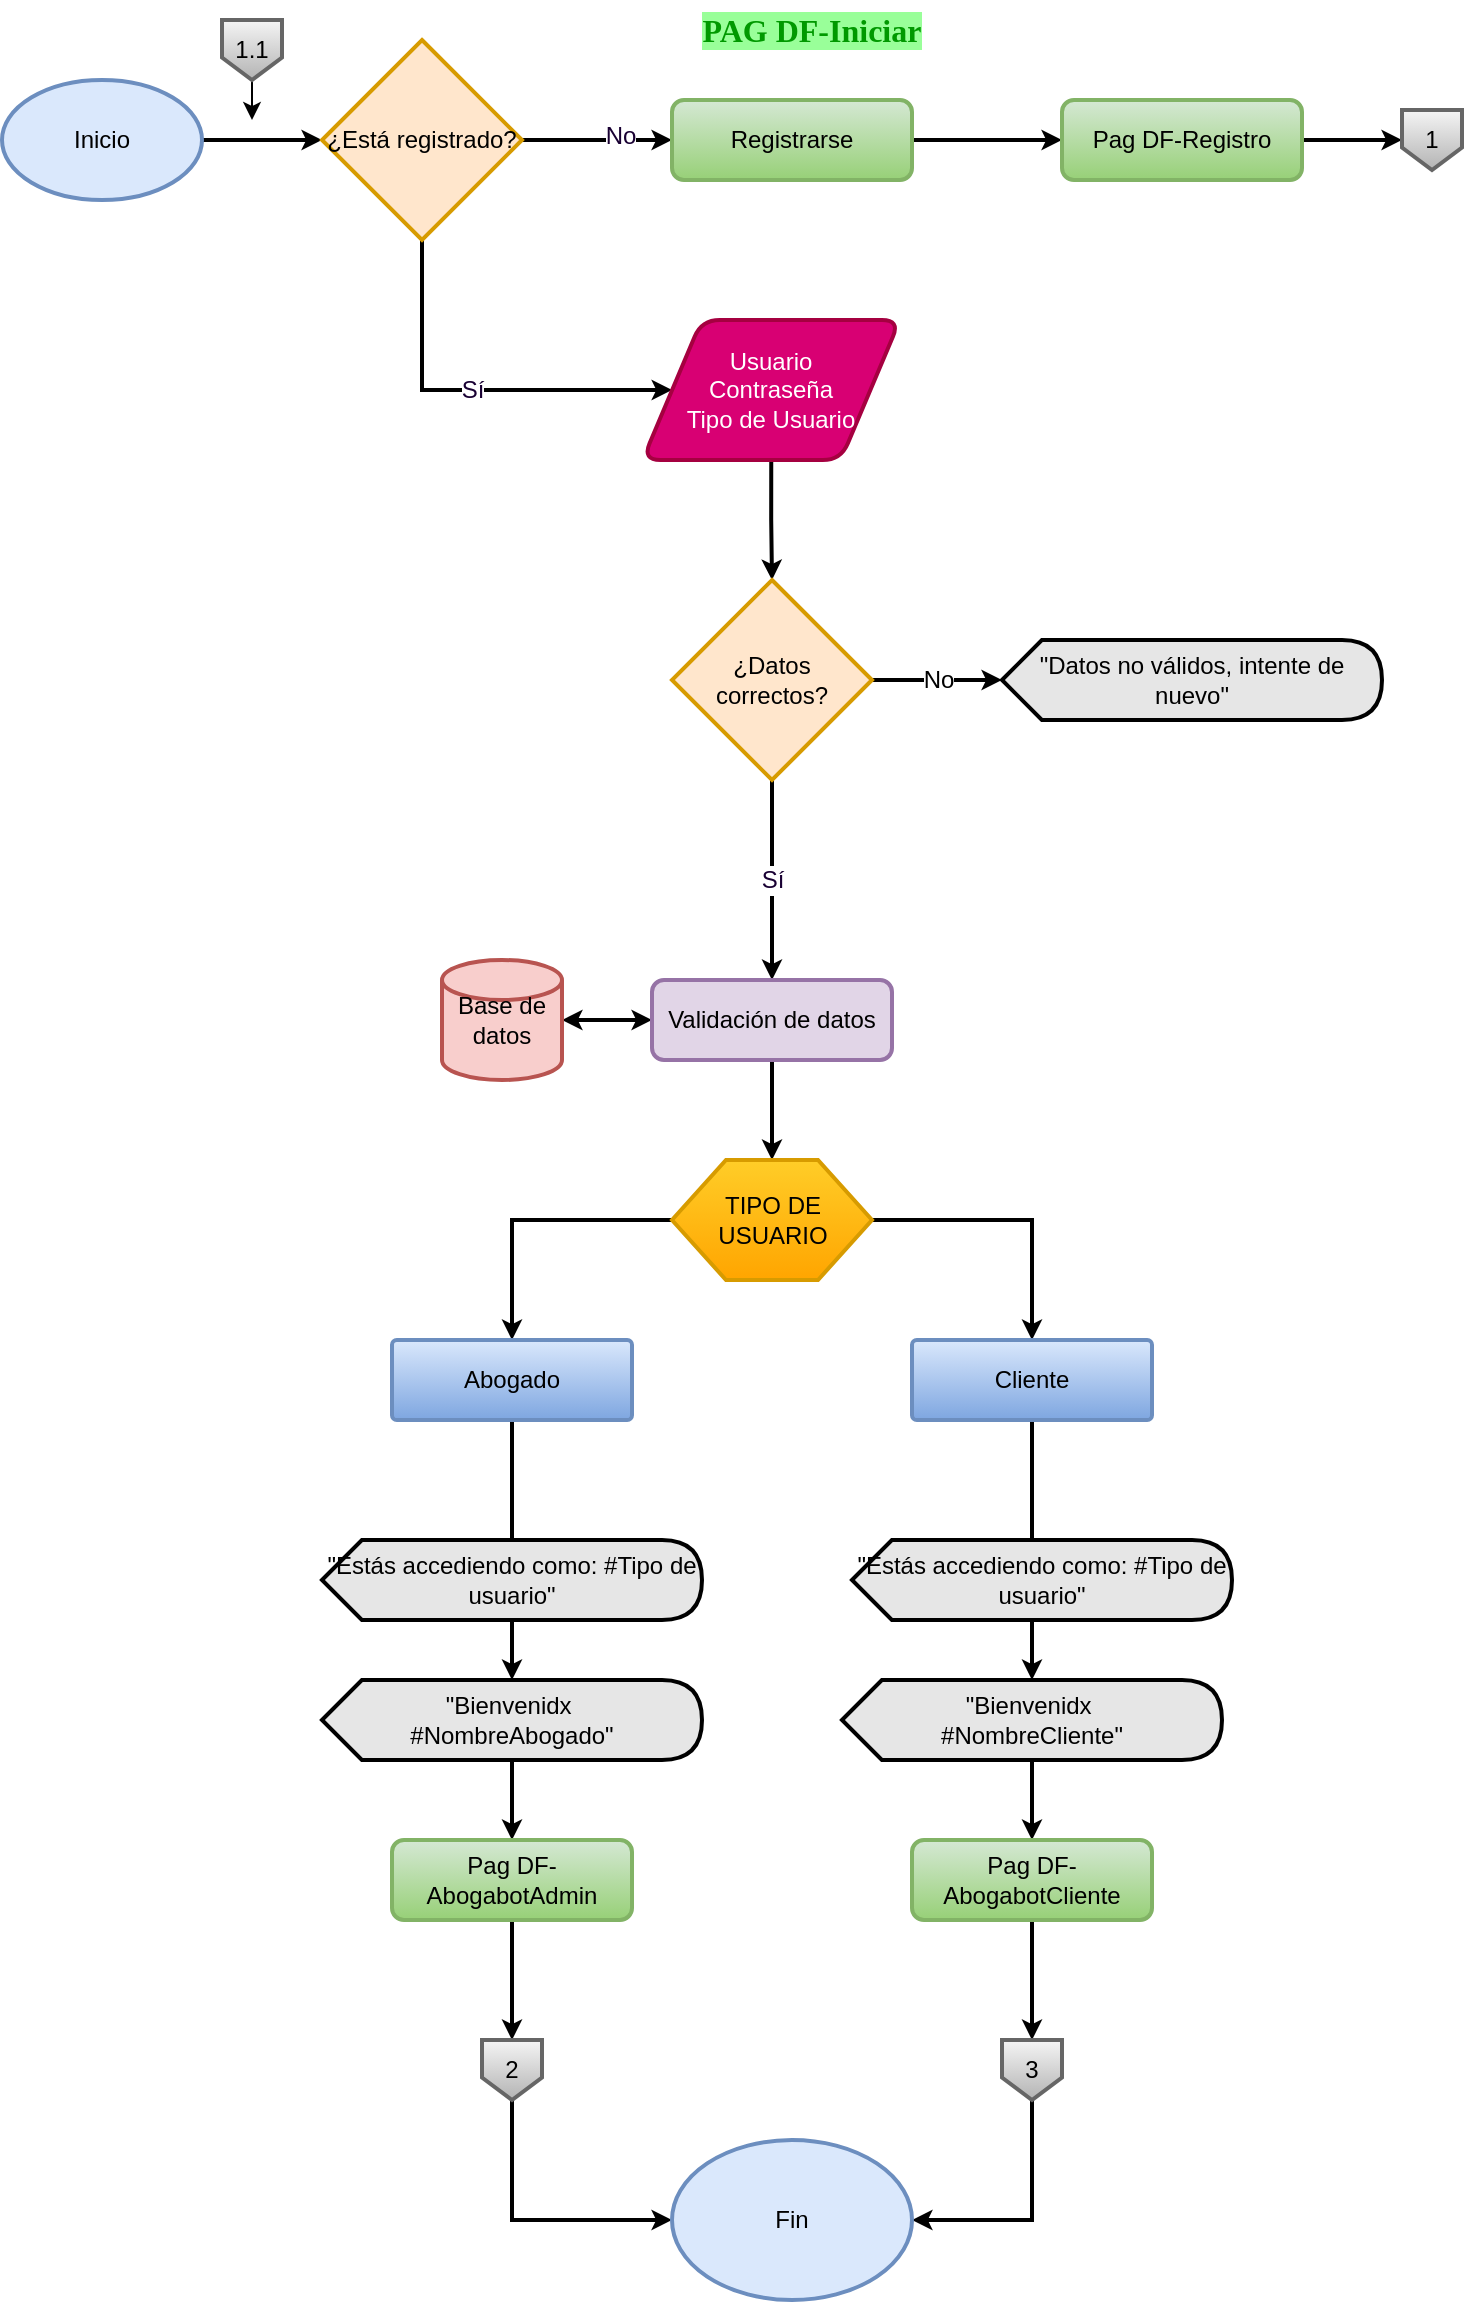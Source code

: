 <mxfile version="16.5.1" type="device" pages="9"><diagram id="6NJtMfkziPdnbcJ5s0F8" name="1.1 Pag DF-Iniciar"><mxGraphModel dx="862" dy="545" grid="1" gridSize="10" guides="1" tooltips="1" connect="1" arrows="1" fold="1" page="1" pageScale="1" pageWidth="827" pageHeight="1169" math="0" shadow="0"><root><mxCell id="0"/><mxCell id="1" parent="0"/><mxCell id="bpGXcmRHzyRBrumg9sCP-1" value="" style="edgeStyle=orthogonalEdgeStyle;rounded=0;orthogonalLoop=1;jettySize=auto;html=1;labelBorderColor=#6600CC;fontSize=12;fontColor=#190033;startArrow=none;startFill=0;endArrow=classic;endFill=1;startSize=4;endSize=4;strokeColor=#000000;strokeWidth=2;elbow=vertical;" parent="1" source="bpGXcmRHzyRBrumg9sCP-2" target="bpGXcmRHzyRBrumg9sCP-6" edge="1"><mxGeometry relative="1" as="geometry"/></mxCell><mxCell id="bpGXcmRHzyRBrumg9sCP-2" value="Inicio" style="strokeWidth=2;html=1;shape=mxgraph.flowchart.start_1;whiteSpace=wrap;labelBorderColor=none;sketch=0;fontSize=12;shadow=0;fillColor=#dae8fc;strokeColor=#6c8ebf;" parent="1" vertex="1"><mxGeometry x="30" y="40" width="100" height="60" as="geometry"/></mxCell><mxCell id="bpGXcmRHzyRBrumg9sCP-3" value="" style="edgeStyle=orthogonalEdgeStyle;rounded=0;orthogonalLoop=1;jettySize=auto;html=1;labelBorderColor=#6600CC;fontSize=12;fontColor=#190033;startArrow=none;startFill=0;endArrow=classic;endFill=1;startSize=4;endSize=4;strokeColor=#000000;strokeWidth=2;elbow=vertical;" parent="1" source="bpGXcmRHzyRBrumg9sCP-6" target="bpGXcmRHzyRBrumg9sCP-8" edge="1"><mxGeometry relative="1" as="geometry"/></mxCell><mxCell id="bpGXcmRHzyRBrumg9sCP-4" value="No" style="edgeLabel;html=1;align=center;verticalAlign=middle;resizable=0;points=[];fontSize=12;fontColor=#190033;" parent="bpGXcmRHzyRBrumg9sCP-3" vertex="1" connectable="0"><mxGeometry x="0.302" y="2" relative="1" as="geometry"><mxPoint as="offset"/></mxGeometry></mxCell><mxCell id="bpGXcmRHzyRBrumg9sCP-5" value="Sí" style="edgeStyle=orthogonalEdgeStyle;rounded=0;orthogonalLoop=1;jettySize=auto;html=1;labelBorderColor=none;fontSize=12;fontColor=#190033;startArrow=none;startFill=0;endArrow=classic;endFill=1;startSize=4;endSize=4;strokeColor=#000000;strokeWidth=2;elbow=vertical;entryX=0;entryY=0.5;entryDx=0;entryDy=0;" parent="1" source="bpGXcmRHzyRBrumg9sCP-6" target="s7rGu8TizU1sQA1IqO3_-1" edge="1"><mxGeometry relative="1" as="geometry"><Array as="points"><mxPoint x="240" y="195"/></Array><mxPoint x="300" y="150" as="targetPoint"/></mxGeometry></mxCell><mxCell id="bpGXcmRHzyRBrumg9sCP-6" value="¿Está registrado?" style="strokeWidth=2;html=1;shape=mxgraph.flowchart.decision;whiteSpace=wrap;shadow=0;labelBorderColor=none;sketch=0;fontSize=12;fillColor=#ffe6cc;strokeColor=#d79b00;" parent="1" vertex="1"><mxGeometry x="190" y="20" width="100" height="100" as="geometry"/></mxCell><mxCell id="bpGXcmRHzyRBrumg9sCP-7" value="" style="edgeStyle=orthogonalEdgeStyle;rounded=0;orthogonalLoop=1;jettySize=auto;html=1;labelBorderColor=#6600CC;fontSize=12;fontColor=#190033;startArrow=none;startFill=0;endArrow=classic;endFill=1;startSize=4;endSize=4;strokeColor=#000000;strokeWidth=2;elbow=vertical;" parent="1" source="bpGXcmRHzyRBrumg9sCP-8" target="bpGXcmRHzyRBrumg9sCP-18" edge="1"><mxGeometry relative="1" as="geometry"/></mxCell><mxCell id="bpGXcmRHzyRBrumg9sCP-8" value="Registrarse" style="rounded=1;whiteSpace=wrap;html=1;fontSize=12;strokeWidth=2;shadow=0;labelBorderColor=none;sketch=0;fillColor=#d5e8d4;strokeColor=#82b366;gradientColor=#97d077;" parent="1" vertex="1"><mxGeometry x="365" y="50" width="120" height="40" as="geometry"/></mxCell><mxCell id="bpGXcmRHzyRBrumg9sCP-9" value="" style="edgeStyle=orthogonalEdgeStyle;rounded=0;orthogonalLoop=1;jettySize=auto;html=1;labelBorderColor=#6600CC;fontSize=12;fontColor=#190033;startArrow=none;startFill=0;endArrow=classic;endFill=1;startSize=4;endSize=4;strokeColor=#000000;strokeWidth=2;elbow=vertical;exitX=0.5;exitY=1;exitDx=0;exitDy=0;" parent="1" source="s7rGu8TizU1sQA1IqO3_-1" target="bpGXcmRHzyRBrumg9sCP-12" edge="1"><mxGeometry relative="1" as="geometry"><mxPoint x="415" y="240" as="sourcePoint"/></mxGeometry></mxCell><mxCell id="bpGXcmRHzyRBrumg9sCP-11" value="Sí" style="edgeStyle=orthogonalEdgeStyle;rounded=0;orthogonalLoop=1;jettySize=auto;html=1;labelBorderColor=none;fontSize=12;fontColor=#190033;startArrow=none;startFill=0;endArrow=classic;endFill=1;startSize=4;endSize=4;strokeColor=#000000;strokeWidth=2;elbow=vertical;" parent="1" source="bpGXcmRHzyRBrumg9sCP-12" target="bpGXcmRHzyRBrumg9sCP-15" edge="1"><mxGeometry relative="1" as="geometry"/></mxCell><mxCell id="bpGXcmRHzyRBrumg9sCP-50" value="No" style="edgeStyle=orthogonalEdgeStyle;rounded=0;orthogonalLoop=1;jettySize=auto;html=1;labelBorderColor=none;fontSize=12;strokeColor=#000000;strokeWidth=2;endArrow=classic;endFill=1;endSize=4;startSize=4;entryX=0;entryY=0.5;entryDx=0;entryDy=0;entryPerimeter=0;" parent="1" source="bpGXcmRHzyRBrumg9sCP-12" target="OuA21-nRFhB8l-2os5NX-1" edge="1"><mxGeometry relative="1" as="geometry"><mxPoint x="535" y="340" as="targetPoint"/></mxGeometry></mxCell><mxCell id="bpGXcmRHzyRBrumg9sCP-12" value="¿Datos correctos?" style="strokeWidth=2;html=1;shape=mxgraph.flowchart.decision;whiteSpace=wrap;shadow=0;labelBorderColor=none;sketch=0;fontSize=12;fillColor=#ffe6cc;strokeColor=#d79b00;" parent="1" vertex="1"><mxGeometry x="365" y="290" width="100" height="100" as="geometry"/></mxCell><mxCell id="bpGXcmRHzyRBrumg9sCP-13" value="" style="edgeStyle=orthogonalEdgeStyle;rounded=0;orthogonalLoop=1;jettySize=auto;html=1;labelBorderColor=#6600CC;fontSize=12;fontColor=#190033;startArrow=classic;startFill=1;endArrow=classic;endFill=1;startSize=4;endSize=4;strokeColor=#000000;strokeWidth=2;elbow=vertical;" parent="1" source="bpGXcmRHzyRBrumg9sCP-15" target="bpGXcmRHzyRBrumg9sCP-16" edge="1"><mxGeometry relative="1" as="geometry"/></mxCell><mxCell id="bpGXcmRHzyRBrumg9sCP-14" value="" style="edgeStyle=orthogonalEdgeStyle;rounded=0;orthogonalLoop=1;jettySize=auto;html=1;labelBorderColor=#6600CC;fontSize=12;fontColor=#190033;startArrow=none;startFill=0;endArrow=classic;endFill=1;startSize=4;endSize=4;strokeColor=#000000;strokeWidth=2;elbow=vertical;" parent="1" source="bpGXcmRHzyRBrumg9sCP-15" target="bpGXcmRHzyRBrumg9sCP-20" edge="1"><mxGeometry relative="1" as="geometry"/></mxCell><mxCell id="bpGXcmRHzyRBrumg9sCP-15" value="Validación de datos" style="rounded=1;whiteSpace=wrap;html=1;fontSize=12;strokeWidth=2;shadow=0;labelBorderColor=none;sketch=0;fillColor=#e1d5e7;strokeColor=#9673a6;" parent="1" vertex="1"><mxGeometry x="355" y="490" width="120" height="40" as="geometry"/></mxCell><mxCell id="bpGXcmRHzyRBrumg9sCP-16" value="Base de datos" style="strokeWidth=2;html=1;shape=mxgraph.flowchart.database;whiteSpace=wrap;shadow=0;labelBorderColor=none;sketch=0;fontSize=12;fillColor=#f8cecc;strokeColor=#b85450;" parent="1" vertex="1"><mxGeometry x="250" y="480" width="60" height="60" as="geometry"/></mxCell><mxCell id="bpGXcmRHzyRBrumg9sCP-48" value="" style="edgeStyle=orthogonalEdgeStyle;rounded=0;orthogonalLoop=1;jettySize=auto;html=1;labelBorderColor=none;fontSize=12;strokeColor=#000000;strokeWidth=2;endArrow=classic;endFill=1;endSize=4;startSize=4;" parent="1" source="bpGXcmRHzyRBrumg9sCP-18" target="bpGXcmRHzyRBrumg9sCP-44" edge="1"><mxGeometry relative="1" as="geometry"/></mxCell><UserObject label="Pag DF-Registro" link="data:page/id,rRlRvWBNRZwPtdFLi_pT" id="bpGXcmRHzyRBrumg9sCP-18"><mxCell style="rounded=1;whiteSpace=wrap;html=1;fontSize=12;strokeWidth=2;shadow=0;labelBorderColor=none;sketch=0;fillColor=#d5e8d4;strokeColor=#82b366;gradientColor=#97d077;" parent="1" vertex="1"><mxGeometry x="560" y="50" width="120" height="40" as="geometry"/></mxCell></UserObject><mxCell id="bpGXcmRHzyRBrumg9sCP-22" value="" style="edgeStyle=orthogonalEdgeStyle;rounded=0;orthogonalLoop=1;jettySize=auto;html=1;strokeColor=#000000;strokeWidth=2;endArrow=classic;endFill=1;endSize=4;startSize=4;fontSize=12;" parent="1" source="bpGXcmRHzyRBrumg9sCP-20" target="bpGXcmRHzyRBrumg9sCP-21" edge="1"><mxGeometry relative="1" as="geometry"/></mxCell><mxCell id="bpGXcmRHzyRBrumg9sCP-24" value="" style="edgeStyle=orthogonalEdgeStyle;rounded=0;orthogonalLoop=1;jettySize=auto;html=1;strokeColor=#000000;strokeWidth=2;endArrow=classic;endFill=1;endSize=4;startSize=4;fontSize=12;" parent="1" source="bpGXcmRHzyRBrumg9sCP-20" target="bpGXcmRHzyRBrumg9sCP-23" edge="1"><mxGeometry relative="1" as="geometry"/></mxCell><mxCell id="bpGXcmRHzyRBrumg9sCP-20" value="&lt;div style=&quot;font-size: 12px;&quot;&gt;&lt;span style=&quot;font-size: 12px;&quot;&gt;TIPO DE&lt;br style=&quot;font-size: 12px;&quot;&gt;USUARIO&lt;/span&gt;&lt;/div&gt;" style="verticalLabelPosition=middle;verticalAlign=middle;html=1;shape=hexagon;perimeter=hexagonPerimeter2;arcSize=6;size=0.27;shadow=0;labelBorderColor=none;sketch=0;fontSize=12;strokeWidth=2;labelPosition=center;align=center;fillColor=#ffcd28;strokeColor=#d79b00;gradientColor=#ffa500;" parent="1" vertex="1"><mxGeometry x="365" y="580" width="100" height="60" as="geometry"/></mxCell><mxCell id="bpGXcmRHzyRBrumg9sCP-30" value="" style="edgeStyle=orthogonalEdgeStyle;rounded=0;orthogonalLoop=1;jettySize=auto;html=1;labelBorderColor=none;fontSize=12;strokeColor=#000000;strokeWidth=2;endArrow=classic;endFill=1;endSize=4;startSize=4;" parent="1" source="bpGXcmRHzyRBrumg9sCP-21" target="bpGXcmRHzyRBrumg9sCP-28" edge="1"><mxGeometry relative="1" as="geometry"/></mxCell><mxCell id="bpGXcmRHzyRBrumg9sCP-21" value="Cliente" style="rounded=1;whiteSpace=wrap;html=1;fontSize=12;arcSize=6;shadow=0;labelBorderColor=none;sketch=0;strokeWidth=2;fillColor=#dae8fc;strokeColor=#6c8ebf;gradientColor=#7ea6e0;" parent="1" vertex="1"><mxGeometry x="485" y="670" width="120" height="40" as="geometry"/></mxCell><mxCell id="bpGXcmRHzyRBrumg9sCP-29" value="" style="edgeStyle=orthogonalEdgeStyle;rounded=0;orthogonalLoop=1;jettySize=auto;html=1;labelBorderColor=none;fontSize=12;strokeColor=#000000;strokeWidth=2;endArrow=classic;endFill=1;endSize=4;startSize=4;" parent="1" source="bpGXcmRHzyRBrumg9sCP-23" target="bpGXcmRHzyRBrumg9sCP-26" edge="1"><mxGeometry relative="1" as="geometry"/></mxCell><mxCell id="bpGXcmRHzyRBrumg9sCP-23" value="Abogado" style="rounded=1;whiteSpace=wrap;html=1;fontSize=12;arcSize=6;shadow=0;labelBorderColor=none;sketch=0;strokeWidth=2;fillColor=#dae8fc;strokeColor=#6c8ebf;gradientColor=#7ea6e0;" parent="1" vertex="1"><mxGeometry x="225" y="670" width="120" height="40" as="geometry"/></mxCell><mxCell id="bpGXcmRHzyRBrumg9sCP-25" value="&quot;Estás accediendo como: #Tipo de usuario&quot;" style="shape=display;whiteSpace=wrap;html=1;labelBorderColor=none;strokeColor=#000000;size=0.105;fontSize=12;fillColor=#E6E6E6;strokeWidth=2;" parent="1" vertex="1"><mxGeometry x="190" y="770" width="190" height="40" as="geometry"/></mxCell><mxCell id="bpGXcmRHzyRBrumg9sCP-33" value="" style="edgeStyle=orthogonalEdgeStyle;rounded=0;orthogonalLoop=1;jettySize=auto;html=1;labelBorderColor=none;fontSize=12;strokeColor=#000000;strokeWidth=2;endArrow=classic;endFill=1;endSize=4;startSize=4;" parent="1" source="bpGXcmRHzyRBrumg9sCP-26" target="bpGXcmRHzyRBrumg9sCP-32" edge="1"><mxGeometry relative="1" as="geometry"/></mxCell><mxCell id="bpGXcmRHzyRBrumg9sCP-26" value="&quot;Bienvenidx&amp;nbsp;&lt;br style=&quot;font-size: 12px;&quot;&gt;#NombreAbogado&quot;" style="shape=display;whiteSpace=wrap;html=1;labelBorderColor=none;strokeColor=#000000;size=0.105;fontSize=12;fillColor=#E6E6E6;strokeWidth=2;" parent="1" vertex="1"><mxGeometry x="190" y="840" width="190" height="40" as="geometry"/></mxCell><mxCell id="bpGXcmRHzyRBrumg9sCP-27" value="&quot;Estás accediendo como: #Tipo de usuario&quot;" style="shape=display;whiteSpace=wrap;html=1;labelBorderColor=none;strokeColor=#000000;size=0.105;fontSize=12;fillColor=#E6E6E6;strokeWidth=2;" parent="1" vertex="1"><mxGeometry x="455" y="770" width="190" height="40" as="geometry"/></mxCell><mxCell id="bpGXcmRHzyRBrumg9sCP-35" value="" style="edgeStyle=orthogonalEdgeStyle;rounded=0;orthogonalLoop=1;jettySize=auto;html=1;labelBorderColor=none;fontSize=12;strokeColor=#000000;strokeWidth=2;endArrow=classic;endFill=1;endSize=4;startSize=4;" parent="1" source="bpGXcmRHzyRBrumg9sCP-28" target="bpGXcmRHzyRBrumg9sCP-34" edge="1"><mxGeometry relative="1" as="geometry"/></mxCell><mxCell id="bpGXcmRHzyRBrumg9sCP-28" value="&quot;Bienvenidx&amp;nbsp;&lt;br style=&quot;font-size: 12px;&quot;&gt;#NombreCliente&quot;" style="shape=display;whiteSpace=wrap;html=1;labelBorderColor=none;strokeColor=#000000;size=0.105;fontSize=12;fillColor=#E6E6E6;strokeWidth=2;" parent="1" vertex="1"><mxGeometry x="450" y="840" width="190" height="40" as="geometry"/></mxCell><mxCell id="bpGXcmRHzyRBrumg9sCP-40" value="" style="edgeStyle=orthogonalEdgeStyle;rounded=0;orthogonalLoop=1;jettySize=auto;html=1;labelBorderColor=none;fontSize=12;strokeColor=#000000;strokeWidth=2;endArrow=classic;endFill=1;endSize=4;startSize=4;" parent="1" source="bpGXcmRHzyRBrumg9sCP-32" target="bpGXcmRHzyRBrumg9sCP-36" edge="1"><mxGeometry relative="1" as="geometry"/></mxCell><UserObject label="Pag DF-AbogabotAdmin" link="data:page/id,XI0HleuJ7m0uRYnmLq8m" id="bpGXcmRHzyRBrumg9sCP-32"><mxCell style="rounded=1;whiteSpace=wrap;html=1;fontSize=12;strokeColor=#82b366;labelBorderColor=none;fillColor=#d5e8d4;gradientColor=#97d077;strokeWidth=2;" parent="1" vertex="1"><mxGeometry x="225" y="920" width="120" height="40" as="geometry"/></mxCell></UserObject><mxCell id="bpGXcmRHzyRBrumg9sCP-39" value="" style="edgeStyle=orthogonalEdgeStyle;rounded=0;orthogonalLoop=1;jettySize=auto;html=1;labelBorderColor=none;fontSize=12;strokeColor=#000000;strokeWidth=2;endArrow=classic;endFill=1;endSize=4;startSize=4;" parent="1" source="bpGXcmRHzyRBrumg9sCP-34" target="bpGXcmRHzyRBrumg9sCP-37" edge="1"><mxGeometry relative="1" as="geometry"/></mxCell><UserObject label="Pag DF-AbogabotCliente" link="data:page/id,tT-nRMeprOp7yuxGkfS_" id="bpGXcmRHzyRBrumg9sCP-34"><mxCell style="rounded=1;whiteSpace=wrap;html=1;fontSize=12;strokeColor=#82b366;labelBorderColor=none;fillColor=#d5e8d4;gradientColor=#97d077;strokeWidth=2;" parent="1" vertex="1"><mxGeometry x="485" y="920" width="120" height="40" as="geometry"/></mxCell></UserObject><mxCell id="bpGXcmRHzyRBrumg9sCP-41" style="edgeStyle=orthogonalEdgeStyle;rounded=0;orthogonalLoop=1;jettySize=auto;html=1;exitX=0.5;exitY=1;exitDx=0;exitDy=0;entryX=0;entryY=0.5;entryDx=0;entryDy=0;labelBorderColor=none;fontSize=12;strokeColor=#000000;strokeWidth=2;endArrow=classic;endFill=1;endSize=4;startSize=4;" parent="1" source="bpGXcmRHzyRBrumg9sCP-36" target="bpGXcmRHzyRBrumg9sCP-38" edge="1"><mxGeometry relative="1" as="geometry"/></mxCell><UserObject label="2" link="data:page/id,XI0HleuJ7m0uRYnmLq8m" id="bpGXcmRHzyRBrumg9sCP-36"><mxCell style="shape=offPageConnector;whiteSpace=wrap;html=1;labelBorderColor=none;fontSize=12;strokeColor=#666666;fillColor=#f5f5f5;gradientColor=#b3b3b3;strokeWidth=2;" parent="1" vertex="1"><mxGeometry x="270" y="1020" width="30" height="30" as="geometry"/></mxCell></UserObject><mxCell id="bpGXcmRHzyRBrumg9sCP-42" style="edgeStyle=orthogonalEdgeStyle;rounded=0;orthogonalLoop=1;jettySize=auto;html=1;exitX=0.5;exitY=1;exitDx=0;exitDy=0;entryX=1;entryY=0.5;entryDx=0;entryDy=0;labelBorderColor=none;fontSize=12;strokeColor=#000000;strokeWidth=2;endArrow=classic;endFill=1;endSize=4;startSize=4;" parent="1" source="bpGXcmRHzyRBrumg9sCP-37" target="bpGXcmRHzyRBrumg9sCP-38" edge="1"><mxGeometry relative="1" as="geometry"/></mxCell><UserObject label="3" link="data:page/id,tT-nRMeprOp7yuxGkfS_" id="bpGXcmRHzyRBrumg9sCP-37"><mxCell style="shape=offPageConnector;whiteSpace=wrap;html=1;labelBorderColor=none;fontSize=12;strokeColor=#666666;fillColor=#f5f5f5;gradientColor=#b3b3b3;strokeWidth=2;" parent="1" vertex="1"><mxGeometry x="530" y="1020" width="30" height="30" as="geometry"/></mxCell></UserObject><mxCell id="bpGXcmRHzyRBrumg9sCP-38" value="Fin" style="ellipse;whiteSpace=wrap;html=1;labelBorderColor=none;fontSize=12;strokeColor=#6c8ebf;fillColor=#dae8fc;strokeWidth=2;" parent="1" vertex="1"><mxGeometry x="365" y="1070" width="120" height="80" as="geometry"/></mxCell><UserObject label="1" link="data:page/id,rRlRvWBNRZwPtdFLi_pT" id="bpGXcmRHzyRBrumg9sCP-44"><mxCell style="shape=offPageConnector;whiteSpace=wrap;html=1;labelBorderColor=none;fontSize=12;strokeColor=#666666;strokeWidth=2;fillColor=#f5f5f5;gradientColor=#b3b3b3;" parent="1" vertex="1"><mxGeometry x="730" y="55" width="30" height="30" as="geometry"/></mxCell></UserObject><mxCell id="M_koreJRZgNVZbVB-jAQ-2" style="edgeStyle=orthogonalEdgeStyle;rounded=0;orthogonalLoop=1;jettySize=auto;html=1;exitX=0.5;exitY=1;exitDx=0;exitDy=0;fontSize=12;" parent="1" source="M_koreJRZgNVZbVB-jAQ-1" edge="1"><mxGeometry relative="1" as="geometry"><mxPoint x="155" y="60" as="targetPoint"/></mxGeometry></mxCell><UserObject label="1.1" link="data:page/id,6NJtMfkziPdnbcJ5s0F8" id="M_koreJRZgNVZbVB-jAQ-1"><mxCell style="shape=offPageConnector;whiteSpace=wrap;html=1;labelBorderColor=none;fontSize=12;strokeColor=#666666;fillColor=#f5f5f5;gradientColor=#b3b3b3;strokeWidth=2;" parent="1" vertex="1"><mxGeometry x="140" y="10" width="30" height="30" as="geometry"/></mxCell></UserObject><mxCell id="OuA21-nRFhB8l-2os5NX-1" value="&quot;Datos no válidos, intente de nuevo&quot;" style="shape=display;whiteSpace=wrap;html=1;labelBorderColor=none;strokeColor=#000000;size=0.105;fontSize=12;fillColor=#E6E6E6;strokeWidth=2;" parent="1" vertex="1"><mxGeometry x="530" y="320" width="190" height="40" as="geometry"/></mxCell><mxCell id="s7rGu8TizU1sQA1IqO3_-1" value="&lt;span style=&quot;font-size: 12px;&quot;&gt;Usuario&lt;/span&gt;&lt;br style=&quot;font-size: 12px;&quot;&gt;&lt;span style=&quot;font-size: 12px;&quot;&gt;Contraseña&lt;/span&gt;&lt;br style=&quot;font-size: 12px;&quot;&gt;&lt;span style=&quot;font-size: 12px;&quot;&gt;Tipo de Usuario&lt;/span&gt;" style="shape=parallelogram;html=1;strokeWidth=2;perimeter=parallelogramPerimeter;whiteSpace=wrap;rounded=1;arcSize=18;size=0.23;fillColor=#d80073;strokeColor=#A50040;fontColor=#FFFFFF;fontSize=12;" parent="1" vertex="1"><mxGeometry x="350.25" y="160" width="128.75" height="70" as="geometry"/></mxCell><mxCell id="Fx2vP5DRuxFnkWHQpPAF-1" value="PAG DF-Iniciar" style="text;html=1;strokeColor=none;fillColor=none;align=center;verticalAlign=middle;whiteSpace=wrap;rounded=0;fontSize=16;fontColor=#009900;fontFamily=Lucida Console;fontStyle=1;labelBackgroundColor=#99FF99;" parent="1" vertex="1"><mxGeometry x="345" width="180" height="30" as="geometry"/></mxCell></root></mxGraphModel></diagram><diagram id="rRlRvWBNRZwPtdFLi_pT" name="1 Pag DF-Registro"><mxGraphModel dx="749" dy="453" grid="1" gridSize="10" guides="1" tooltips="1" connect="1" arrows="1" fold="1" page="1" pageScale="1" pageWidth="827" pageHeight="1169" math="0" shadow="0"><root><mxCell id="fX2sI_81SD_ce-cQc7Pj-0"/><mxCell id="fX2sI_81SD_ce-cQc7Pj-1" parent="fX2sI_81SD_ce-cQc7Pj-0"/><mxCell id="7KdNjh6IzjuDTVEDqzDB-0" value="" style="edgeStyle=orthogonalEdgeStyle;rounded=0;orthogonalLoop=1;jettySize=auto;html=1;strokeWidth=2;fontSize=12;" parent="fX2sI_81SD_ce-cQc7Pj-1" source="IZL8YWMkTjh3vTithquN-0" target="IZL8YWMkTjh3vTithquN-1" edge="1"><mxGeometry relative="1" as="geometry"/></mxCell><UserObject label="1" link="data:page/id,rRlRvWBNRZwPtdFLi_pT" id="IZL8YWMkTjh3vTithquN-0"><mxCell style="shape=offPageConnector;whiteSpace=wrap;html=1;labelBorderColor=none;fontSize=12;strokeColor=#666666;fillColor=#f5f5f5;gradientColor=#b3b3b3;strokeWidth=2;" parent="fX2sI_81SD_ce-cQc7Pj-1" vertex="1"><mxGeometry x="400" y="60" width="30" height="30" as="geometry"/></mxCell></UserObject><mxCell id="7KdNjh6IzjuDTVEDqzDB-1" value="" style="edgeStyle=orthogonalEdgeStyle;rounded=0;orthogonalLoop=1;jettySize=auto;html=1;strokeWidth=2;fontSize=12;" parent="fX2sI_81SD_ce-cQc7Pj-1" source="IZL8YWMkTjh3vTithquN-1" target="IZL8YWMkTjh3vTithquN-2" edge="1"><mxGeometry relative="1" as="geometry"/></mxCell><mxCell id="IZL8YWMkTjh3vTithquN-1" value="Inicio&lt;br style=&quot;font-size: 12px;&quot;&gt;Pag DF-Registro" style="ellipse;whiteSpace=wrap;html=1;fillColor=#dae8fc;strokeColor=#6c8ebf;strokeWidth=2;fontSize=12;" parent="fX2sI_81SD_ce-cQc7Pj-1" vertex="1"><mxGeometry x="355" y="110" width="120" height="80" as="geometry"/></mxCell><mxCell id="IZL8YWMkTjh3vTithquN-5" value="" style="edgeStyle=orthogonalEdgeStyle;rounded=0;orthogonalLoop=1;jettySize=auto;html=1;strokeWidth=2;fontSize=12;" parent="fX2sI_81SD_ce-cQc7Pj-1" source="IZL8YWMkTjh3vTithquN-2" target="IZL8YWMkTjh3vTithquN-4" edge="1"><mxGeometry relative="1" as="geometry"/></mxCell><mxCell id="IZL8YWMkTjh3vTithquN-2" value="ID_Cliente&lt;br style=&quot;font-size: 12px&quot;&gt;Nombres&lt;br style=&quot;font-size: 12px&quot;&gt;Apellidos&lt;br&gt;Usuario&lt;br style=&quot;font-size: 12px&quot;&gt;Correo&lt;br style=&quot;font-size: 12px&quot;&gt;Contraseña&lt;br&gt;Telefono&lt;br style=&quot;font-size: 12px&quot;&gt;#TipoDeUsuario_Cliente" style="shape=parallelogram;html=1;strokeWidth=2;perimeter=parallelogramPerimeter;whiteSpace=wrap;rounded=1;arcSize=18;size=0.23;fillColor=#d80073;strokeColor=#A50040;fontColor=#ffffff;fontSize=12;" parent="fX2sI_81SD_ce-cQc7Pj-1" vertex="1"><mxGeometry x="331.5" y="230" width="167.5" height="110" as="geometry"/></mxCell><mxCell id="IZL8YWMkTjh3vTithquN-8" value="" style="edgeStyle=orthogonalEdgeStyle;rounded=0;orthogonalLoop=1;jettySize=auto;html=1;strokeWidth=2;fontSize=12;" parent="fX2sI_81SD_ce-cQc7Pj-1" source="IZL8YWMkTjh3vTithquN-4" edge="1"><mxGeometry relative="1" as="geometry"><mxPoint x="415" y="530" as="targetPoint"/></mxGeometry></mxCell><mxCell id="IZL8YWMkTjh3vTithquN-10" value="" style="edgeStyle=orthogonalEdgeStyle;rounded=0;orthogonalLoop=1;jettySize=auto;html=1;strokeWidth=2;fontSize=12;" parent="fX2sI_81SD_ce-cQc7Pj-1" source="IZL8YWMkTjh3vTithquN-4" target="IZL8YWMkTjh3vTithquN-6" edge="1"><mxGeometry relative="1" as="geometry"/></mxCell><mxCell id="IZL8YWMkTjh3vTithquN-4" value="Registrar" style="rounded=1;whiteSpace=wrap;html=1;strokeWidth=2;arcSize=12;fillColor=#e1d5e7;strokeColor=#9673a6;fontSize=12;" parent="fX2sI_81SD_ce-cQc7Pj-1" vertex="1"><mxGeometry x="355" y="410" width="120" height="30" as="geometry"/></mxCell><mxCell id="IZL8YWMkTjh3vTithquN-6" value="Base de datos" style="strokeWidth=2;html=1;shape=mxgraph.flowchart.database;whiteSpace=wrap;fillColor=#f8cecc;strokeColor=#b85450;fontSize=12;" parent="fX2sI_81SD_ce-cQc7Pj-1" vertex="1"><mxGeometry x="200" y="385" width="90" height="80" as="geometry"/></mxCell><mxCell id="IZL8YWMkTjh3vTithquN-12" value="" style="edgeStyle=orthogonalEdgeStyle;rounded=0;orthogonalLoop=1;jettySize=auto;html=1;strokeWidth=2;fontSize=12;" parent="fX2sI_81SD_ce-cQc7Pj-1" target="IZL8YWMkTjh3vTithquN-11" edge="1"><mxGeometry relative="1" as="geometry"><mxPoint x="415" y="570" as="sourcePoint"/></mxGeometry></mxCell><mxCell id="7KdNjh6IzjuDTVEDqzDB-3" value="" style="edgeStyle=orthogonalEdgeStyle;rounded=0;orthogonalLoop=1;jettySize=auto;html=1;strokeWidth=2;fontSize=12;" parent="fX2sI_81SD_ce-cQc7Pj-1" source="IZL8YWMkTjh3vTithquN-11" target="7KdNjh6IzjuDTVEDqzDB-2" edge="1"><mxGeometry relative="1" as="geometry"/></mxCell><UserObject label="Pag DF-Iniciar" link="data:page/id,6NJtMfkziPdnbcJ5s0F8" id="IZL8YWMkTjh3vTithquN-11"><mxCell style="rounded=1;whiteSpace=wrap;html=1;strokeWidth=2;fillColor=#d5e8d4;strokeColor=#82b366;gradientColor=#97d077;fontSize=12;" parent="fX2sI_81SD_ce-cQc7Pj-1" vertex="1"><mxGeometry x="355" y="650" width="120" height="40" as="geometry"/></mxCell></UserObject><mxCell id="7KdNjh6IzjuDTVEDqzDB-5" value="" style="edgeStyle=orthogonalEdgeStyle;rounded=0;orthogonalLoop=1;jettySize=auto;html=1;strokeWidth=2;fontSize=12;" parent="fX2sI_81SD_ce-cQc7Pj-1" source="7KdNjh6IzjuDTVEDqzDB-2" target="7KdNjh6IzjuDTVEDqzDB-4" edge="1"><mxGeometry relative="1" as="geometry"/></mxCell><UserObject label="1.1" link="data:page/id,6NJtMfkziPdnbcJ5s0F8" id="7KdNjh6IzjuDTVEDqzDB-2"><mxCell style="shape=offPageConnector;whiteSpace=wrap;html=1;labelBorderColor=none;fontSize=12;strokeColor=#666666;fillColor=#f5f5f5;gradientColor=#b3b3b3;strokeWidth=2;" parent="fX2sI_81SD_ce-cQc7Pj-1" vertex="1"><mxGeometry x="400" y="750" width="30" height="30" as="geometry"/></mxCell></UserObject><mxCell id="7KdNjh6IzjuDTVEDqzDB-4" value="Fin" style="ellipse;whiteSpace=wrap;html=1;fontSize=12;strokeColor=#6c8ebf;labelBorderColor=none;fillColor=#dae8fc;strokeWidth=2;" parent="fX2sI_81SD_ce-cQc7Pj-1" vertex="1"><mxGeometry x="355" y="850" width="120" height="60" as="geometry"/></mxCell><mxCell id="WSaCD3LLZ6hhKokn5P9j-0" value="&quot;Registro Exitoso&quot;" style="shape=display;whiteSpace=wrap;html=1;labelBorderColor=none;strokeColor=#000000;size=0.105;fontSize=12;fillColor=#E6E6E6;strokeWidth=2;" parent="fX2sI_81SD_ce-cQc7Pj-1" vertex="1"><mxGeometry x="340" y="530" width="150" height="40" as="geometry"/></mxCell><mxCell id="JL7_qHkGRVINUT0T_rH6-0" value="PAG DF-Registro" style="text;html=1;strokeColor=none;fillColor=none;align=center;verticalAlign=middle;whiteSpace=wrap;rounded=0;fontSize=16;fontColor=#009900;fontFamily=Lucida Console;fontStyle=1;labelBackgroundColor=#99FF99;" vertex="1" parent="fX2sI_81SD_ce-cQc7Pj-1"><mxGeometry x="50" y="10" width="180" height="30" as="geometry"/></mxCell></root></mxGraphModel></diagram><diagram id="XI0HleuJ7m0uRYnmLq8m" name="2 Pag  DF-AbogabotAdmin"><mxGraphModel dx="862" dy="545" grid="1" gridSize="10" guides="1" tooltips="1" connect="1" arrows="1" fold="1" page="1" pageScale="1" pageWidth="827" pageHeight="1169" math="0" shadow="0"><root><mxCell id="PywZa3lwohcIe5DoEx8i-0"/><mxCell id="PywZa3lwohcIe5DoEx8i-1" parent="PywZa3lwohcIe5DoEx8i-0"/><mxCell id="PywZa3lwohcIe5DoEx8i-5" value="" style="edgeStyle=orthogonalEdgeStyle;rounded=0;orthogonalLoop=1;jettySize=auto;html=1;strokeWidth=2;fontSize=12;" parent="PywZa3lwohcIe5DoEx8i-1" source="PywZa3lwohcIe5DoEx8i-2" target="PywZa3lwohcIe5DoEx8i-4" edge="1"><mxGeometry relative="1" as="geometry"/></mxCell><UserObject label="2" link="data:page/id,XI0HleuJ7m0uRYnmLq8m" id="PywZa3lwohcIe5DoEx8i-2"><mxCell style="shape=offPageConnector;whiteSpace=wrap;html=1;labelBorderColor=none;fontSize=12;strokeColor=#666666;fillColor=#f5f5f5;gradientColor=#b3b3b3;strokeWidth=2;" parent="PywZa3lwohcIe5DoEx8i-1" vertex="1"><mxGeometry x="365" y="70" width="30" height="30" as="geometry"/></mxCell></UserObject><mxCell id="O7WOm9a0b-t1tjreAcNT-1" value="" style="edgeStyle=orthogonalEdgeStyle;rounded=0;orthogonalLoop=1;jettySize=auto;html=1;strokeWidth=2;fontSize=12;" parent="PywZa3lwohcIe5DoEx8i-1" source="PywZa3lwohcIe5DoEx8i-4" target="O7WOm9a0b-t1tjreAcNT-0" edge="1"><mxGeometry relative="1" as="geometry"/></mxCell><mxCell id="PywZa3lwohcIe5DoEx8i-4" value="Inicio&lt;br style=&quot;font-size: 12px;&quot;&gt;Pag DF-AbogabotAdmin" style="ellipse;whiteSpace=wrap;html=1;fontSize=12;strokeColor=#6c8ebf;labelBorderColor=none;fillColor=#dae8fc;strokeWidth=2;" parent="PywZa3lwohcIe5DoEx8i-1" vertex="1"><mxGeometry x="320" y="160" width="120" height="60" as="geometry"/></mxCell><mxCell id="VF8vaBkC5bVa6vqpDfFf-2" style="edgeStyle=orthogonalEdgeStyle;rounded=0;orthogonalLoop=1;jettySize=auto;html=1;exitX=0.5;exitY=1;exitDx=0;exitDy=0;strokeWidth=2;fontSize=12;" parent="PywZa3lwohcIe5DoEx8i-1" source="O7WOm9a0b-t1tjreAcNT-0" target="O7WOm9a0b-t1tjreAcNT-2" edge="1"><mxGeometry relative="1" as="geometry"/></mxCell><mxCell id="VF8vaBkC5bVa6vqpDfFf-3" style="edgeStyle=orthogonalEdgeStyle;rounded=0;orthogonalLoop=1;jettySize=auto;html=1;exitX=0.5;exitY=1;exitDx=0;exitDy=0;entryX=0.5;entryY=0;entryDx=0;entryDy=0;strokeWidth=2;fontSize=12;" parent="PywZa3lwohcIe5DoEx8i-1" source="O7WOm9a0b-t1tjreAcNT-0" target="O7WOm9a0b-t1tjreAcNT-3" edge="1"><mxGeometry relative="1" as="geometry"/></mxCell><mxCell id="8tRmba1KP8E3vMAcWutY-22" style="edgeStyle=orthogonalEdgeStyle;rounded=0;orthogonalLoop=1;jettySize=auto;html=1;exitX=0.5;exitY=1;exitDx=0;exitDy=0;strokeWidth=2;" edge="1" parent="PywZa3lwohcIe5DoEx8i-1" source="O7WOm9a0b-t1tjreAcNT-0" target="8tRmba1KP8E3vMAcWutY-1"><mxGeometry relative="1" as="geometry"/></mxCell><mxCell id="O7WOm9a0b-t1tjreAcNT-0" value="Switch Case&lt;br style=&quot;font-size: 12px;&quot;&gt;&lt;br style=&quot;font-size: 12px;&quot;&gt;(Opciones de&amp;nbsp;&lt;br style=&quot;font-size: 12px;&quot;&gt;abogabot)" style="verticalLabelPosition=middle;verticalAlign=middle;html=1;shape=hexagon;perimeter=hexagonPerimeter2;arcSize=6;size=0.27;labelPosition=center;align=center;fillColor=#ffcd28;strokeColor=#d79b00;gradientColor=#ffa500;strokeWidth=2;fontSize=12;" parent="PywZa3lwohcIe5DoEx8i-1" vertex="1"><mxGeometry x="318" y="260" width="125" height="80" as="geometry"/></mxCell><mxCell id="O7WOm9a0b-t1tjreAcNT-6" value="" style="edgeStyle=orthogonalEdgeStyle;rounded=0;orthogonalLoop=1;jettySize=auto;html=1;strokeWidth=2;fontSize=12;" parent="PywZa3lwohcIe5DoEx8i-1" source="O7WOm9a0b-t1tjreAcNT-2" target="O7WOm9a0b-t1tjreAcNT-5" edge="1"><mxGeometry relative="1" as="geometry"/></mxCell><mxCell id="O7WOm9a0b-t1tjreAcNT-2" value="Opción&lt;br style=&quot;font-size: 12px;&quot;&gt;Registrar Abogado" style="rounded=1;whiteSpace=wrap;html=1;fillColor=#dae8fc;gradientColor=#7ea6e0;strokeColor=#6c8ebf;strokeWidth=2;fontSize=12;" parent="PywZa3lwohcIe5DoEx8i-1" vertex="1"><mxGeometry x="170" y="390" width="120" height="40" as="geometry"/></mxCell><mxCell id="GY21zN_Jy9uISQja_Js4-1" value="" style="edgeStyle=orthogonalEdgeStyle;rounded=0;orthogonalLoop=1;jettySize=auto;html=1;strokeWidth=2;fontSize=12;" parent="PywZa3lwohcIe5DoEx8i-1" source="O7WOm9a0b-t1tjreAcNT-3" target="GY21zN_Jy9uISQja_Js4-0" edge="1"><mxGeometry relative="1" as="geometry"/></mxCell><mxCell id="O7WOm9a0b-t1tjreAcNT-3" value="Opción&lt;br style=&quot;font-size: 12px;&quot;&gt;Consultar Demandas" style="rounded=1;whiteSpace=wrap;html=1;fillColor=#dae8fc;gradientColor=#7ea6e0;strokeColor=#6c8ebf;strokeWidth=2;fontSize=12;" parent="PywZa3lwohcIe5DoEx8i-1" vertex="1"><mxGeometry x="320.5" y="390" width="120" height="40" as="geometry"/></mxCell><mxCell id="GY21zN_Jy9uISQja_Js4-20" value="" style="edgeStyle=elbowEdgeStyle;rounded=0;orthogonalLoop=1;jettySize=auto;elbow=vertical;html=1;startArrow=none;startFill=0;endArrow=classic;endFill=1;strokeWidth=2;fontSize=12;" parent="PywZa3lwohcIe5DoEx8i-1" source="O7WOm9a0b-t1tjreAcNT-5" target="GY21zN_Jy9uISQja_Js4-16" edge="1"><mxGeometry relative="1" as="geometry"/></mxCell><UserObject label="Pag DF-RegistroAbogado" link="data:page/id,7dVttAXx6-AXt5TR7-CI" id="O7WOm9a0b-t1tjreAcNT-5"><mxCell style="rounded=1;whiteSpace=wrap;html=1;fillColor=#d5e8d4;gradientColor=#97d077;strokeColor=#82b366;strokeWidth=2;fontSize=12;" parent="PywZa3lwohcIe5DoEx8i-1" vertex="1"><mxGeometry x="170" y="520" width="120" height="40" as="geometry"/></mxCell></UserObject><mxCell id="GY21zN_Jy9uISQja_Js4-21" value="" style="edgeStyle=elbowEdgeStyle;rounded=0;orthogonalLoop=1;jettySize=auto;elbow=vertical;html=1;startArrow=none;startFill=0;endArrow=classic;endFill=1;strokeWidth=2;fontSize=12;" parent="PywZa3lwohcIe5DoEx8i-1" source="GY21zN_Jy9uISQja_Js4-0" target="GY21zN_Jy9uISQja_Js4-18" edge="1"><mxGeometry relative="1" as="geometry"/></mxCell><UserObject label="Pag DF-Consultar DemandasAdmin" link="data:page/id,LzBFoHJg4UGaIetghp85" id="GY21zN_Jy9uISQja_Js4-0"><mxCell style="whiteSpace=wrap;html=1;rounded=1;fillColor=#d5e8d4;gradientColor=#97d077;strokeColor=#82b366;strokeWidth=2;fontSize=12;" parent="PywZa3lwohcIe5DoEx8i-1" vertex="1"><mxGeometry x="320.5" y="520" width="120" height="40" as="geometry"/></mxCell></UserObject><mxCell id="GY21zN_Jy9uISQja_Js4-24" style="edgeStyle=elbowEdgeStyle;rounded=0;orthogonalLoop=1;jettySize=auto;elbow=vertical;html=1;exitX=0.5;exitY=1;exitDx=0;exitDy=0;entryX=0;entryY=0.5;entryDx=0;entryDy=0;startArrow=none;startFill=0;endArrow=classic;endFill=1;strokeWidth=2;fontSize=12;" parent="PywZa3lwohcIe5DoEx8i-1" source="GY21zN_Jy9uISQja_Js4-16" target="GY21zN_Jy9uISQja_Js4-23" edge="1"><mxGeometry relative="1" as="geometry"><Array as="points"><mxPoint x="240" y="900"/><mxPoint x="300" y="720"/><mxPoint x="270" y="770"/></Array></mxGeometry></mxCell><UserObject label="4" link="data:page/id,7dVttAXx6-AXt5TR7-CI" id="GY21zN_Jy9uISQja_Js4-16"><mxCell style="shape=offPageConnector;whiteSpace=wrap;html=1;labelBorderColor=none;fontSize=12;strokeColor=#666666;fillColor=#f5f5f5;gradientColor=#b3b3b3;strokeWidth=2;" parent="PywZa3lwohcIe5DoEx8i-1" vertex="1"><mxGeometry x="215" y="620" width="30" height="30" as="geometry"/></mxCell></UserObject><mxCell id="8tRmba1KP8E3vMAcWutY-6" style="edgeStyle=orthogonalEdgeStyle;rounded=0;orthogonalLoop=1;jettySize=auto;html=1;exitX=0.5;exitY=1;exitDx=0;exitDy=0;entryX=0.5;entryY=0;entryDx=0;entryDy=0;strokeWidth=2;" edge="1" parent="PywZa3lwohcIe5DoEx8i-1" source="GY21zN_Jy9uISQja_Js4-18" target="GY21zN_Jy9uISQja_Js4-23"><mxGeometry relative="1" as="geometry"/></mxCell><UserObject label="5" link="data:page/id,LzBFoHJg4UGaIetghp85" id="GY21zN_Jy9uISQja_Js4-18"><mxCell style="shape=offPageConnector;whiteSpace=wrap;html=1;labelBorderColor=none;fontSize=12;strokeColor=#666666;fillColor=#f5f5f5;gradientColor=#b3b3b3;strokeWidth=2;" parent="PywZa3lwohcIe5DoEx8i-1" vertex="1"><mxGeometry x="365.5" y="620" width="30" height="30" as="geometry"/></mxCell></UserObject><mxCell id="GY21zN_Jy9uISQja_Js4-23" value="Fin" style="ellipse;whiteSpace=wrap;html=1;fillColor=#dae8fc;strokeColor=#6c8ebf;strokeWidth=2;fontSize=12;" parent="PywZa3lwohcIe5DoEx8i-1" vertex="1"><mxGeometry x="320" y="860" width="120" height="80" as="geometry"/></mxCell><mxCell id="J9IzlVntKpTAqck03LgP-0" value="" style="endArrow=classic;html=1;rounded=0;elbow=vertical;strokeWidth=2;fontSize=12;" parent="PywZa3lwohcIe5DoEx8i-1" target="O7WOm9a0b-t1tjreAcNT-3" edge="1"><mxGeometry width="50" height="50" relative="1" as="geometry"><mxPoint x="380.5" y="390" as="sourcePoint"/><mxPoint x="455.5" y="440" as="targetPoint"/></mxGeometry></mxCell><mxCell id="Duz2SQMMfXE0DbL7mto5-0" style="edgeStyle=orthogonalEdgeStyle;rounded=0;orthogonalLoop=1;jettySize=auto;html=1;exitX=0.5;exitY=1;exitDx=0;exitDy=0;strokeWidth=2;fontSize=12;" parent="PywZa3lwohcIe5DoEx8i-1" edge="1"><mxGeometry relative="1" as="geometry"><mxPoint x="410.5" y="430" as="sourcePoint"/><mxPoint x="410.5" y="430" as="targetPoint"/></mxGeometry></mxCell><mxCell id="RizSSROgFIiR0YX80msS-0" value="PAG DF-AbogabotAdmin" style="text;html=1;strokeColor=none;fillColor=none;align=center;verticalAlign=middle;whiteSpace=wrap;rounded=0;fontSize=16;fontColor=#009900;fontFamily=Lucida Console;fontStyle=1;labelBackgroundColor=#99FF99;" parent="PywZa3lwohcIe5DoEx8i-1" vertex="1"><mxGeometry x="50" y="10" width="180" height="30" as="geometry"/></mxCell><mxCell id="8tRmba1KP8E3vMAcWutY-3" value="" style="edgeStyle=orthogonalEdgeStyle;rounded=0;orthogonalLoop=1;jettySize=auto;html=1;strokeWidth=2;" edge="1" parent="PywZa3lwohcIe5DoEx8i-1" source="8tRmba1KP8E3vMAcWutY-1" target="8tRmba1KP8E3vMAcWutY-2"><mxGeometry relative="1" as="geometry"/></mxCell><mxCell id="8tRmba1KP8E3vMAcWutY-1" value="Opción&lt;br style=&quot;font-size: 12px&quot;&gt;Dashboard" style="rounded=1;whiteSpace=wrap;html=1;fillColor=#dae8fc;gradientColor=#7ea6e0;strokeColor=#6c8ebf;strokeWidth=2;fontSize=12;" vertex="1" parent="PywZa3lwohcIe5DoEx8i-1"><mxGeometry x="490" y="390" width="120" height="40" as="geometry"/></mxCell><mxCell id="8tRmba1KP8E3vMAcWutY-8" value="" style="edgeStyle=orthogonalEdgeStyle;rounded=0;orthogonalLoop=1;jettySize=auto;html=1;strokeWidth=2;" edge="1" parent="PywZa3lwohcIe5DoEx8i-1" source="8tRmba1KP8E3vMAcWutY-2" target="8tRmba1KP8E3vMAcWutY-7"><mxGeometry relative="1" as="geometry"/></mxCell><mxCell id="8tRmba1KP8E3vMAcWutY-2" value="Visualizar Ganancias" style="rounded=1;whiteSpace=wrap;html=1;fillColor=#e1d5e7;strokeColor=#9673a6;strokeWidth=2;fontSize=12;" vertex="1" parent="PywZa3lwohcIe5DoEx8i-1"><mxGeometry x="490" y="480" width="120" height="40" as="geometry"/></mxCell><mxCell id="8tRmba1KP8E3vMAcWutY-13" value="Sí" style="edgeStyle=orthogonalEdgeStyle;rounded=0;orthogonalLoop=1;jettySize=auto;html=1;strokeWidth=2;" edge="1" parent="PywZa3lwohcIe5DoEx8i-1" source="8tRmba1KP8E3vMAcWutY-7" target="8tRmba1KP8E3vMAcWutY-12"><mxGeometry relative="1" as="geometry"/></mxCell><mxCell id="8tRmba1KP8E3vMAcWutY-17" value="No" style="edgeStyle=orthogonalEdgeStyle;rounded=0;orthogonalLoop=1;jettySize=auto;html=1;strokeWidth=2;entryX=0.5;entryY=0;entryDx=0;entryDy=0;" edge="1" parent="PywZa3lwohcIe5DoEx8i-1" source="8tRmba1KP8E3vMAcWutY-7" target="8tRmba1KP8E3vMAcWutY-15"><mxGeometry relative="1" as="geometry"/></mxCell><mxCell id="8tRmba1KP8E3vMAcWutY-7" value="¿Descargar PDF?" style="rhombus;whiteSpace=wrap;html=1;fillColor=#ffe6cc;strokeColor=#d79b00;rounded=1;strokeWidth=2;" vertex="1" parent="PywZa3lwohcIe5DoEx8i-1"><mxGeometry x="510" y="550" width="80" height="80" as="geometry"/></mxCell><mxCell id="8tRmba1KP8E3vMAcWutY-20" style="edgeStyle=orthogonalEdgeStyle;rounded=0;orthogonalLoop=1;jettySize=auto;html=1;exitX=1;exitY=0.25;exitDx=0;exitDy=0;entryX=0;entryY=0.5;entryDx=0;entryDy=0;strokeWidth=2;" edge="1" parent="PywZa3lwohcIe5DoEx8i-1" source="8tRmba1KP8E3vMAcWutY-12" target="8tRmba1KP8E3vMAcWutY-15"><mxGeometry relative="1" as="geometry"/></mxCell><mxCell id="8tRmba1KP8E3vMAcWutY-12" value="&quot;PDF Dashboard&quot;" style="shape=document;whiteSpace=wrap;html=1;boundedLbl=1;fillColor=#e51400;strokeColor=#B20000;rounded=1;strokeWidth=2;fontColor=#ffffff;" vertex="1" parent="PywZa3lwohcIe5DoEx8i-1"><mxGeometry x="490" y="690" width="120" height="80" as="geometry"/></mxCell><mxCell id="8tRmba1KP8E3vMAcWutY-18" value="Sí" style="edgeStyle=orthogonalEdgeStyle;rounded=0;orthogonalLoop=1;jettySize=auto;html=1;exitX=1;exitY=0.5;exitDx=0;exitDy=0;entryX=1;entryY=0.5;entryDx=0;entryDy=0;strokeWidth=2;" edge="1" parent="PywZa3lwohcIe5DoEx8i-1" source="8tRmba1KP8E3vMAcWutY-15" target="O7WOm9a0b-t1tjreAcNT-0"><mxGeometry x="-0.901" relative="1" as="geometry"><mxPoint as="offset"/></mxGeometry></mxCell><mxCell id="8tRmba1KP8E3vMAcWutY-21" value="No" style="edgeStyle=orthogonalEdgeStyle;rounded=0;orthogonalLoop=1;jettySize=auto;html=1;exitX=0.5;exitY=1;exitDx=0;exitDy=0;entryX=1;entryY=0.5;entryDx=0;entryDy=0;strokeWidth=2;" edge="1" parent="PywZa3lwohcIe5DoEx8i-1" source="8tRmba1KP8E3vMAcWutY-15" target="GY21zN_Jy9uISQja_Js4-23"><mxGeometry x="-0.927" relative="1" as="geometry"><mxPoint as="offset"/></mxGeometry></mxCell><mxCell id="8tRmba1KP8E3vMAcWutY-15" value="¿Regresar al inicio?" style="rhombus;whiteSpace=wrap;html=1;fillColor=#ffe6cc;strokeColor=#d79b00;rounded=1;strokeWidth=2;" vertex="1" parent="PywZa3lwohcIe5DoEx8i-1"><mxGeometry x="700" y="670" width="80" height="80" as="geometry"/></mxCell></root></mxGraphModel></diagram><diagram id="tT-nRMeprOp7yuxGkfS_" name="3 Pag DF-AbogabotCliente"><mxGraphModel dx="862" dy="545" grid="1" gridSize="10" guides="1" tooltips="1" connect="1" arrows="1" fold="1" page="1" pageScale="1" pageWidth="827" pageHeight="1169" math="0" shadow="0"><root><mxCell id="VyLof1OKjpsc-_8F4hH8-0"/><mxCell id="VyLof1OKjpsc-_8F4hH8-1" parent="VyLof1OKjpsc-_8F4hH8-0"/><mxCell id="pKaVYrZ6zla2wUp_XcrX-0" value="" style="edgeStyle=orthogonalEdgeStyle;rounded=0;orthogonalLoop=1;jettySize=auto;html=1;strokeWidth=2;fontSize=12;" parent="VyLof1OKjpsc-_8F4hH8-1" source="pKaVYrZ6zla2wUp_XcrX-1" target="pKaVYrZ6zla2wUp_XcrX-3" edge="1"><mxGeometry relative="1" as="geometry"/></mxCell><UserObject label="3" link="data:page/id,tT-nRMeprOp7yuxGkfS_" id="pKaVYrZ6zla2wUp_XcrX-1"><mxCell style="shape=offPageConnector;whiteSpace=wrap;html=1;labelBorderColor=none;fontSize=12;strokeColor=#666666;fillColor=#f5f5f5;gradientColor=#b3b3b3;strokeWidth=2;" parent="VyLof1OKjpsc-_8F4hH8-1" vertex="1"><mxGeometry x="380" y="80" width="30" height="30" as="geometry"/></mxCell></UserObject><mxCell id="pKaVYrZ6zla2wUp_XcrX-2" value="" style="edgeStyle=orthogonalEdgeStyle;rounded=0;orthogonalLoop=1;jettySize=auto;html=1;strokeWidth=2;fontSize=12;" parent="VyLof1OKjpsc-_8F4hH8-1" source="pKaVYrZ6zla2wUp_XcrX-3" target="pKaVYrZ6zla2wUp_XcrX-6" edge="1"><mxGeometry relative="1" as="geometry"/></mxCell><mxCell id="pKaVYrZ6zla2wUp_XcrX-3" value="Inicio&lt;br style=&quot;font-size: 12px;&quot;&gt;Pag DF-AbogabotCliente" style="ellipse;whiteSpace=wrap;html=1;fontSize=12;strokeColor=#6c8ebf;labelBorderColor=none;fillColor=#dae8fc;strokeWidth=2;" parent="VyLof1OKjpsc-_8F4hH8-1" vertex="1"><mxGeometry x="335" y="175" width="120" height="60" as="geometry"/></mxCell><mxCell id="pKaVYrZ6zla2wUp_XcrX-4" style="edgeStyle=orthogonalEdgeStyle;rounded=0;orthogonalLoop=1;jettySize=auto;html=1;exitX=0.5;exitY=1;exitDx=0;exitDy=0;strokeWidth=2;fontSize=12;" parent="VyLof1OKjpsc-_8F4hH8-1" source="pKaVYrZ6zla2wUp_XcrX-6" target="pKaVYrZ6zla2wUp_XcrX-8" edge="1"><mxGeometry relative="1" as="geometry"/></mxCell><mxCell id="pKaVYrZ6zla2wUp_XcrX-5" style="edgeStyle=orthogonalEdgeStyle;rounded=0;orthogonalLoop=1;jettySize=auto;html=1;exitX=0.5;exitY=1;exitDx=0;exitDy=0;entryX=0.5;entryY=0;entryDx=0;entryDy=0;strokeWidth=2;fontSize=12;" parent="VyLof1OKjpsc-_8F4hH8-1" source="pKaVYrZ6zla2wUp_XcrX-6" target="pKaVYrZ6zla2wUp_XcrX-10" edge="1"><mxGeometry relative="1" as="geometry"/></mxCell><mxCell id="pKaVYrZ6zla2wUp_XcrX-6" value="Switch Case&lt;br style=&quot;font-size: 12px;&quot;&gt;&lt;br style=&quot;font-size: 12px;&quot;&gt;(Opciones de&amp;nbsp;&lt;br style=&quot;font-size: 12px;&quot;&gt;abogabot)" style="verticalLabelPosition=middle;verticalAlign=middle;html=1;shape=hexagon;perimeter=hexagonPerimeter2;arcSize=6;size=0.27;labelPosition=center;align=center;fillColor=#ffcd28;strokeColor=#d79b00;gradientColor=#ffa500;strokeWidth=2;fontSize=12;" parent="VyLof1OKjpsc-_8F4hH8-1" vertex="1"><mxGeometry x="332.5" y="260" width="125" height="80" as="geometry"/></mxCell><mxCell id="pKaVYrZ6zla2wUp_XcrX-7" value="" style="edgeStyle=orthogonalEdgeStyle;rounded=0;orthogonalLoop=1;jettySize=auto;html=1;strokeWidth=2;fontSize=12;" parent="VyLof1OKjpsc-_8F4hH8-1" source="pKaVYrZ6zla2wUp_XcrX-8" target="pKaVYrZ6zla2wUp_XcrX-12" edge="1"><mxGeometry relative="1" as="geometry"/></mxCell><mxCell id="pKaVYrZ6zla2wUp_XcrX-8" value="Opción&lt;br style=&quot;font-size: 12px;&quot;&gt;Crear Demanda" style="rounded=1;whiteSpace=wrap;html=1;fillColor=#dae8fc;gradientColor=#7ea6e0;strokeColor=#6c8ebf;strokeWidth=2;fontSize=12;" parent="VyLof1OKjpsc-_8F4hH8-1" vertex="1"><mxGeometry x="170" y="390" width="120" height="40" as="geometry"/></mxCell><mxCell id="pKaVYrZ6zla2wUp_XcrX-9" value="" style="edgeStyle=orthogonalEdgeStyle;rounded=0;orthogonalLoop=1;jettySize=auto;html=1;strokeWidth=2;fontSize=12;" parent="VyLof1OKjpsc-_8F4hH8-1" source="pKaVYrZ6zla2wUp_XcrX-10" target="pKaVYrZ6zla2wUp_XcrX-14" edge="1"><mxGeometry relative="1" as="geometry"/></mxCell><mxCell id="pKaVYrZ6zla2wUp_XcrX-10" value="Opción&lt;br style=&quot;font-size: 12px;&quot;&gt;Consultar Detalles De Demanda" style="rounded=1;whiteSpace=wrap;html=1;fillColor=#dae8fc;gradientColor=#7ea6e0;strokeColor=#6c8ebf;strokeWidth=2;fontSize=12;" parent="VyLof1OKjpsc-_8F4hH8-1" vertex="1"><mxGeometry x="500" y="390" width="120" height="40" as="geometry"/></mxCell><mxCell id="pKaVYrZ6zla2wUp_XcrX-11" value="" style="edgeStyle=elbowEdgeStyle;rounded=0;orthogonalLoop=1;jettySize=auto;elbow=vertical;html=1;startArrow=none;startFill=0;endArrow=classic;endFill=1;strokeWidth=2;fontSize=12;" parent="VyLof1OKjpsc-_8F4hH8-1" source="pKaVYrZ6zla2wUp_XcrX-12" target="pKaVYrZ6zla2wUp_XcrX-16" edge="1"><mxGeometry relative="1" as="geometry"/></mxCell><UserObject label="Pag DF-CrearDemanda" link="data:page/id,ZxbS1TpwgwAKi93Ruy9c" id="pKaVYrZ6zla2wUp_XcrX-12"><mxCell style="rounded=1;whiteSpace=wrap;html=1;fillColor=#d5e8d4;gradientColor=#97d077;strokeColor=#82b366;strokeWidth=2;fontSize=12;" parent="VyLof1OKjpsc-_8F4hH8-1" vertex="1"><mxGeometry x="170" y="520" width="120" height="40" as="geometry"/></mxCell></UserObject><mxCell id="pKaVYrZ6zla2wUp_XcrX-13" value="" style="edgeStyle=elbowEdgeStyle;rounded=0;orthogonalLoop=1;jettySize=auto;elbow=vertical;html=1;startArrow=none;startFill=0;endArrow=classic;endFill=1;strokeWidth=2;fontSize=12;" parent="VyLof1OKjpsc-_8F4hH8-1" source="pKaVYrZ6zla2wUp_XcrX-14" target="pKaVYrZ6zla2wUp_XcrX-18" edge="1"><mxGeometry relative="1" as="geometry"/></mxCell><UserObject label="Pag DF-Consultar DemandasCliente" link="data:page/id,9os3wH-EZ9iNnTSNwYRt" id="pKaVYrZ6zla2wUp_XcrX-14"><mxCell style="whiteSpace=wrap;html=1;rounded=1;fillColor=#d5e8d4;gradientColor=#97d077;strokeColor=#82b366;strokeWidth=2;fontSize=12;" parent="VyLof1OKjpsc-_8F4hH8-1" vertex="1"><mxGeometry x="500" y="510" width="120" height="40" as="geometry"/></mxCell></UserObject><mxCell id="rdbctYTA8BaL51AhUOP2-0" style="edgeStyle=orthogonalEdgeStyle;rounded=0;orthogonalLoop=1;jettySize=auto;html=1;exitX=0.5;exitY=1;exitDx=0;exitDy=0;entryX=0;entryY=0.5;entryDx=0;entryDy=0;strokeWidth=2;" edge="1" parent="VyLof1OKjpsc-_8F4hH8-1" source="pKaVYrZ6zla2wUp_XcrX-16" target="pKaVYrZ6zla2wUp_XcrX-19"><mxGeometry relative="1" as="geometry"/></mxCell><UserObject label="6" link="data:page/id,ZxbS1TpwgwAKi93Ruy9c" id="pKaVYrZ6zla2wUp_XcrX-16"><mxCell style="shape=offPageConnector;whiteSpace=wrap;html=1;labelBorderColor=none;fontSize=12;strokeColor=#666666;fillColor=#f5f5f5;gradientColor=#b3b3b3;strokeWidth=2;" parent="VyLof1OKjpsc-_8F4hH8-1" vertex="1"><mxGeometry x="215" y="620" width="30" height="30" as="geometry"/></mxCell></UserObject><mxCell id="rdbctYTA8BaL51AhUOP2-1" style="edgeStyle=orthogonalEdgeStyle;rounded=0;orthogonalLoop=1;jettySize=auto;html=1;exitX=0.5;exitY=1;exitDx=0;exitDy=0;entryX=1;entryY=0.5;entryDx=0;entryDy=0;strokeWidth=2;" edge="1" parent="VyLof1OKjpsc-_8F4hH8-1" source="pKaVYrZ6zla2wUp_XcrX-18" target="pKaVYrZ6zla2wUp_XcrX-19"><mxGeometry relative="1" as="geometry"/></mxCell><UserObject label="7" link="data:page/id,9os3wH-EZ9iNnTSNwYRt" id="pKaVYrZ6zla2wUp_XcrX-18"><mxCell style="shape=offPageConnector;whiteSpace=wrap;html=1;labelBorderColor=none;fontSize=12;strokeColor=#666666;fillColor=#f5f5f5;gradientColor=#b3b3b3;strokeWidth=2;" parent="VyLof1OKjpsc-_8F4hH8-1" vertex="1"><mxGeometry x="545" y="620" width="30" height="30" as="geometry"/></mxCell></UserObject><mxCell id="pKaVYrZ6zla2wUp_XcrX-19" value="Fin" style="ellipse;whiteSpace=wrap;html=1;fillColor=#dae8fc;strokeColor=#6c8ebf;strokeWidth=2;fontSize=12;" parent="VyLof1OKjpsc-_8F4hH8-1" vertex="1"><mxGeometry x="335" y="700" width="120" height="80" as="geometry"/></mxCell><mxCell id="pKaVYrZ6zla2wUp_XcrX-21" style="edgeStyle=orthogonalEdgeStyle;rounded=0;orthogonalLoop=1;jettySize=auto;html=1;exitX=0.5;exitY=1;exitDx=0;exitDy=0;strokeWidth=2;fontSize=12;" parent="VyLof1OKjpsc-_8F4hH8-1" edge="1"><mxGeometry relative="1" as="geometry"><mxPoint x="427.5" y="430" as="sourcePoint"/><mxPoint x="427.5" y="430" as="targetPoint"/></mxGeometry></mxCell><mxCell id="ORDyTPeXU_o34JG5G4bK-0" value="PAG DF-AbogabotCliente" style="text;html=1;strokeColor=none;fillColor=none;align=center;verticalAlign=middle;whiteSpace=wrap;rounded=0;fontSize=16;fontColor=#009900;fontFamily=Lucida Console;fontStyle=1;labelBackgroundColor=#99FF99;" parent="VyLof1OKjpsc-_8F4hH8-1" vertex="1"><mxGeometry x="50" y="10" width="180" height="30" as="geometry"/></mxCell></root></mxGraphModel></diagram><diagram id="7dVttAXx6-AXt5TR7-CI" name="4 Pag DF-RegistroAbogado"><mxGraphModel dx="862" dy="545" grid="1" gridSize="10" guides="1" tooltips="1" connect="1" arrows="1" fold="1" page="1" pageScale="1" pageWidth="827" pageHeight="1169" math="0" shadow="0"><root><mxCell id="z_WcfjOVSqJyPHrmyc7Q-0"/><mxCell id="z_WcfjOVSqJyPHrmyc7Q-1" parent="z_WcfjOVSqJyPHrmyc7Q-0"/><mxCell id="aP0v_dAnoIAlcXf0kXS3-0" value="" style="edgeStyle=orthogonalEdgeStyle;rounded=0;orthogonalLoop=1;jettySize=auto;html=1;fontSize=12;fontColor=#FFFFFF;strokeWidth=2;" parent="z_WcfjOVSqJyPHrmyc7Q-1" source="LOX9SG8b9StyZNN678Aj-1" target="LOX9SG8b9StyZNN678Aj-3" edge="1"><mxGeometry relative="1" as="geometry"/></mxCell><UserObject label="4" link="data:page/id,7dVttAXx6-AXt5TR7-CI" id="LOX9SG8b9StyZNN678Aj-1"><mxCell style="shape=offPageConnector;whiteSpace=wrap;html=1;labelBorderColor=none;fontSize=12;strokeColor=#666666;fillColor=#f5f5f5;gradientColor=#b3b3b3;strokeWidth=2;" parent="z_WcfjOVSqJyPHrmyc7Q-1" vertex="1"><mxGeometry x="420" y="80" width="30" height="30" as="geometry"/></mxCell></UserObject><mxCell id="LOX9SG8b9StyZNN678Aj-2" value="" style="edgeStyle=orthogonalEdgeStyle;rounded=0;orthogonalLoop=1;jettySize=auto;html=1;strokeWidth=2;fontSize=12;" parent="z_WcfjOVSqJyPHrmyc7Q-1" source="LOX9SG8b9StyZNN678Aj-3" target="LOX9SG8b9StyZNN678Aj-5" edge="1"><mxGeometry relative="1" as="geometry"/></mxCell><mxCell id="LOX9SG8b9StyZNN678Aj-3" value="Inicio&lt;br style=&quot;font-size: 12px;&quot;&gt;Pag DF-RegistroAbogado" style="ellipse;whiteSpace=wrap;html=1;fillColor=#dae8fc;strokeColor=#6c8ebf;strokeWidth=2;fontSize=12;" parent="z_WcfjOVSqJyPHrmyc7Q-1" vertex="1"><mxGeometry x="375" y="150" width="120" height="80" as="geometry"/></mxCell><mxCell id="LOX9SG8b9StyZNN678Aj-4" value="" style="edgeStyle=orthogonalEdgeStyle;rounded=0;orthogonalLoop=1;jettySize=auto;html=1;strokeWidth=2;fontSize=12;" parent="z_WcfjOVSqJyPHrmyc7Q-1" source="LOX9SG8b9StyZNN678Aj-5" target="LOX9SG8b9StyZNN678Aj-8" edge="1"><mxGeometry relative="1" as="geometry"/></mxCell><mxCell id="LOX9SG8b9StyZNN678Aj-5" value="ID_Abogado&lt;br style=&quot;font-size: 11px;&quot;&gt;Nombres&lt;br style=&quot;font-size: 11px;&quot;&gt;Apellidos&lt;br style=&quot;font-size: 11px;&quot;&gt;Correo&lt;br style=&quot;font-size: 11px;&quot;&gt;Contraseña&lt;br style=&quot;font-size: 11px;&quot;&gt;Telefono&lt;br style=&quot;font-size: 11px;&quot;&gt;Numero de Cuenta&lt;br style=&quot;font-size: 11px;&quot;&gt;Especialidad&lt;br style=&quot;font-size: 11px;&quot;&gt;#TipoDeUsuario_Abogado" style="shape=parallelogram;html=1;strokeWidth=2;perimeter=parallelogramPerimeter;whiteSpace=wrap;rounded=1;arcSize=23;size=0.23;fillColor=#d80073;fontColor=#ffffff;strokeColor=#A50040;fontSize=11;" parent="z_WcfjOVSqJyPHrmyc7Q-1" vertex="1"><mxGeometry x="336.25" y="270" width="197.5" height="150" as="geometry"/></mxCell><mxCell id="LOX9SG8b9StyZNN678Aj-6" value="" style="edgeStyle=orthogonalEdgeStyle;rounded=0;orthogonalLoop=1;jettySize=auto;html=1;strokeWidth=2;entryX=0;entryY=0;entryDx=72.895;entryDy=0;entryPerimeter=0;fontSize=12;" parent="z_WcfjOVSqJyPHrmyc7Q-1" source="LOX9SG8b9StyZNN678Aj-8" target="CejBFaAiwKq0vj4DiHoc-0" edge="1"><mxGeometry relative="1" as="geometry"><mxPoint x="435" y="550" as="targetPoint"/></mxGeometry></mxCell><mxCell id="LOX9SG8b9StyZNN678Aj-7" value="" style="edgeStyle=orthogonalEdgeStyle;rounded=0;orthogonalLoop=1;jettySize=auto;html=1;strokeWidth=2;fontSize=12;" parent="z_WcfjOVSqJyPHrmyc7Q-1" source="LOX9SG8b9StyZNN678Aj-8" target="LOX9SG8b9StyZNN678Aj-9" edge="1"><mxGeometry relative="1" as="geometry"/></mxCell><mxCell id="LOX9SG8b9StyZNN678Aj-8" value="Registrar" style="rounded=1;whiteSpace=wrap;html=1;strokeWidth=2;arcSize=12;fillColor=#e1d5e7;strokeColor=#9673a6;fontSize=12;" parent="z_WcfjOVSqJyPHrmyc7Q-1" vertex="1"><mxGeometry x="375" y="450" width="120" height="30" as="geometry"/></mxCell><mxCell id="LOX9SG8b9StyZNN678Aj-9" value="Base de datos" style="strokeWidth=2;html=1;shape=mxgraph.flowchart.database;whiteSpace=wrap;fillColor=#f8cecc;strokeColor=#b85450;fontSize=12;" parent="z_WcfjOVSqJyPHrmyc7Q-1" vertex="1"><mxGeometry x="230" y="437.5" width="80" height="55" as="geometry"/></mxCell><mxCell id="LOX9SG8b9StyZNN678Aj-10" value="" style="edgeStyle=orthogonalEdgeStyle;rounded=0;orthogonalLoop=1;jettySize=auto;html=1;strokeWidth=2;exitX=0;exitY=0;exitDx=72.895;exitDy=40;exitPerimeter=0;fontSize=12;" parent="z_WcfjOVSqJyPHrmyc7Q-1" source="CejBFaAiwKq0vj4DiHoc-0" target="LOX9SG8b9StyZNN678Aj-13" edge="1"><mxGeometry relative="1" as="geometry"><mxPoint x="435" y="610" as="sourcePoint"/></mxGeometry></mxCell><mxCell id="9-JYkF9FR0XDzTMvCahQ-2" style="edgeStyle=orthogonalEdgeStyle;rounded=0;orthogonalLoop=1;jettySize=auto;html=1;exitX=0.5;exitY=1;exitDx=0;exitDy=0;entryX=0.5;entryY=0;entryDx=0;entryDy=0;strokeWidth=2;" parent="z_WcfjOVSqJyPHrmyc7Q-1" source="LOX9SG8b9StyZNN678Aj-13" target="9-JYkF9FR0XDzTMvCahQ-1" edge="1"><mxGeometry relative="1" as="geometry"/></mxCell><UserObject label="Pag DF-AbogabotAdmin" link="data:page/id,XI0HleuJ7m0uRYnmLq8m" id="LOX9SG8b9StyZNN678Aj-13"><mxCell style="rounded=1;whiteSpace=wrap;html=1;strokeWidth=2;fillColor=#d5e8d4;gradientColor=#97d077;strokeColor=#82b366;fontSize=12;" parent="z_WcfjOVSqJyPHrmyc7Q-1" vertex="1"><mxGeometry x="375" y="670" width="120" height="40" as="geometry"/></mxCell></UserObject><mxCell id="LOX9SG8b9StyZNN678Aj-16" value="Fin" style="ellipse;whiteSpace=wrap;html=1;fontSize=12;strokeColor=#6c8ebf;labelBorderColor=none;fillColor=#dae8fc;strokeWidth=2;" parent="z_WcfjOVSqJyPHrmyc7Q-1" vertex="1"><mxGeometry x="375" y="830" width="120" height="60" as="geometry"/></mxCell><mxCell id="CejBFaAiwKq0vj4DiHoc-0" value="&quot;Registro Exitoso&quot;" style="shape=display;whiteSpace=wrap;html=1;labelBorderColor=none;strokeColor=#000000;size=0.105;fontSize=12;fillColor=#E6E6E6;strokeWidth=2;" parent="z_WcfjOVSqJyPHrmyc7Q-1" vertex="1"><mxGeometry x="362" y="560" width="150" height="40" as="geometry"/></mxCell><mxCell id="AKnfyJYM4FZOAG2CCdwM-0" value="PAG DF-RegistroAbogado" style="text;html=1;strokeColor=none;fillColor=none;align=center;verticalAlign=middle;whiteSpace=wrap;rounded=0;fontSize=16;fontColor=#009900;fontFamily=Lucida Console;fontStyle=1;labelBackgroundColor=#99FF99;" parent="z_WcfjOVSqJyPHrmyc7Q-1" vertex="1"><mxGeometry x="50" y="10" width="180" height="30" as="geometry"/></mxCell><mxCell id="9-JYkF9FR0XDzTMvCahQ-3" value="" style="edgeStyle=orthogonalEdgeStyle;rounded=0;orthogonalLoop=1;jettySize=auto;html=1;strokeWidth=2;" parent="z_WcfjOVSqJyPHrmyc7Q-1" source="9-JYkF9FR0XDzTMvCahQ-1" target="LOX9SG8b9StyZNN678Aj-16" edge="1"><mxGeometry relative="1" as="geometry"/></mxCell><UserObject label="2" link="data:page/id,XI0HleuJ7m0uRYnmLq8m" id="9-JYkF9FR0XDzTMvCahQ-1"><mxCell style="shape=offPageConnector;whiteSpace=wrap;html=1;labelBorderColor=none;fontSize=12;strokeColor=#666666;fillColor=#f5f5f5;gradientColor=#b3b3b3;strokeWidth=2;" parent="z_WcfjOVSqJyPHrmyc7Q-1" vertex="1"><mxGeometry x="420" y="760" width="30" height="30" as="geometry"/></mxCell></UserObject></root></mxGraphModel></diagram><diagram id="LzBFoHJg4UGaIetghp85" name="5 Pag DF-ConsultarDemandasAdmin"><mxGraphModel dx="862" dy="545" grid="1" gridSize="10" guides="1" tooltips="1" connect="1" arrows="1" fold="1" page="1" pageScale="1" pageWidth="827" pageHeight="1169" math="0" shadow="0"><root><mxCell id="E2zdLHfcnM1fIl6Kaoqq-0"/><mxCell id="E2zdLHfcnM1fIl6Kaoqq-1" parent="E2zdLHfcnM1fIl6Kaoqq-0"/><mxCell id="sLopiUOIZeYAtOKdst4R-0" value="" style="edgeStyle=orthogonalEdgeStyle;rounded=0;orthogonalLoop=1;jettySize=auto;html=1;strokeWidth=2;fontSize=12;" parent="E2zdLHfcnM1fIl6Kaoqq-1" source="sLopiUOIZeYAtOKdst4R-1" target="sLopiUOIZeYAtOKdst4R-3" edge="1"><mxGeometry relative="1" as="geometry"/></mxCell><UserObject label="5" link="data:page/id,LzBFoHJg4UGaIetghp85" id="sLopiUOIZeYAtOKdst4R-1"><mxCell style="shape=offPageConnector;whiteSpace=wrap;html=1;labelBorderColor=none;fontSize=12;strokeWidth=2;fillColor=#f5f5f5;gradientColor=#b3b3b3;strokeColor=#666666;" parent="E2zdLHfcnM1fIl6Kaoqq-1" vertex="1"><mxGeometry x="309" y="20" width="30" height="30" as="geometry"/></mxCell></UserObject><mxCell id="cWLYLtmFmecg3RFcNdVM-72" style="edgeStyle=orthogonalEdgeStyle;rounded=0;orthogonalLoop=1;jettySize=auto;html=1;exitX=0.5;exitY=1;exitDx=0;exitDy=0;entryX=0.5;entryY=0;entryDx=0;entryDy=0;entryPerimeter=0;strokeWidth=2;fontSize=12;" parent="E2zdLHfcnM1fIl6Kaoqq-1" source="sLopiUOIZeYAtOKdst4R-3" target="cWLYLtmFmecg3RFcNdVM-71" edge="1"><mxGeometry relative="1" as="geometry"/></mxCell><mxCell id="sLopiUOIZeYAtOKdst4R-3" value="Inicio&lt;br style=&quot;font-size: 12px&quot;&gt;Pag DF-ConsultarDemandasAdmin" style="ellipse;whiteSpace=wrap;html=1;strokeWidth=2;fillColor=#dae8fc;strokeColor=#6c8ebf;fontSize=12;" parent="E2zdLHfcnM1fIl6Kaoqq-1" vertex="1"><mxGeometry x="264" y="70" width="120" height="80" as="geometry"/></mxCell><mxCell id="cWLYLtmFmecg3RFcNdVM-7" value="" style="edgeStyle=orthogonalEdgeStyle;rounded=0;orthogonalLoop=1;jettySize=auto;html=1;strokeWidth=2;entryX=0;entryY=0;entryDx=72.895;entryDy=0;entryPerimeter=0;fontSize=12;" parent="E2zdLHfcnM1fIl6Kaoqq-1" source="cWLYLtmFmecg3RFcNdVM-1" target="W0RK-84xYejCU1_iEvnZ-0" edge="1"><mxGeometry relative="1" as="geometry"><mxPoint x="324" y="450" as="targetPoint"/></mxGeometry></mxCell><mxCell id="cWLYLtmFmecg3RFcNdVM-9" style="edgeStyle=orthogonalEdgeStyle;rounded=0;orthogonalLoop=1;jettySize=auto;html=1;exitX=0.5;exitY=1;exitDx=0;exitDy=0;exitPerimeter=0;strokeWidth=2;fontSize=12;" parent="E2zdLHfcnM1fIl6Kaoqq-1" source="cWLYLtmFmecg3RFcNdVM-1" target="cWLYLtmFmecg3RFcNdVM-3" edge="1"><mxGeometry relative="1" as="geometry"/></mxCell><mxCell id="cWLYLtmFmecg3RFcNdVM-11" style="edgeStyle=orthogonalEdgeStyle;rounded=0;orthogonalLoop=1;jettySize=auto;html=1;exitX=0;exitY=0.5;exitDx=0;exitDy=0;exitPerimeter=0;strokeWidth=2;fontSize=12;" parent="E2zdLHfcnM1fIl6Kaoqq-1" source="cWLYLtmFmecg3RFcNdVM-1" target="cWLYLtmFmecg3RFcNdVM-2" edge="1"><mxGeometry relative="1" as="geometry"/></mxCell><mxCell id="cWLYLtmFmecg3RFcNdVM-1" value="Tabla de demandas" style="strokeWidth=2;html=1;shape=mxgraph.flowchart.stored_data;whiteSpace=wrap;fillColor=#FAAFAF;strokeColor=#ae4132;fontSize=12;" parent="E2zdLHfcnM1fIl6Kaoqq-1" vertex="1"><mxGeometry x="274" y="290" width="100" height="60" as="geometry"/></mxCell><mxCell id="cWLYLtmFmecg3RFcNdVM-12" style="edgeStyle=orthogonalEdgeStyle;rounded=0;orthogonalLoop=1;jettySize=auto;html=1;exitX=1;exitY=0.5;exitDx=0;exitDy=0;exitPerimeter=0;strokeWidth=2;fontSize=12;" parent="E2zdLHfcnM1fIl6Kaoqq-1" source="cWLYLtmFmecg3RFcNdVM-2" target="cWLYLtmFmecg3RFcNdVM-1" edge="1"><mxGeometry relative="1" as="geometry"/></mxCell><mxCell id="cWLYLtmFmecg3RFcNdVM-2" value="Base&lt;br style=&quot;font-size: 12px;&quot;&gt;de datos" style="strokeWidth=2;html=1;shape=mxgraph.flowchart.database;whiteSpace=wrap;fillColor=#f8cecc;strokeColor=#b85450;fontSize=12;" parent="E2zdLHfcnM1fIl6Kaoqq-1" vertex="1"><mxGeometry x="174" y="290" width="60" height="60" as="geometry"/></mxCell><mxCell id="cWLYLtmFmecg3RFcNdVM-3" value="Mostar Tabla" style="rounded=1;whiteSpace=wrap;html=1;strokeWidth=2;fillColor=#e1d5e7;strokeColor=#9673a6;fontSize=12;" parent="E2zdLHfcnM1fIl6Kaoqq-1" vertex="1"><mxGeometry x="265" y="400" width="120" height="30" as="geometry"/></mxCell><mxCell id="cWLYLtmFmecg3RFcNdVM-43" style="edgeStyle=orthogonalEdgeStyle;rounded=0;orthogonalLoop=1;jettySize=auto;html=1;exitX=0;exitY=0;exitDx=72.895;exitDy=40;exitPerimeter=0;entryX=0.5;entryY=0;entryDx=0;entryDy=0;strokeWidth=2;fontSize=12;" parent="E2zdLHfcnM1fIl6Kaoqq-1" source="W0RK-84xYejCU1_iEvnZ-0" target="cWLYLtmFmecg3RFcNdVM-19" edge="1"><mxGeometry relative="1" as="geometry"><mxPoint x="324" y="505" as="sourcePoint"/></mxGeometry></mxCell><mxCell id="o98b2of0LDjubmgkY1bA-2" style="edgeStyle=orthogonalEdgeStyle;rounded=0;orthogonalLoop=1;jettySize=auto;html=1;exitX=0.5;exitY=1;exitDx=0;exitDy=0;entryX=0.5;entryY=0;entryDx=0;entryDy=0;fontFamily=Helvetica;fontSize=12;fontColor=#000000;strokeWidth=2;" parent="E2zdLHfcnM1fIl6Kaoqq-1" source="cWLYLtmFmecg3RFcNdVM-19" target="o98b2of0LDjubmgkY1bA-1" edge="1"><mxGeometry relative="1" as="geometry"/></mxCell><mxCell id="cWLYLtmFmecg3RFcNdVM-19" value="Seleccionar demanda" style="rounded=1;whiteSpace=wrap;html=1;strokeWidth=2;fillColor=#e1d5e7;strokeColor=#9673a6;fontSize=12;" parent="E2zdLHfcnM1fIl6Kaoqq-1" vertex="1"><mxGeometry x="264" y="530" width="120" height="30" as="geometry"/></mxCell><mxCell id="cWLYLtmFmecg3RFcNdVM-51" value="Si" style="edgeStyle=orthogonalEdgeStyle;rounded=0;orthogonalLoop=1;jettySize=auto;html=1;exitX=1;exitY=0.5;exitDx=0;exitDy=0;exitPerimeter=0;entryX=0.5;entryY=0;entryDx=0;entryDy=0;entryPerimeter=0;strokeWidth=2;fontSize=12;" parent="E2zdLHfcnM1fIl6Kaoqq-1" source="cWLYLtmFmecg3RFcNdVM-25" target="cWLYLtmFmecg3RFcNdVM-32" edge="1"><mxGeometry relative="1" as="geometry"/></mxCell><mxCell id="fEVi4lIgv1HG-x0OOY2o-18" style="edgeStyle=orthogonalEdgeStyle;rounded=0;orthogonalLoop=1;jettySize=auto;html=1;exitX=0.5;exitY=0;exitDx=0;exitDy=0;exitPerimeter=0;entryX=0;entryY=1;entryDx=0;entryDy=0;strokeWidth=2;fontSize=12;" parent="E2zdLHfcnM1fIl6Kaoqq-1" source="cWLYLtmFmecg3RFcNdVM-25" target="cWLYLtmFmecg3RFcNdVM-91" edge="1"><mxGeometry relative="1" as="geometry"><mxPoint x="460" y="1412" as="targetPoint"/><Array as="points"><mxPoint x="430" y="1482"/><mxPoint x="658" y="1482"/></Array></mxGeometry></mxCell><mxCell id="cWLYLtmFmecg3RFcNdVM-25" value="¿Guardar?" style="strokeWidth=2;html=1;shape=mxgraph.flowchart.decision;whiteSpace=wrap;direction=south;fillColor=#fad7ac;strokeColor=#b46504;fontSize=12;" parent="E2zdLHfcnM1fIl6Kaoqq-1" vertex="1"><mxGeometry x="338" y="1282" width="100" height="100" as="geometry"/></mxCell><mxCell id="VAlpIQ_O-wlUz7Ckhuio-4" value="" style="edgeStyle=orthogonalEdgeStyle;rounded=0;orthogonalLoop=1;jettySize=auto;html=1;fontFamily=Helvetica;fontSize=10;fontColor=#000000;strokeWidth=2;" parent="E2zdLHfcnM1fIl6Kaoqq-1" source="cWLYLtmFmecg3RFcNdVM-32" target="VAlpIQ_O-wlUz7Ckhuio-1" edge="1"><mxGeometry relative="1" as="geometry"/></mxCell><mxCell id="cWLYLtmFmecg3RFcNdVM-32" value="1" style="verticalLabelPosition=middle;verticalAlign=middle;html=1;shape=mxgraph.flowchart.on-page_reference;labelPosition=center;align=center;strokeWidth=2;fillColor=#fff2cc;gradientColor=#ffd966;strokeColor=#d6b656;fontSize=12;" parent="E2zdLHfcnM1fIl6Kaoqq-1" vertex="1"><mxGeometry x="373" y="1432" width="30" height="30" as="geometry"/></mxCell><mxCell id="cWLYLtmFmecg3RFcNdVM-34" value="" style="edgeStyle=orthogonalEdgeStyle;rounded=0;orthogonalLoop=1;jettySize=auto;html=1;strokeWidth=2;fontSize=12;" parent="E2zdLHfcnM1fIl6Kaoqq-1" source="cWLYLtmFmecg3RFcNdVM-33" target="cWLYLtmFmecg3RFcNdVM-2" edge="1"><mxGeometry relative="1" as="geometry"/></mxCell><mxCell id="cWLYLtmFmecg3RFcNdVM-33" value="1" style="verticalLabelPosition=middle;verticalAlign=middle;html=1;shape=mxgraph.flowchart.on-page_reference;labelPosition=center;align=center;strokeWidth=2;fillColor=#fff2cc;gradientColor=#ffd966;strokeColor=#d6b656;fontSize=12;" parent="E2zdLHfcnM1fIl6Kaoqq-1" vertex="1"><mxGeometry x="189" y="240" width="30" height="30" as="geometry"/></mxCell><mxCell id="cWLYLtmFmecg3RFcNdVM-61" style="edgeStyle=orthogonalEdgeStyle;rounded=0;orthogonalLoop=1;jettySize=auto;html=1;exitX=0;exitY=0.5;exitDx=0;exitDy=0;entryX=0.5;entryY=0;entryDx=0;entryDy=0;strokeWidth=2;fontSize=12;" parent="E2zdLHfcnM1fIl6Kaoqq-1" source="cWLYLtmFmecg3RFcNdVM-36" target="cWLYLtmFmecg3RFcNdVM-45" edge="1"><mxGeometry relative="1" as="geometry"/></mxCell><mxCell id="cWLYLtmFmecg3RFcNdVM-62" style="edgeStyle=orthogonalEdgeStyle;rounded=0;orthogonalLoop=1;jettySize=auto;html=1;exitX=1;exitY=0.5;exitDx=0;exitDy=0;entryX=0.5;entryY=0;entryDx=0;entryDy=0;strokeWidth=2;fontSize=12;" parent="E2zdLHfcnM1fIl6Kaoqq-1" source="cWLYLtmFmecg3RFcNdVM-36" target="cWLYLtmFmecg3RFcNdVM-47" edge="1"><mxGeometry relative="1" as="geometry"><Array as="points"><mxPoint x="570" y="970"/></Array></mxGeometry></mxCell><mxCell id="VAlpIQ_O-wlUz7Ckhuio-19" style="edgeStyle=orthogonalEdgeStyle;rounded=0;orthogonalLoop=1;jettySize=auto;html=1;entryX=0.5;entryY=0;entryDx=0;entryDy=0;fontFamily=Helvetica;fontSize=10;fontColor=#000000;endArrow=classic;endFill=1;strokeWidth=2;" parent="E2zdLHfcnM1fIl6Kaoqq-1" edge="1"><mxGeometry relative="1" as="geometry"><mxPoint x="270" y="970" as="sourcePoint"/><mxPoint x="60" y="1052" as="targetPoint"/></mxGeometry></mxCell><mxCell id="VAlpIQ_O-wlUz7Ckhuio-24" style="edgeStyle=orthogonalEdgeStyle;rounded=0;orthogonalLoop=1;jettySize=auto;html=1;exitX=1;exitY=0.5;exitDx=0;exitDy=0;fontFamily=Helvetica;fontSize=10;fontColor=#000000;endArrow=classic;endFill=1;strokeWidth=2;" parent="E2zdLHfcnM1fIl6Kaoqq-1" source="cWLYLtmFmecg3RFcNdVM-36" target="cWLYLtmFmecg3RFcNdVM-46" edge="1"><mxGeometry relative="1" as="geometry"/></mxCell><mxCell id="cWLYLtmFmecg3RFcNdVM-36" value="OPCIONES" style="shape=hexagon;perimeter=hexagonPerimeter2;whiteSpace=wrap;html=1;fixedSize=1;strokeWidth=2;fillColor=#ffcd28;gradientColor=#ffa500;strokeColor=#d79b00;fontSize=12;" parent="E2zdLHfcnM1fIl6Kaoqq-1" vertex="1"><mxGeometry x="262" y="930" width="120" height="80" as="geometry"/></mxCell><mxCell id="cWLYLtmFmecg3RFcNdVM-57" value="" style="edgeStyle=orthogonalEdgeStyle;rounded=0;orthogonalLoop=1;jettySize=auto;html=1;strokeWidth=2;fontSize=12;" parent="E2zdLHfcnM1fIl6Kaoqq-1" source="cWLYLtmFmecg3RFcNdVM-45" target="cWLYLtmFmecg3RFcNdVM-56" edge="1"><mxGeometry relative="1" as="geometry"/></mxCell><mxCell id="cWLYLtmFmecg3RFcNdVM-45" value="Actualizar Demanda" style="rounded=1;whiteSpace=wrap;html=1;strokeWidth=2;fillColor=#e1d5e7;strokeColor=#9673a6;fontSize=12;" parent="E2zdLHfcnM1fIl6Kaoqq-1" vertex="1"><mxGeometry x="169" y="1052" width="120" height="30" as="geometry"/></mxCell><mxCell id="cWLYLtmFmecg3RFcNdVM-49" style="edgeStyle=orthogonalEdgeStyle;rounded=0;orthogonalLoop=1;jettySize=auto;html=1;exitX=0.5;exitY=1;exitDx=0;exitDy=0;entryX=0.596;entryY=-0.007;entryDx=0;entryDy=0;entryPerimeter=0;strokeWidth=2;fontSize=12;" parent="E2zdLHfcnM1fIl6Kaoqq-1" source="cWLYLtmFmecg3RFcNdVM-46" target="cWLYLtmFmecg3RFcNdVM-48" edge="1"><mxGeometry relative="1" as="geometry"/></mxCell><mxCell id="cWLYLtmFmecg3RFcNdVM-46" value="Agregar Comentarios" style="rounded=1;whiteSpace=wrap;html=1;strokeWidth=2;fillColor=#e1d5e7;strokeColor=#9673a6;fontSize=12;" parent="E2zdLHfcnM1fIl6Kaoqq-1" vertex="1"><mxGeometry x="344" y="1052" width="120" height="30" as="geometry"/></mxCell><mxCell id="YuxHR_pCTmN5M8a6jbFT-1" value="" style="edgeStyle=orthogonalEdgeStyle;rounded=0;orthogonalLoop=1;jettySize=auto;html=1;fontSize=12;fontColor=#333333;startArrow=none;startFill=0;endArrow=classic;endFill=1;strokeWidth=2;" parent="E2zdLHfcnM1fIl6Kaoqq-1" source="cWLYLtmFmecg3RFcNdVM-47" target="YuxHR_pCTmN5M8a6jbFT-0" edge="1"><mxGeometry relative="1" as="geometry"/></mxCell><mxCell id="cWLYLtmFmecg3RFcNdVM-47" value="Generar Documento Legal" style="rounded=1;whiteSpace=wrap;html=1;strokeWidth=2;fillColor=#e1d5e7;strokeColor=#9673a6;fontSize=12;" parent="E2zdLHfcnM1fIl6Kaoqq-1" vertex="1"><mxGeometry x="510" y="1052" width="120" height="30" as="geometry"/></mxCell><mxCell id="cWLYLtmFmecg3RFcNdVM-50" style="edgeStyle=orthogonalEdgeStyle;rounded=0;orthogonalLoop=1;jettySize=auto;html=1;exitX=0.5;exitY=1;exitDx=0;exitDy=0;entryX=0;entryY=0.5;entryDx=0;entryDy=0;entryPerimeter=0;strokeWidth=2;fontSize=12;" parent="E2zdLHfcnM1fIl6Kaoqq-1" source="cWLYLtmFmecg3RFcNdVM-48" target="cWLYLtmFmecg3RFcNdVM-25" edge="1"><mxGeometry relative="1" as="geometry"/></mxCell><mxCell id="cWLYLtmFmecg3RFcNdVM-48" value="ID_Abogado&lt;br style=&quot;font-size: 12px&quot;&gt;Tipo de Abogado&lt;br style=&quot;font-size: 12px&quot;&gt;ID_Demanda&lt;br style=&quot;font-size: 12px&quot;&gt;Tipo de Demanda&lt;br style=&quot;font-size: 12px&quot;&gt;Nombre del Abogado&lt;br style=&quot;font-size: 12px&quot;&gt;Comentarios&lt;br style=&quot;font-size: 12px&quot;&gt;Fecha" style="shape=parallelogram;html=1;strokeWidth=2;perimeter=parallelogramPerimeter;whiteSpace=wrap;rounded=1;arcSize=12;size=0.23;fillColor=#d80073;fontColor=#ffffff;strokeColor=#A50040;fontSize=12;" parent="E2zdLHfcnM1fIl6Kaoqq-1" vertex="1"><mxGeometry x="312" y="1112" width="156" height="140" as="geometry"/></mxCell><mxCell id="cWLYLtmFmecg3RFcNdVM-55" value="" style="edgeStyle=orthogonalEdgeStyle;rounded=0;orthogonalLoop=1;jettySize=auto;html=1;strokeWidth=2;fontSize=12;" parent="E2zdLHfcnM1fIl6Kaoqq-1" source="cWLYLtmFmecg3RFcNdVM-53" edge="1"><mxGeometry relative="1" as="geometry"><mxPoint x="324" y="365" as="targetPoint"/></mxGeometry></mxCell><mxCell id="cWLYLtmFmecg3RFcNdVM-53" value="2" style="verticalLabelPosition=middle;verticalAlign=middle;html=1;shape=mxgraph.flowchart.on-page_reference;labelPosition=center;align=center;strokeWidth=2;fillColor=#fff2cc;gradientColor=#ffd966;strokeColor=#d6b656;fontSize=12;" parent="E2zdLHfcnM1fIl6Kaoqq-1" vertex="1"><mxGeometry x="410" y="350" width="30" height="30" as="geometry"/></mxCell><mxCell id="cWLYLtmFmecg3RFcNdVM-59" style="edgeStyle=orthogonalEdgeStyle;rounded=0;orthogonalLoop=1;jettySize=auto;html=1;exitX=0.5;exitY=1;exitDx=0;exitDy=0;exitPerimeter=0;strokeWidth=2;fontSize=12;" parent="E2zdLHfcnM1fIl6Kaoqq-1" source="cWLYLtmFmecg3RFcNdVM-56" target="W0RK-84xYejCU1_iEvnZ-1" edge="1"><mxGeometry relative="1" as="geometry"><mxPoint x="244" y="1212" as="targetPoint"/></mxGeometry></mxCell><mxCell id="cWLYLtmFmecg3RFcNdVM-56" value="2" style="verticalLabelPosition=middle;verticalAlign=middle;html=1;shape=mxgraph.flowchart.on-page_reference;labelPosition=center;align=center;strokeWidth=2;fillColor=#fff2cc;gradientColor=#ffd966;strokeColor=#d6b656;fontSize=12;" parent="E2zdLHfcnM1fIl6Kaoqq-1" vertex="1"><mxGeometry x="214" y="1122" width="30" height="30" as="geometry"/></mxCell><mxCell id="fEVi4lIgv1HG-x0OOY2o-7" style="edgeStyle=orthogonalEdgeStyle;rounded=0;orthogonalLoop=1;jettySize=auto;html=1;exitX=0;exitY=0;exitDx=64.053;exitDy=40;exitPerimeter=0;entryX=0.5;entryY=0;entryDx=0;entryDy=0;strokeWidth=2;fontSize=12;" parent="E2zdLHfcnM1fIl6Kaoqq-1" source="W0RK-84xYejCU1_iEvnZ-1" target="fEVi4lIgv1HG-x0OOY2o-6" edge="1"><mxGeometry relative="1" as="geometry"><mxPoint x="244" y="1272" as="sourcePoint"/></mxGeometry></mxCell><mxCell id="cWLYLtmFmecg3RFcNdVM-78" value="" style="edgeStyle=orthogonalEdgeStyle;rounded=0;orthogonalLoop=1;jettySize=auto;html=1;entryX=0.5;entryY=0;entryDx=0;entryDy=0;entryPerimeter=0;strokeWidth=2;fontSize=12;" parent="E2zdLHfcnM1fIl6Kaoqq-1" source="cWLYLtmFmecg3RFcNdVM-67" target="cWLYLtmFmecg3RFcNdVM-79" edge="1"><mxGeometry relative="1" as="geometry"><mxPoint x="702" y="270" as="targetPoint"/></mxGeometry></mxCell><mxCell id="cWLYLtmFmecg3RFcNdVM-67" value="Visualizar Dashboard" style="rounded=1;whiteSpace=wrap;html=1;strokeWidth=2;fillColor=#e1d5e7;strokeColor=#9673a6;fontSize=12;" parent="E2zdLHfcnM1fIl6Kaoqq-1" vertex="1"><mxGeometry x="642" y="200" width="120" height="30" as="geometry"/></mxCell><mxCell id="fEVi4lIgv1HG-x0OOY2o-3" style="edgeStyle=orthogonalEdgeStyle;rounded=0;orthogonalLoop=1;jettySize=auto;html=1;exitX=0.5;exitY=1;exitDx=0;exitDy=0;entryX=0.5;entryY=0;entryDx=0;entryDy=0;entryPerimeter=0;strokeWidth=2;fontSize=12;" parent="E2zdLHfcnM1fIl6Kaoqq-1" source="cWLYLtmFmecg3RFcNdVM-70" target="fEVi4lIgv1HG-x0OOY2o-1" edge="1"><mxGeometry relative="1" as="geometry"/></mxCell><mxCell id="cWLYLtmFmecg3RFcNdVM-70" value="Generar Documento Legal" style="rounded=1;whiteSpace=wrap;html=1;strokeWidth=2;fillColor=#e1d5e7;strokeColor=#9673a6;fontSize=12;" parent="E2zdLHfcnM1fIl6Kaoqq-1" vertex="1"><mxGeometry x="510" y="1192" width="120" height="30" as="geometry"/></mxCell><mxCell id="cWLYLtmFmecg3RFcNdVM-73" value="Sí" style="edgeStyle=orthogonalEdgeStyle;rounded=0;orthogonalLoop=1;jettySize=auto;html=1;exitX=0.5;exitY=1;exitDx=0;exitDy=0;exitPerimeter=0;entryX=0.5;entryY=0;entryDx=0;entryDy=0;entryPerimeter=0;strokeWidth=2;fontSize=12;" parent="E2zdLHfcnM1fIl6Kaoqq-1" source="cWLYLtmFmecg3RFcNdVM-71" target="cWLYLtmFmecg3RFcNdVM-1" edge="1"><mxGeometry relative="1" as="geometry"/></mxCell><mxCell id="cWLYLtmFmecg3RFcNdVM-76" value="No" style="edgeStyle=orthogonalEdgeStyle;rounded=0;orthogonalLoop=1;jettySize=auto;html=1;exitX=1;exitY=0.5;exitDx=0;exitDy=0;exitPerimeter=0;entryX=0;entryY=0.5;entryDx=0;entryDy=0;strokeWidth=2;fontSize=12;" parent="E2zdLHfcnM1fIl6Kaoqq-1" source="cWLYLtmFmecg3RFcNdVM-71" target="cWLYLtmFmecg3RFcNdVM-67" edge="1"><mxGeometry relative="1" as="geometry"/></mxCell><mxCell id="cWLYLtmFmecg3RFcNdVM-71" value="¿Consultar Demandas?" style="strokeWidth=2;html=1;shape=mxgraph.flowchart.decision;whiteSpace=wrap;fillColor=#fad7ac;strokeColor=#b46504;fontSize=12;" parent="E2zdLHfcnM1fIl6Kaoqq-1" vertex="1"><mxGeometry x="274" y="180" width="96" height="70" as="geometry"/></mxCell><mxCell id="cWLYLtmFmecg3RFcNdVM-82" style="edgeStyle=orthogonalEdgeStyle;rounded=0;orthogonalLoop=1;jettySize=auto;html=1;exitX=0.93;exitY=0.5;exitDx=0;exitDy=0;exitPerimeter=0;strokeWidth=2;fontSize=12;" parent="E2zdLHfcnM1fIl6Kaoqq-1" source="cWLYLtmFmecg3RFcNdVM-79" edge="1"><mxGeometry relative="1" as="geometry"><mxPoint x="772" y="290" as="targetPoint"/></mxGeometry></mxCell><mxCell id="O7DcyTTG3YqHpplBz_pb-2" style="edgeStyle=orthogonalEdgeStyle;rounded=0;orthogonalLoop=1;jettySize=auto;html=1;exitX=0.5;exitY=1;exitDx=0;exitDy=0;exitPerimeter=0;entryX=0.5;entryY=0;entryDx=0;entryDy=0;fontFamily=Helvetica;fontSize=12;fontColor=#000000;strokeWidth=2;" parent="E2zdLHfcnM1fIl6Kaoqq-1" source="cWLYLtmFmecg3RFcNdVM-79" edge="1"><mxGeometry relative="1" as="geometry"><mxPoint x="702" y="350" as="targetPoint"/></mxGeometry></mxCell><mxCell id="cWLYLtmFmecg3RFcNdVM-79" value="Pagos" style="strokeWidth=2;html=1;shape=mxgraph.flowchart.stored_data;whiteSpace=wrap;fillColor=#FAAFAF;strokeColor=#ae4132;fontSize=12;" parent="E2zdLHfcnM1fIl6Kaoqq-1" vertex="1"><mxGeometry x="649" y="260" width="106" height="60" as="geometry"/></mxCell><mxCell id="cWLYLtmFmecg3RFcNdVM-83" value="1" style="verticalLabelPosition=middle;verticalAlign=middle;html=1;shape=mxgraph.flowchart.on-page_reference;labelPosition=center;align=center;strokeWidth=2;fillColor=#fff2cc;gradientColor=#ffd966;strokeColor=#d6b656;fontSize=12;" parent="E2zdLHfcnM1fIl6Kaoqq-1" vertex="1"><mxGeometry x="772" y="275" width="30" height="30" as="geometry"/></mxCell><mxCell id="cWLYLtmFmecg3RFcNdVM-86" style="edgeStyle=orthogonalEdgeStyle;rounded=0;orthogonalLoop=1;jettySize=auto;html=1;strokeWidth=2;fontSize=12;" parent="E2zdLHfcnM1fIl6Kaoqq-1" edge="1"><mxGeometry relative="1" as="geometry"><mxPoint x="702" y="530" as="targetPoint"/><mxPoint x="702" y="480" as="sourcePoint"/></mxGeometry></mxCell><mxCell id="cWLYLtmFmecg3RFcNdVM-84" value="ID_Pago&lt;br style=&quot;font-size: 12px&quot;&gt;ID_Demanda&lt;br style=&quot;font-size: 12px&quot;&gt;ID_Cliente&lt;br style=&quot;font-size: 12px&quot;&gt;Nombre del Cliente&lt;br style=&quot;font-size: 12px&quot;&gt;Fecha de Pago&lt;br style=&quot;font-size: 12px&quot;&gt;Monto&lt;br style=&quot;font-size: 12px&quot;&gt;Pago&lt;br style=&quot;font-size: 12px&quot;&gt;NumeroCuenta&lt;br style=&quot;font-size: 12px&quot;&gt;MétodoPago" style="shape=parallelogram;html=1;strokeWidth=2;perimeter=parallelogramPerimeter;whiteSpace=wrap;rounded=1;arcSize=12;size=0.23;fillColor=#d80073;fontColor=#ffffff;strokeColor=#A50040;fontSize=12;" parent="E2zdLHfcnM1fIl6Kaoqq-1" vertex="1"><mxGeometry x="625" y="350" width="155" height="130" as="geometry"/></mxCell><mxCell id="VAlpIQ_O-wlUz7Ckhuio-27" style="edgeStyle=orthogonalEdgeStyle;rounded=0;orthogonalLoop=1;jettySize=auto;html=1;exitX=0.5;exitY=1;exitDx=0;exitDy=0;exitPerimeter=0;fontFamily=Helvetica;fontSize=10;fontColor=#000000;endArrow=classic;endFill=1;strokeWidth=2;" parent="E2zdLHfcnM1fIl6Kaoqq-1" source="cWLYLtmFmecg3RFcNdVM-87" target="cWLYLtmFmecg3RFcNdVM-91" edge="1"><mxGeometry relative="1" as="geometry"><Array as="points"><mxPoint x="700" y="560"/></Array></mxGeometry></mxCell><mxCell id="cWLYLtmFmecg3RFcNdVM-87" value="3" style="verticalLabelPosition=middle;verticalAlign=middle;html=1;shape=mxgraph.flowchart.on-page_reference;labelPosition=center;align=center;strokeWidth=2;fillColor=#fff2cc;gradientColor=#ffd966;strokeColor=#d6b656;fontSize=12;" parent="E2zdLHfcnM1fIl6Kaoqq-1" vertex="1"><mxGeometry x="687.5" y="530" width="30" height="30" as="geometry"/></mxCell><mxCell id="cWLYLtmFmecg3RFcNdVM-89" style="edgeStyle=orthogonalEdgeStyle;rounded=0;orthogonalLoop=1;jettySize=auto;html=1;exitX=0;exitY=0.5;exitDx=0;exitDy=0;exitPerimeter=0;strokeWidth=2;fontSize=12;" parent="E2zdLHfcnM1fIl6Kaoqq-1" source="cWLYLtmFmecg3RFcNdVM-88" edge="1"><mxGeometry relative="1" as="geometry"><mxPoint x="330" y="165" as="targetPoint"/></mxGeometry></mxCell><mxCell id="cWLYLtmFmecg3RFcNdVM-88" value="3" style="verticalLabelPosition=middle;verticalAlign=middle;html=1;shape=mxgraph.flowchart.on-page_reference;labelPosition=center;align=center;strokeWidth=2;fillColor=#fff2cc;gradientColor=#ffd966;strokeColor=#d6b656;fontSize=12;" parent="E2zdLHfcnM1fIl6Kaoqq-1" vertex="1"><mxGeometry x="380" y="150" width="30" height="30" as="geometry"/></mxCell><mxCell id="cWLYLtmFmecg3RFcNdVM-91" value="Fin" style="ellipse;whiteSpace=wrap;html=1;strokeWidth=2;fillColor=#dae8fc;strokeColor=#6c8ebf;fontSize=12;" parent="E2zdLHfcnM1fIl6Kaoqq-1" vertex="1"><mxGeometry x="640" y="1432" width="120" height="60" as="geometry"/></mxCell><mxCell id="fEVi4lIgv1HG-x0OOY2o-10" style="edgeStyle=orthogonalEdgeStyle;rounded=0;orthogonalLoop=1;jettySize=auto;html=1;exitX=1;exitY=0.5;exitDx=0;exitDy=0;exitPerimeter=0;entryX=0;entryY=0;entryDx=0;entryDy=0;strokeWidth=2;fontSize=12;" parent="E2zdLHfcnM1fIl6Kaoqq-1" source="fEVi4lIgv1HG-x0OOY2o-1" target="cWLYLtmFmecg3RFcNdVM-91" edge="1"><mxGeometry relative="1" as="geometry"/></mxCell><mxCell id="fEVi4lIgv1HG-x0OOY2o-12" value="No" style="edgeLabel;html=1;align=center;verticalAlign=middle;resizable=0;points=[];fontSize=12;" parent="fEVi4lIgv1HG-x0OOY2o-10" vertex="1" connectable="0"><mxGeometry x="-0.238" y="2" relative="1" as="geometry"><mxPoint as="offset"/></mxGeometry></mxCell><mxCell id="fEVi4lIgv1HG-x0OOY2o-11" value="Si" style="edgeStyle=orthogonalEdgeStyle;rounded=0;orthogonalLoop=1;jettySize=auto;html=1;exitX=0.5;exitY=1;exitDx=0;exitDy=0;exitPerimeter=0;strokeWidth=2;fontSize=12;entryX=0.5;entryY=0;entryDx=0;entryDy=0;entryPerimeter=0;" parent="E2zdLHfcnM1fIl6Kaoqq-1" source="fEVi4lIgv1HG-x0OOY2o-1" target="fEVi4lIgv1HG-x0OOY2o-14" edge="1"><mxGeometry relative="1" as="geometry"><mxPoint x="530" y="1412" as="targetPoint"/></mxGeometry></mxCell><mxCell id="fEVi4lIgv1HG-x0OOY2o-1" value="¿Enviar al cliente?" style="strokeWidth=2;html=1;shape=mxgraph.flowchart.decision;whiteSpace=wrap;fillColor=#fad7ac;strokeColor=#b46504;fontSize=12;" parent="E2zdLHfcnM1fIl6Kaoqq-1" vertex="1"><mxGeometry x="520" y="1262" width="100" height="100" as="geometry"/></mxCell><mxCell id="fEVi4lIgv1HG-x0OOY2o-17" style="edgeStyle=orthogonalEdgeStyle;rounded=0;orthogonalLoop=1;jettySize=auto;html=1;exitX=0.5;exitY=1;exitDx=0;exitDy=0;entryX=0.5;entryY=1;entryDx=0;entryDy=0;strokeWidth=2;fontSize=12;" parent="E2zdLHfcnM1fIl6Kaoqq-1" source="fEVi4lIgv1HG-x0OOY2o-6" target="cWLYLtmFmecg3RFcNdVM-91" edge="1"><mxGeometry relative="1" as="geometry"><Array as="points"><mxPoint x="227" y="1572"/><mxPoint x="700" y="1572"/></Array></mxGeometry></mxCell><mxCell id="fEVi4lIgv1HG-x0OOY2o-6" value="Enviar notificación al cliente" style="rounded=1;whiteSpace=wrap;html=1;absoluteArcSize=1;arcSize=14;strokeWidth=2;fillColor=#cdeb8b;strokeColor=#36393d;fontSize=12;" parent="E2zdLHfcnM1fIl6Kaoqq-1" vertex="1"><mxGeometry x="177" y="1342" width="100" height="100" as="geometry"/></mxCell><mxCell id="VAlpIQ_O-wlUz7Ckhuio-6" style="edgeStyle=orthogonalEdgeStyle;rounded=0;orthogonalLoop=1;jettySize=auto;html=1;exitX=0.5;exitY=1;exitDx=0;exitDy=0;exitPerimeter=0;entryX=0;entryY=0.5;entryDx=0;entryDy=0;fontFamily=Helvetica;fontSize=10;fontColor=#000000;strokeWidth=2;" parent="E2zdLHfcnM1fIl6Kaoqq-1" source="fEVi4lIgv1HG-x0OOY2o-14" target="cWLYLtmFmecg3RFcNdVM-91" edge="1"><mxGeometry relative="1" as="geometry"/></mxCell><mxCell id="fEVi4lIgv1HG-x0OOY2o-14" value="4" style="verticalLabelPosition=middle;verticalAlign=middle;html=1;shape=mxgraph.flowchart.on-page_reference;labelPosition=center;align=center;strokeWidth=2;fillColor=#fff2cc;gradientColor=#ffd966;strokeColor=#d6b656;fontSize=12;" parent="E2zdLHfcnM1fIl6Kaoqq-1" vertex="1"><mxGeometry x="555" y="1411" width="30" height="30" as="geometry"/></mxCell><mxCell id="fEVi4lIgv1HG-x0OOY2o-16" style="edgeStyle=orthogonalEdgeStyle;rounded=0;orthogonalLoop=1;jettySize=auto;html=1;exitX=1;exitY=0.5;exitDx=0;exitDy=0;exitPerimeter=0;entryX=0;entryY=0.5;entryDx=0;entryDy=0;strokeWidth=2;fontSize=12;" parent="E2zdLHfcnM1fIl6Kaoqq-1" source="fEVi4lIgv1HG-x0OOY2o-15" target="fEVi4lIgv1HG-x0OOY2o-6" edge="1"><mxGeometry relative="1" as="geometry"/></mxCell><mxCell id="fEVi4lIgv1HG-x0OOY2o-15" value="4" style="verticalLabelPosition=middle;verticalAlign=middle;html=1;shape=mxgraph.flowchart.on-page_reference;labelPosition=center;align=center;strokeWidth=2;fillColor=#fff2cc;gradientColor=#ffd966;strokeColor=#d6b656;fontSize=12;" parent="E2zdLHfcnM1fIl6Kaoqq-1" vertex="1"><mxGeometry x="90" y="1377" width="30" height="30" as="geometry"/></mxCell><mxCell id="YuxHR_pCTmN5M8a6jbFT-3" style="edgeStyle=orthogonalEdgeStyle;rounded=0;orthogonalLoop=1;jettySize=auto;html=1;entryX=0.5;entryY=0;entryDx=0;entryDy=0;fontSize=12;fontColor=#333333;startArrow=none;startFill=0;endArrow=classic;endFill=1;strokeWidth=2;" parent="E2zdLHfcnM1fIl6Kaoqq-1" source="YuxHR_pCTmN5M8a6jbFT-0" target="cWLYLtmFmecg3RFcNdVM-70" edge="1"><mxGeometry relative="1" as="geometry"/></mxCell><mxCell id="YuxHR_pCTmN5M8a6jbFT-0" value="Documento legal" style="shape=document;whiteSpace=wrap;html=1;boundedLbl=1;fontSize=12;fillColor=#e51400;strokeColor=#B20000;strokeWidth=2;shadow=0;labelBorderColor=none;sketch=0;fontColor=#ffffff;" parent="E2zdLHfcnM1fIl6Kaoqq-1" vertex="1"><mxGeometry x="535" y="1112" width="70" height="56" as="geometry"/></mxCell><mxCell id="W0RK-84xYejCU1_iEvnZ-0" value="Tabla de demandas" style="shape=display;whiteSpace=wrap;html=1;labelBorderColor=none;strokeColor=#000000;size=0.105;fontSize=12;fillColor=#E6E6E6;strokeWidth=2;" parent="E2zdLHfcnM1fIl6Kaoqq-1" vertex="1"><mxGeometry x="250" y="460" width="150" height="40" as="geometry"/></mxCell><mxCell id="W0RK-84xYejCU1_iEvnZ-1" value="&quot;Datos actualizados&quot;" style="shape=display;whiteSpace=wrap;html=1;labelBorderColor=none;strokeColor=#000000;size=0.105;fontSize=12;fillColor=#E6E6E6;strokeWidth=2;" parent="E2zdLHfcnM1fIl6Kaoqq-1" vertex="1"><mxGeometry x="162" y="1222" width="134" height="40" as="geometry"/></mxCell><mxCell id="EL9_kPBlC6nZsewI4f5v-0" value="PAG DF-Consultar DemandasAdmin" style="text;html=1;strokeColor=none;fillColor=none;align=center;verticalAlign=middle;whiteSpace=wrap;rounded=0;fontSize=16;fontColor=#009900;fontFamily=Lucida Console;fontStyle=1;labelBackgroundColor=#99FF99;" parent="E2zdLHfcnM1fIl6Kaoqq-1" vertex="1"><mxGeometry x="50" y="10" width="180" height="30" as="geometry"/></mxCell><mxCell id="VAlpIQ_O-wlUz7Ckhuio-26" style="edgeStyle=orthogonalEdgeStyle;rounded=0;orthogonalLoop=1;jettySize=auto;html=1;exitX=0.5;exitY=1;exitDx=0;exitDy=0;entryX=0.5;entryY=0;entryDx=0;entryDy=0;fontFamily=Helvetica;fontSize=10;fontColor=#000000;endArrow=classic;endFill=1;strokeWidth=2;" parent="E2zdLHfcnM1fIl6Kaoqq-1" source="O7DcyTTG3YqHpplBz_pb-3" target="cWLYLtmFmecg3RFcNdVM-36" edge="1"><mxGeometry relative="1" as="geometry"/></mxCell><mxCell id="O7DcyTTG3YqHpplBz_pb-3" value="ID_Demanda&lt;br&gt;Tipo de Demanda&lt;br&gt;Nombre del Demandado&lt;br&gt;Nombre del Cliente&lt;br&gt;Nombre del Abogado&lt;br&gt;Descripcción de la Demanda&lt;br&gt;Fecha de Alta&lt;br&gt;Teléfono del Cliente&lt;br&gt;Teléfono del Abogado&lt;br&gt;Comentarios&lt;br&gt;" style="shape=parallelogram;html=1;strokeWidth=2;perimeter=parallelogramPerimeter;whiteSpace=wrap;rounded=1;arcSize=12;size=0.23;fillColor=#d80073;fontColor=#ffffff;strokeColor=#A50040;fontSize=12;" parent="E2zdLHfcnM1fIl6Kaoqq-1" vertex="1"><mxGeometry x="222" y="680" width="200" height="160" as="geometry"/></mxCell><mxCell id="o98b2of0LDjubmgkY1bA-3" value="" style="edgeStyle=orthogonalEdgeStyle;rounded=0;orthogonalLoop=1;jettySize=auto;html=1;fontFamily=Helvetica;fontSize=12;fontColor=#000000;strokeWidth=2;" parent="E2zdLHfcnM1fIl6Kaoqq-1" source="o98b2of0LDjubmgkY1bA-1" target="O7DcyTTG3YqHpplBz_pb-3" edge="1"><mxGeometry relative="1" as="geometry"/></mxCell><mxCell id="o98b2of0LDjubmgkY1bA-1" value="Detalles de la demanda" style="shape=document;whiteSpace=wrap;html=1;boundedLbl=1;fontSize=12;fillColor=#e51400;strokeColor=#B20000;strokeWidth=2;shadow=0;labelBorderColor=none;sketch=0;fontColor=#ffffff;" parent="E2zdLHfcnM1fIl6Kaoqq-1" vertex="1"><mxGeometry x="287" y="590" width="70" height="56" as="geometry"/></mxCell><mxCell id="VAlpIQ_O-wlUz7Ckhuio-5" style="edgeStyle=orthogonalEdgeStyle;rounded=0;orthogonalLoop=1;jettySize=auto;html=1;exitX=1;exitY=0.5;exitDx=0;exitDy=0;exitPerimeter=0;entryX=0;entryY=1;entryDx=0;entryDy=0;fontFamily=Helvetica;fontSize=10;fontColor=#000000;strokeWidth=2;" parent="E2zdLHfcnM1fIl6Kaoqq-1" source="VAlpIQ_O-wlUz7Ckhuio-1" target="cWLYLtmFmecg3RFcNdVM-91" edge="1"><mxGeometry relative="1" as="geometry"/></mxCell><mxCell id="VAlpIQ_O-wlUz7Ckhuio-1" value="&quot;Comentarios guardados&quot;" style="shape=display;whiteSpace=wrap;html=1;labelBorderColor=none;strokeColor=#000000;size=0.105;fontSize=12;fillColor=#E6E6E6;strokeWidth=2;" parent="E2zdLHfcnM1fIl6Kaoqq-1" vertex="1"><mxGeometry x="321" y="1512" width="134" height="40" as="geometry"/></mxCell><mxCell id="VAlpIQ_O-wlUz7Ckhuio-13" value="" style="edgeStyle=orthogonalEdgeStyle;rounded=0;orthogonalLoop=1;jettySize=auto;html=1;strokeWidth=2;fontSize=12;" parent="E2zdLHfcnM1fIl6Kaoqq-1" target="VAlpIQ_O-wlUz7Ckhuio-15" edge="1"><mxGeometry relative="1" as="geometry"><mxPoint x="19.0" y="1122" as="targetPoint"/><mxPoint x="60" y="1082" as="sourcePoint"/></mxGeometry></mxCell><mxCell id="VAlpIQ_O-wlUz7Ckhuio-14" value="Contactar Cliente" style="rounded=1;whiteSpace=wrap;html=1;strokeWidth=2;fillColor=#e1d5e7;strokeColor=#9673a6;fontSize=12;" parent="E2zdLHfcnM1fIl6Kaoqq-1" vertex="1"><mxGeometry x="10" y="1052" width="120" height="30" as="geometry"/></mxCell><mxCell id="VAlpIQ_O-wlUz7Ckhuio-20" style="edgeStyle=orthogonalEdgeStyle;rounded=0;orthogonalLoop=1;jettySize=auto;html=1;exitX=0.5;exitY=1;exitDx=0;exitDy=0;fontFamily=Helvetica;fontSize=10;fontColor=#000000;endArrow=classic;endFill=1;strokeWidth=2;entryX=1;entryY=1;entryDx=0;entryDy=0;" parent="E2zdLHfcnM1fIl6Kaoqq-1" source="VAlpIQ_O-wlUz7Ckhuio-15" target="cWLYLtmFmecg3RFcNdVM-91" edge="1"><mxGeometry relative="1" as="geometry"><mxPoint x="621.667" y="1712" as="targetPoint"/><Array as="points"><mxPoint x="60" y="1602"/><mxPoint x="743" y="1602"/></Array></mxGeometry></mxCell><mxCell id="VAlpIQ_O-wlUz7Ckhuio-15" value="Se envía notificación al Cliente" style="rounded=1;whiteSpace=wrap;html=1;absoluteArcSize=1;arcSize=14;strokeWidth=2;fillColor=#cdeb8b;strokeColor=#36393d;fontSize=12;" parent="E2zdLHfcnM1fIl6Kaoqq-1" vertex="1"><mxGeometry x="10" y="1112" width="100" height="100" as="geometry"/></mxCell></root></mxGraphModel></diagram><diagram id="ZxbS1TpwgwAKi93Ruy9c" name="6 Pag DF-CrearDemanda"><mxGraphModel dx="862" dy="545" grid="1" gridSize="10" guides="1" tooltips="1" connect="1" arrows="1" fold="1" page="1" pageScale="1" pageWidth="827" pageHeight="1169" math="0" shadow="0"><root><mxCell id="UtE7Atg3gn4zJjZ8oKqy-0"/><mxCell id="UtE7Atg3gn4zJjZ8oKqy-1" parent="UtE7Atg3gn4zJjZ8oKqy-0"/><mxCell id="UtE7Atg3gn4zJjZ8oKqy-4" style="edgeStyle=orthogonalEdgeStyle;rounded=0;orthogonalLoop=1;jettySize=auto;html=1;exitX=0.5;exitY=1;exitDx=0;exitDy=0;strokeWidth=2;fontSize=12;" parent="UtE7Atg3gn4zJjZ8oKqy-1" source="UtE7Atg3gn4zJjZ8oKqy-2" edge="1"><mxGeometry relative="1" as="geometry"><mxPoint x="223" y="105" as="targetPoint"/></mxGeometry></mxCell><mxCell id="UtE7Atg3gn4zJjZ8oKqy-2" value="6" style="shape=offPageConnector;whiteSpace=wrap;html=1;labelBorderColor=none;fontSize=12;strokeColor=#666666;fillColor=#f5f5f5;gradientColor=#b3b3b3;strokeWidth=2;" parent="UtE7Atg3gn4zJjZ8oKqy-1" vertex="1"><mxGeometry x="208" y="25" width="30" height="30" as="geometry"/></mxCell><mxCell id="UtE7Atg3gn4zJjZ8oKqy-10" style="edgeStyle=orthogonalEdgeStyle;rounded=0;orthogonalLoop=1;jettySize=auto;html=1;exitX=0.5;exitY=1;exitDx=0;exitDy=0;strokeWidth=2;fontSize=12;" parent="UtE7Atg3gn4zJjZ8oKqy-1" source="UtE7Atg3gn4zJjZ8oKqy-5" target="UtE7Atg3gn4zJjZ8oKqy-8" edge="1"><mxGeometry relative="1" as="geometry"/></mxCell><mxCell id="UtE7Atg3gn4zJjZ8oKqy-5" value="Inicio&lt;br style=&quot;font-size: 12px;&quot;&gt;Pag DF-CrearDemanda" style="ellipse;whiteSpace=wrap;html=1;fontSize=12;strokeColor=#6c8ebf;labelBorderColor=none;fillColor=#dae8fc;strokeWidth=2;" parent="UtE7Atg3gn4zJjZ8oKqy-1" vertex="1"><mxGeometry x="163" y="105" width="120" height="60" as="geometry"/></mxCell><mxCell id="RPrzIX9_DUat_hVcH1Tt-4" value="" style="edgeStyle=orthogonalEdgeStyle;rounded=0;orthogonalLoop=1;jettySize=auto;html=1;strokeWidth=2;fontSize=12;" parent="UtE7Atg3gn4zJjZ8oKqy-1" source="UtE7Atg3gn4zJjZ8oKqy-8" target="RPrzIX9_DUat_hVcH1Tt-2" edge="1"><mxGeometry relative="1" as="geometry"/></mxCell><mxCell id="UtE7Atg3gn4zJjZ8oKqy-8" value="ID_Demanda&lt;br style=&quot;font-size: 12px&quot;&gt;Tipo de Demanda&lt;br style=&quot;font-size: 12px&quot;&gt;Nombre del Demandado&lt;br style=&quot;font-size: 12px&quot;&gt;Nombre del Cliente&lt;br style=&quot;font-size: 12px&quot;&gt;Descripción de la Demanda&lt;br style=&quot;font-size: 12px&quot;&gt;Fecha de Solicitud" style="shape=parallelogram;html=1;strokeWidth=2;perimeter=parallelogramPerimeter;whiteSpace=wrap;rounded=1;arcSize=24;size=0.23;fillColor=#d80073;fontColor=#ffffff;strokeColor=#A50040;fontSize=12;" parent="UtE7Atg3gn4zJjZ8oKqy-1" vertex="1"><mxGeometry x="119" y="214" width="208" height="150" as="geometry"/></mxCell><mxCell id="RPrzIX9_DUat_hVcH1Tt-23" value="No" style="edgeStyle=orthogonalEdgeStyle;rounded=0;orthogonalLoop=1;jettySize=auto;html=1;strokeWidth=2;fontSize=12;" parent="UtE7Atg3gn4zJjZ8oKqy-1" source="RPrzIX9_DUat_hVcH1Tt-2" target="RPrzIX9_DUat_hVcH1Tt-9" edge="1"><mxGeometry relative="1" as="geometry"/></mxCell><mxCell id="RPrzIX9_DUat_hVcH1Tt-26" value="Si" style="edgeStyle=orthogonalEdgeStyle;rounded=0;orthogonalLoop=1;jettySize=auto;html=1;entryX=0.5;entryY=0;entryDx=0;entryDy=0;strokeWidth=2;fontSize=12;" parent="UtE7Atg3gn4zJjZ8oKqy-1" source="RPrzIX9_DUat_hVcH1Tt-2" target="RPrzIX9_DUat_hVcH1Tt-29" edge="1"><mxGeometry relative="1" as="geometry"><mxPoint x="327" y="465" as="targetPoint"/><Array as="points"><mxPoint x="269" y="465"/><mxPoint x="269" y="465"/></Array></mxGeometry></mxCell><mxCell id="RPrzIX9_DUat_hVcH1Tt-2" value="¿Guardar?" style="strokeWidth=2;html=1;shape=mxgraph.flowchart.decision;whiteSpace=wrap;shadow=0;labelBorderColor=none;sketch=0;fontSize=12;fillColor=#ffe6cc;strokeColor=#d79b00;" parent="UtE7Atg3gn4zJjZ8oKqy-1" vertex="1"><mxGeometry x="173" y="415" width="100" height="100" as="geometry"/></mxCell><mxCell id="RPrzIX9_DUat_hVcH1Tt-11" style="edgeStyle=orthogonalEdgeStyle;rounded=0;orthogonalLoop=1;jettySize=auto;html=1;exitX=1;exitY=0.5;exitDx=0;exitDy=0;entryX=0.5;entryY=0;entryDx=0;entryDy=0;strokeWidth=2;fontSize=12;" parent="UtE7Atg3gn4zJjZ8oKqy-1" source="RPrzIX9_DUat_hVcH1Tt-9" target="RPrzIX9_DUat_hVcH1Tt-13" edge="1"><mxGeometry relative="1" as="geometry"><mxPoint x="223" y="645" as="targetPoint"/></mxGeometry></mxCell><mxCell id="RPrzIX9_DUat_hVcH1Tt-9" value="Cancelar" style="rounded=1;whiteSpace=wrap;html=1;strokeWidth=2;fillColor=#e1d5e7;strokeColor=#9673a6;fontSize=12;" parent="UtE7Atg3gn4zJjZ8oKqy-1" vertex="1"><mxGeometry x="369" y="450" width="120" height="30" as="geometry"/></mxCell><mxCell id="RPrzIX9_DUat_hVcH1Tt-13" value="Fin" style="ellipse;whiteSpace=wrap;html=1;strokeWidth=2;fillColor=#dae8fc;strokeColor=#6c8ebf;fontSize=12;" parent="UtE7Atg3gn4zJjZ8oKqy-1" vertex="1"><mxGeometry x="694" y="655" width="120" height="60" as="geometry"/></mxCell><mxCell id="SaqM5w3Bp6lr58nWewmf-1" style="edgeStyle=orthogonalEdgeStyle;rounded=0;orthogonalLoop=1;jettySize=auto;html=1;entryX=0.5;entryY=0;entryDx=0;entryDy=0;strokeWidth=2;fontSize=12;" parent="UtE7Atg3gn4zJjZ8oKqy-1" source="RPrzIX9_DUat_hVcH1Tt-29" target="SaqM5w3Bp6lr58nWewmf-0" edge="1"><mxGeometry relative="1" as="geometry"/></mxCell><UserObject label="Pag DF-Pagos" link="data:page/id,wVl_b4qnvwpCYdswqAOC" id="RPrzIX9_DUat_hVcH1Tt-29"><mxCell style="rounded=1;whiteSpace=wrap;html=1;strokeWidth=2;fillColor=#d5e8d4;gradientColor=#97d077;strokeColor=#82b366;fontSize=12;" parent="UtE7Atg3gn4zJjZ8oKqy-1" vertex="1"><mxGeometry x="163" y="590" width="120" height="40" as="geometry"/></mxCell></UserObject><mxCell id="MBb9crgMIw10fQj0dJxh-0" style="edgeStyle=orthogonalEdgeStyle;rounded=0;orthogonalLoop=1;jettySize=auto;html=1;fontSize=12;fontColor=#333333;startArrow=none;startFill=0;endArrow=classic;endFill=1;strokeWidth=2;" parent="UtE7Atg3gn4zJjZ8oKqy-1" source="SaqM5w3Bp6lr58nWewmf-0" target="rNV0PdkdRn2GPLj65Isu-0" edge="1"><mxGeometry relative="1" as="geometry"><mxPoint x="223.0" y="750" as="targetPoint"/></mxGeometry></mxCell><UserObject label="8" link="data:page/id,wVl_b4qnvwpCYdswqAOC" id="SaqM5w3Bp6lr58nWewmf-0"><mxCell style="shape=offPageConnector;whiteSpace=wrap;html=1;labelBorderColor=none;fontSize=12;strokeColor=#666666;fillColor=#f5f5f5;gradientColor=#b3b3b3;strokeWidth=2;" parent="UtE7Atg3gn4zJjZ8oKqy-1" vertex="1"><mxGeometry x="208" y="670" width="30" height="30" as="geometry"/></mxCell></UserObject><mxCell id="rNV0PdkdRn2GPLj65Isu-2" style="edgeStyle=orthogonalEdgeStyle;rounded=0;orthogonalLoop=1;jettySize=auto;html=1;exitX=0.5;exitY=1;exitDx=0;exitDy=0;fontFamily=Lucida Console;fontSize=16;fontColor=#009900;strokeWidth=2;" parent="UtE7Atg3gn4zJjZ8oKqy-1" source="rNV0PdkdRn2GPLj65Isu-0" target="rNV0PdkdRn2GPLj65Isu-1" edge="1"><mxGeometry relative="1" as="geometry"/></mxCell><mxCell id="rNV0PdkdRn2GPLj65Isu-0" value="Seguimiento de alta" style="rounded=1;whiteSpace=wrap;html=1;strokeWidth=2;fillColor=#e1d5e7;strokeColor=#9673a6;fontSize=12;" parent="UtE7Atg3gn4zJjZ8oKqy-1" vertex="1"><mxGeometry x="163" y="750" width="120" height="30" as="geometry"/></mxCell><mxCell id="rNV0PdkdRn2GPLj65Isu-5" style="edgeStyle=orthogonalEdgeStyle;rounded=0;orthogonalLoop=1;jettySize=auto;html=1;exitX=1;exitY=0.5;exitDx=0;exitDy=0;fontFamily=Lucida Console;fontSize=16;fontColor=#009900;strokeWidth=2;" parent="UtE7Atg3gn4zJjZ8oKqy-1" source="rNV0PdkdRn2GPLj65Isu-1" target="rNV0PdkdRn2GPLj65Isu-4" edge="1"><mxGeometry relative="1" as="geometry"/></mxCell><mxCell id="rNV0PdkdRn2GPLj65Isu-1" value="Detalles del pago y alta de la demanda." style="shape=document;whiteSpace=wrap;html=1;boundedLbl=1;fontSize=11;fillColor=#e51400;strokeColor=#B20000;strokeWidth=2;shadow=0;labelBorderColor=none;sketch=0;fontColor=#FFFFFF;" parent="UtE7Atg3gn4zJjZ8oKqy-1" vertex="1"><mxGeometry x="163" y="820" width="120" height="80" as="geometry"/></mxCell><mxCell id="rNV0PdkdRn2GPLj65Isu-6" value="Sí" style="edgeStyle=orthogonalEdgeStyle;rounded=0;orthogonalLoop=1;jettySize=auto;html=1;exitX=1;exitY=0.5;exitDx=0;exitDy=0;exitPerimeter=0;fontFamily=Helvetica;fontSize=12;fontColor=#000000;strokeWidth=2;entryX=0;entryY=0.5;entryDx=0;entryDy=0;" parent="UtE7Atg3gn4zJjZ8oKqy-1" source="rNV0PdkdRn2GPLj65Isu-4" target="rNV0PdkdRn2GPLj65Isu-9" edge="1"><mxGeometry relative="1" as="geometry"><mxPoint x="442.647" y="960" as="targetPoint"/></mxGeometry></mxCell><mxCell id="rNV0PdkdRn2GPLj65Isu-7" value="No" style="edgeStyle=orthogonalEdgeStyle;rounded=0;orthogonalLoop=1;jettySize=auto;html=1;exitX=0.5;exitY=0;exitDx=0;exitDy=0;exitPerimeter=0;entryX=0;entryY=0.5;entryDx=0;entryDy=0;fontFamily=Helvetica;fontSize=12;fontColor=#000000;strokeWidth=2;" parent="UtE7Atg3gn4zJjZ8oKqy-1" source="rNV0PdkdRn2GPLj65Isu-4" target="RPrzIX9_DUat_hVcH1Tt-13" edge="1"><mxGeometry x="-0.875" relative="1" as="geometry"><mxPoint as="offset"/></mxGeometry></mxCell><mxCell id="rNV0PdkdRn2GPLj65Isu-4" value="¿Regresar al inico?" style="strokeWidth=2;html=1;shape=mxgraph.flowchart.decision;whiteSpace=wrap;shadow=0;labelBorderColor=none;sketch=0;fontSize=13;fillColor=#ffe6cc;strokeColor=#d79b00;fontColor=#000000;" parent="UtE7Atg3gn4zJjZ8oKqy-1" vertex="1"><mxGeometry x="393" y="810" width="100" height="100" as="geometry"/></mxCell><mxCell id="rNV0PdkdRn2GPLj65Isu-12" style="edgeStyle=orthogonalEdgeStyle;rounded=0;orthogonalLoop=1;jettySize=auto;html=1;exitX=0.5;exitY=0;exitDx=0;exitDy=0;fontFamily=Helvetica;fontSize=12;fontColor=#000000;strokeWidth=2;entryX=0.5;entryY=1;entryDx=0;entryDy=0;" parent="UtE7Atg3gn4zJjZ8oKqy-1" source="rNV0PdkdRn2GPLj65Isu-8" target="RPrzIX9_DUat_hVcH1Tt-13" edge="1"><mxGeometry relative="1" as="geometry"><mxPoint x="699" y="710" as="targetPoint"/></mxGeometry></mxCell><UserObject label="3" link="data:page/id,tT-nRMeprOp7yuxGkfS_" id="rNV0PdkdRn2GPLj65Isu-8"><mxCell style="shape=offPageConnector;whiteSpace=wrap;html=1;labelBorderColor=none;fontSize=12;strokeColor=#666666;fillColor=#f5f5f5;gradientColor=#b3b3b3;strokeWidth=2;" parent="UtE7Atg3gn4zJjZ8oKqy-1" vertex="1"><mxGeometry x="739" y="853" width="30" height="30" as="geometry"/></mxCell></UserObject><mxCell id="rNV0PdkdRn2GPLj65Isu-10" style="edgeStyle=orthogonalEdgeStyle;rounded=0;orthogonalLoop=1;jettySize=auto;html=1;exitX=1;exitY=0.5;exitDx=0;exitDy=0;entryX=0;entryY=0.25;entryDx=0;entryDy=0;fontFamily=Lucida Console;fontSize=16;fontColor=#009900;strokeWidth=2;" parent="UtE7Atg3gn4zJjZ8oKqy-1" source="rNV0PdkdRn2GPLj65Isu-9" target="rNV0PdkdRn2GPLj65Isu-8" edge="1"><mxGeometry relative="1" as="geometry"/></mxCell><UserObject label="Pag DF-AbogabotCliente" link="data:page/id,tT-nRMeprOp7yuxGkfS_" id="rNV0PdkdRn2GPLj65Isu-9"><mxCell style="rounded=1;whiteSpace=wrap;html=1;fontSize=12;strokeColor=#82b366;labelBorderColor=none;fillColor=#d5e8d4;gradientColor=#97d077;strokeWidth=2;" parent="UtE7Atg3gn4zJjZ8oKqy-1" vertex="1"><mxGeometry x="559" y="840" width="120" height="40" as="geometry"/></mxCell></UserObject><mxCell id="et64ODXtR0Urbp2Xwp39-0" value="PAG DF-CrearDemanda" style="text;html=1;strokeColor=none;fillColor=none;align=center;verticalAlign=middle;whiteSpace=wrap;rounded=0;fontSize=16;fontColor=#009900;fontFamily=Lucida Console;fontStyle=1;labelBackgroundColor=#99FF99;" parent="UtE7Atg3gn4zJjZ8oKqy-1" vertex="1"><mxGeometry x="10" y="25" width="180" height="30" as="geometry"/></mxCell></root></mxGraphModel></diagram><diagram id="9os3wH-EZ9iNnTSNwYRt" name="7 Pag DF-ConsultarDemandasCliente"><mxGraphModel dx="862" dy="545" grid="1" gridSize="10" guides="1" tooltips="1" connect="1" arrows="1" fold="1" page="1" pageScale="1" pageWidth="827" pageHeight="1169" math="0" shadow="0"><root><mxCell id="hwi5ljgYMD0cZSlXJPcK-0"/><mxCell id="hwi5ljgYMD0cZSlXJPcK-1" parent="hwi5ljgYMD0cZSlXJPcK-0"/><mxCell id="hwi5ljgYMD0cZSlXJPcK-2" value="" style="edgeStyle=orthogonalEdgeStyle;rounded=0;orthogonalLoop=1;jettySize=auto;html=1;strokeWidth=2;fontSize=12;" parent="hwi5ljgYMD0cZSlXJPcK-1" source="hwi5ljgYMD0cZSlXJPcK-3" target="hwi5ljgYMD0cZSlXJPcK-5" edge="1"><mxGeometry relative="1" as="geometry"/></mxCell><UserObject label="7" link="data:page/id,9os3wH-EZ9iNnTSNwYRt" id="hwi5ljgYMD0cZSlXJPcK-3"><mxCell style="shape=offPageConnector;whiteSpace=wrap;html=1;labelBorderColor=none;fontSize=12;strokeWidth=2;fillColor=#f5f5f5;gradientColor=#b3b3b3;strokeColor=#666666;" parent="hwi5ljgYMD0cZSlXJPcK-1" vertex="1"><mxGeometry x="399" y="10" width="30" height="30" as="geometry"/></mxCell></UserObject><mxCell id="hwi5ljgYMD0cZSlXJPcK-4" style="edgeStyle=orthogonalEdgeStyle;rounded=0;orthogonalLoop=1;jettySize=auto;html=1;exitX=0.5;exitY=1;exitDx=0;exitDy=0;entryX=0.5;entryY=0;entryDx=0;entryDy=0;entryPerimeter=0;strokeWidth=2;fontSize=12;" parent="hwi5ljgYMD0cZSlXJPcK-1" source="hwi5ljgYMD0cZSlXJPcK-5" target="hwi5ljgYMD0cZSlXJPcK-46" edge="1"><mxGeometry relative="1" as="geometry"/></mxCell><mxCell id="hwi5ljgYMD0cZSlXJPcK-5" value="Inicio&lt;br style=&quot;font-size: 12px&quot;&gt;Pag DF-ConsultarDemandasCliente" style="ellipse;whiteSpace=wrap;html=1;strokeWidth=2;fillColor=#dae8fc;strokeColor=#6c8ebf;fontSize=12;" parent="hwi5ljgYMD0cZSlXJPcK-1" vertex="1"><mxGeometry x="354" y="60" width="120" height="80" as="geometry"/></mxCell><mxCell id="hwi5ljgYMD0cZSlXJPcK-6" value="" style="edgeStyle=orthogonalEdgeStyle;rounded=0;orthogonalLoop=1;jettySize=auto;html=1;strokeWidth=2;entryX=0;entryY=0;entryDx=72.895;entryDy=0;entryPerimeter=0;fontSize=12;" parent="hwi5ljgYMD0cZSlXJPcK-1" source="hwi5ljgYMD0cZSlXJPcK-9" target="hwi5ljgYMD0cZSlXJPcK-69" edge="1"><mxGeometry relative="1" as="geometry"><mxPoint x="414" y="440" as="targetPoint"/></mxGeometry></mxCell><mxCell id="hwi5ljgYMD0cZSlXJPcK-7" style="edgeStyle=orthogonalEdgeStyle;rounded=0;orthogonalLoop=1;jettySize=auto;html=1;exitX=0.5;exitY=1;exitDx=0;exitDy=0;exitPerimeter=0;strokeWidth=2;fontSize=12;" parent="hwi5ljgYMD0cZSlXJPcK-1" source="hwi5ljgYMD0cZSlXJPcK-9" target="hwi5ljgYMD0cZSlXJPcK-12" edge="1"><mxGeometry relative="1" as="geometry"/></mxCell><mxCell id="hwi5ljgYMD0cZSlXJPcK-8" style="edgeStyle=orthogonalEdgeStyle;rounded=0;orthogonalLoop=1;jettySize=auto;html=1;exitX=0;exitY=0.5;exitDx=0;exitDy=0;exitPerimeter=0;strokeWidth=2;fontSize=12;" parent="hwi5ljgYMD0cZSlXJPcK-1" source="hwi5ljgYMD0cZSlXJPcK-9" target="hwi5ljgYMD0cZSlXJPcK-11" edge="1"><mxGeometry relative="1" as="geometry"/></mxCell><mxCell id="hwi5ljgYMD0cZSlXJPcK-9" value="Tabla de demandas" style="strokeWidth=2;html=1;shape=mxgraph.flowchart.stored_data;whiteSpace=wrap;fillColor=#FAAFAF;strokeColor=#ae4132;fontSize=12;" parent="hwi5ljgYMD0cZSlXJPcK-1" vertex="1"><mxGeometry x="364" y="280" width="100" height="60" as="geometry"/></mxCell><mxCell id="hwi5ljgYMD0cZSlXJPcK-10" style="edgeStyle=orthogonalEdgeStyle;rounded=0;orthogonalLoop=1;jettySize=auto;html=1;exitX=1;exitY=0.5;exitDx=0;exitDy=0;exitPerimeter=0;strokeWidth=2;fontSize=12;" parent="hwi5ljgYMD0cZSlXJPcK-1" source="hwi5ljgYMD0cZSlXJPcK-11" target="hwi5ljgYMD0cZSlXJPcK-9" edge="1"><mxGeometry relative="1" as="geometry"/></mxCell><mxCell id="hwi5ljgYMD0cZSlXJPcK-11" value="Base&lt;br style=&quot;font-size: 12px;&quot;&gt;de datos" style="strokeWidth=2;html=1;shape=mxgraph.flowchart.database;whiteSpace=wrap;fillColor=#f8cecc;strokeColor=#b85450;fontSize=12;" parent="hwi5ljgYMD0cZSlXJPcK-1" vertex="1"><mxGeometry x="264" y="280" width="60" height="60" as="geometry"/></mxCell><mxCell id="hwi5ljgYMD0cZSlXJPcK-12" value="Mostar Tabla" style="rounded=1;whiteSpace=wrap;html=1;strokeWidth=2;fillColor=#e1d5e7;strokeColor=#9673a6;fontSize=12;" parent="hwi5ljgYMD0cZSlXJPcK-1" vertex="1"><mxGeometry x="354" y="370" width="120" height="30" as="geometry"/></mxCell><mxCell id="hwi5ljgYMD0cZSlXJPcK-13" style="edgeStyle=orthogonalEdgeStyle;rounded=0;orthogonalLoop=1;jettySize=auto;html=1;exitX=0;exitY=0;exitDx=72.895;exitDy=40;exitPerimeter=0;entryX=0.5;entryY=0;entryDx=0;entryDy=0;strokeWidth=2;fontSize=12;" parent="hwi5ljgYMD0cZSlXJPcK-1" source="hwi5ljgYMD0cZSlXJPcK-69" target="hwi5ljgYMD0cZSlXJPcK-16" edge="1"><mxGeometry relative="1" as="geometry"><mxPoint x="414" y="495" as="sourcePoint"/></mxGeometry></mxCell><mxCell id="hwi5ljgYMD0cZSlXJPcK-15" style="edgeStyle=orthogonalEdgeStyle;rounded=0;orthogonalLoop=1;jettySize=auto;html=1;exitX=0.5;exitY=1;exitDx=0;exitDy=0;entryX=0.5;entryY=0;entryDx=0;entryDy=0;fontFamily=Helvetica;fontSize=12;fontColor=#000000;strokeWidth=2;" parent="hwi5ljgYMD0cZSlXJPcK-1" source="hwi5ljgYMD0cZSlXJPcK-16" target="hwi5ljgYMD0cZSlXJPcK-74" edge="1"><mxGeometry relative="1" as="geometry"/></mxCell><mxCell id="hwi5ljgYMD0cZSlXJPcK-16" value="Seleccionar demanda" style="rounded=1;whiteSpace=wrap;html=1;strokeWidth=2;fillColor=#e1d5e7;strokeColor=#9673a6;fontSize=12;" parent="hwi5ljgYMD0cZSlXJPcK-1" vertex="1"><mxGeometry x="354" y="520" width="120" height="30" as="geometry"/></mxCell><mxCell id="hwi5ljgYMD0cZSlXJPcK-17" value="Si" style="edgeStyle=orthogonalEdgeStyle;rounded=0;orthogonalLoop=1;jettySize=auto;html=1;exitX=1;exitY=0.5;exitDx=0;exitDy=0;exitPerimeter=0;entryX=0.5;entryY=0;entryDx=0;entryDy=0;entryPerimeter=0;strokeWidth=2;fontSize=12;" parent="hwi5ljgYMD0cZSlXJPcK-1" source="hwi5ljgYMD0cZSlXJPcK-19" target="hwi5ljgYMD0cZSlXJPcK-20" edge="1"><mxGeometry relative="1" as="geometry"/></mxCell><mxCell id="hwi5ljgYMD0cZSlXJPcK-18" style="edgeStyle=orthogonalEdgeStyle;rounded=0;orthogonalLoop=1;jettySize=auto;html=1;exitX=0.5;exitY=0;exitDx=0;exitDy=0;exitPerimeter=0;entryX=0;entryY=1;entryDx=0;entryDy=0;strokeWidth=2;fontSize=12;" parent="hwi5ljgYMD0cZSlXJPcK-1" source="hwi5ljgYMD0cZSlXJPcK-19" target="hwi5ljgYMD0cZSlXJPcK-57" edge="1"><mxGeometry relative="1" as="geometry"><mxPoint x="476" y="1394" as="targetPoint"/><Array as="points"><mxPoint x="446" y="1464"/><mxPoint x="674" y="1464"/></Array></mxGeometry></mxCell><mxCell id="hwi5ljgYMD0cZSlXJPcK-19" value="¿Guardar?" style="strokeWidth=2;html=1;shape=mxgraph.flowchart.decision;whiteSpace=wrap;direction=south;fillColor=#fad7ac;strokeColor=#b46504;fontSize=12;" parent="hwi5ljgYMD0cZSlXJPcK-1" vertex="1"><mxGeometry x="346" y="1264" width="100" height="100" as="geometry"/></mxCell><mxCell id="MBdQQIWx35bahR2Xscif-1" style="edgeStyle=orthogonalEdgeStyle;rounded=0;orthogonalLoop=1;jettySize=auto;html=1;exitX=0.5;exitY=1;exitDx=0;exitDy=0;exitPerimeter=0;entryX=0;entryY=0;entryDx=64.053;entryDy=0;entryPerimeter=0;strokeWidth=2;" edge="1" parent="hwi5ljgYMD0cZSlXJPcK-1" source="hwi5ljgYMD0cZSlXJPcK-20" target="clm8kUDX7XtDrYVPDBl8-1"><mxGeometry relative="1" as="geometry"/></mxCell><mxCell id="hwi5ljgYMD0cZSlXJPcK-20" value="1" style="verticalLabelPosition=middle;verticalAlign=middle;html=1;shape=mxgraph.flowchart.on-page_reference;labelPosition=center;align=center;strokeWidth=2;fillColor=#fff2cc;gradientColor=#ffd966;strokeColor=#d6b656;fontSize=12;" parent="hwi5ljgYMD0cZSlXJPcK-1" vertex="1"><mxGeometry x="381" y="1404" width="30" height="30" as="geometry"/></mxCell><mxCell id="hwi5ljgYMD0cZSlXJPcK-21" value="" style="edgeStyle=orthogonalEdgeStyle;rounded=0;orthogonalLoop=1;jettySize=auto;html=1;strokeWidth=2;fontSize=12;" parent="hwi5ljgYMD0cZSlXJPcK-1" source="hwi5ljgYMD0cZSlXJPcK-22" target="hwi5ljgYMD0cZSlXJPcK-11" edge="1"><mxGeometry relative="1" as="geometry"/></mxCell><mxCell id="hwi5ljgYMD0cZSlXJPcK-22" value="1" style="verticalLabelPosition=middle;verticalAlign=middle;html=1;shape=mxgraph.flowchart.on-page_reference;labelPosition=center;align=center;strokeWidth=2;fillColor=#fff2cc;gradientColor=#ffd966;strokeColor=#d6b656;fontSize=12;" parent="hwi5ljgYMD0cZSlXJPcK-1" vertex="1"><mxGeometry x="279" y="230" width="30" height="30" as="geometry"/></mxCell><mxCell id="hwi5ljgYMD0cZSlXJPcK-23" style="edgeStyle=orthogonalEdgeStyle;rounded=0;orthogonalLoop=1;jettySize=auto;html=1;exitX=0.5;exitY=1;exitDx=0;exitDy=0;entryX=0.5;entryY=0;entryDx=0;entryDy=0;strokeWidth=2;fontSize=12;" parent="hwi5ljgYMD0cZSlXJPcK-1" source="hwi5ljgYMD0cZSlXJPcK-26" target="hwi5ljgYMD0cZSlXJPcK-30" edge="1"><mxGeometry relative="1" as="geometry"/></mxCell><mxCell id="hwi5ljgYMD0cZSlXJPcK-24" style="edgeStyle=orthogonalEdgeStyle;rounded=0;orthogonalLoop=1;jettySize=auto;html=1;exitX=0;exitY=0.5;exitDx=0;exitDy=0;entryX=0.5;entryY=0;entryDx=0;entryDy=0;strokeWidth=2;fontSize=12;" parent="hwi5ljgYMD0cZSlXJPcK-1" source="hwi5ljgYMD0cZSlXJPcK-26" target="hwi5ljgYMD0cZSlXJPcK-28" edge="1"><mxGeometry relative="1" as="geometry"/></mxCell><mxCell id="hwi5ljgYMD0cZSlXJPcK-25" style="edgeStyle=orthogonalEdgeStyle;rounded=0;orthogonalLoop=1;jettySize=auto;html=1;exitX=1;exitY=0.5;exitDx=0;exitDy=0;entryX=0.5;entryY=0;entryDx=0;entryDy=0;strokeWidth=2;fontSize=12;" parent="hwi5ljgYMD0cZSlXJPcK-1" source="hwi5ljgYMD0cZSlXJPcK-26" target="hwi5ljgYMD0cZSlXJPcK-32" edge="1"><mxGeometry relative="1" as="geometry"/></mxCell><mxCell id="hwi5ljgYMD0cZSlXJPcK-26" value="OPCIONES" style="shape=hexagon;perimeter=hexagonPerimeter2;whiteSpace=wrap;html=1;fixedSize=1;strokeWidth=2;fillColor=#ffcd28;gradientColor=#ffa500;strokeColor=#d79b00;fontSize=12;" parent="hwi5ljgYMD0cZSlXJPcK-1" vertex="1"><mxGeometry x="352" y="912" width="120" height="80" as="geometry"/></mxCell><mxCell id="hwi5ljgYMD0cZSlXJPcK-27" value="" style="edgeStyle=orthogonalEdgeStyle;rounded=0;orthogonalLoop=1;jettySize=auto;html=1;strokeWidth=2;fontSize=12;" parent="hwi5ljgYMD0cZSlXJPcK-1" source="hwi5ljgYMD0cZSlXJPcK-28" target="hwi5ljgYMD0cZSlXJPcK-63" edge="1"><mxGeometry relative="1" as="geometry"><mxPoint x="245.0" y="1104" as="targetPoint"/></mxGeometry></mxCell><mxCell id="hwi5ljgYMD0cZSlXJPcK-28" value="Contactar Abogado" style="rounded=1;whiteSpace=wrap;html=1;strokeWidth=2;fillColor=#e1d5e7;strokeColor=#9673a6;fontSize=12;" parent="hwi5ljgYMD0cZSlXJPcK-1" vertex="1"><mxGeometry x="185" y="1034" width="120" height="30" as="geometry"/></mxCell><mxCell id="hwi5ljgYMD0cZSlXJPcK-29" style="edgeStyle=orthogonalEdgeStyle;rounded=0;orthogonalLoop=1;jettySize=auto;html=1;exitX=0.5;exitY=1;exitDx=0;exitDy=0;entryX=0.596;entryY=-0.007;entryDx=0;entryDy=0;entryPerimeter=0;strokeWidth=2;fontSize=12;" parent="hwi5ljgYMD0cZSlXJPcK-1" source="hwi5ljgYMD0cZSlXJPcK-30" target="hwi5ljgYMD0cZSlXJPcK-34" edge="1"><mxGeometry relative="1" as="geometry"/></mxCell><mxCell id="hwi5ljgYMD0cZSlXJPcK-30" value="Agregar Comentarios" style="rounded=1;whiteSpace=wrap;html=1;strokeWidth=2;fillColor=#e1d5e7;strokeColor=#9673a6;fontSize=12;" parent="hwi5ljgYMD0cZSlXJPcK-1" vertex="1"><mxGeometry x="352" y="1034" width="120" height="30" as="geometry"/></mxCell><mxCell id="hwi5ljgYMD0cZSlXJPcK-31" value="" style="edgeStyle=orthogonalEdgeStyle;rounded=0;orthogonalLoop=1;jettySize=auto;html=1;fontSize=12;fontColor=#333333;startArrow=none;startFill=0;endArrow=classic;endFill=1;strokeWidth=2;" parent="hwi5ljgYMD0cZSlXJPcK-1" source="hwi5ljgYMD0cZSlXJPcK-32" target="hwi5ljgYMD0cZSlXJPcK-68" edge="1"><mxGeometry relative="1" as="geometry"/></mxCell><mxCell id="hwi5ljgYMD0cZSlXJPcK-32" value="Generar Documento Legal" style="rounded=1;whiteSpace=wrap;html=1;strokeWidth=2;fillColor=#e1d5e7;strokeColor=#9673a6;fontSize=12;" parent="hwi5ljgYMD0cZSlXJPcK-1" vertex="1"><mxGeometry x="486" y="1034" width="120" height="30" as="geometry"/></mxCell><mxCell id="hwi5ljgYMD0cZSlXJPcK-33" style="edgeStyle=orthogonalEdgeStyle;rounded=0;orthogonalLoop=1;jettySize=auto;html=1;exitX=0.5;exitY=1;exitDx=0;exitDy=0;entryX=0;entryY=0.5;entryDx=0;entryDy=0;entryPerimeter=0;strokeWidth=2;fontSize=12;" parent="hwi5ljgYMD0cZSlXJPcK-1" source="hwi5ljgYMD0cZSlXJPcK-34" target="hwi5ljgYMD0cZSlXJPcK-19" edge="1"><mxGeometry relative="1" as="geometry"/></mxCell><mxCell id="hwi5ljgYMD0cZSlXJPcK-34" value="ID_Cliente&lt;br style=&quot;font-size: 10px&quot;&gt;ID_Demanda&lt;br style=&quot;font-size: 10px&quot;&gt;Tipo de Demanda&lt;br style=&quot;font-size: 10px&quot;&gt;Nombre del Abogado&lt;br style=&quot;font-size: 10px&quot;&gt;Comentarios del Cliente&lt;br style=&quot;font-size: 10px&quot;&gt;Fecha" style="shape=parallelogram;html=1;strokeWidth=2;perimeter=parallelogramPerimeter;whiteSpace=wrap;rounded=1;arcSize=12;size=0.23;fillColor=#d80073;fontColor=#ffffff;strokeColor=#A50040;fontSize=10;" parent="hwi5ljgYMD0cZSlXJPcK-1" vertex="1"><mxGeometry x="320" y="1094" width="156" height="140" as="geometry"/></mxCell><mxCell id="hwi5ljgYMD0cZSlXJPcK-35" value="" style="edgeStyle=orthogonalEdgeStyle;rounded=0;orthogonalLoop=1;jettySize=auto;html=1;strokeWidth=2;fontSize=12;" parent="hwi5ljgYMD0cZSlXJPcK-1" source="hwi5ljgYMD0cZSlXJPcK-36" edge="1"><mxGeometry relative="1" as="geometry"><mxPoint x="414" y="355" as="targetPoint"/></mxGeometry></mxCell><mxCell id="hwi5ljgYMD0cZSlXJPcK-36" value="2" style="verticalLabelPosition=middle;verticalAlign=middle;html=1;shape=mxgraph.flowchart.on-page_reference;labelPosition=center;align=center;strokeWidth=2;fillColor=#fff2cc;gradientColor=#ffd966;strokeColor=#d6b656;fontSize=12;" parent="hwi5ljgYMD0cZSlXJPcK-1" vertex="1"><mxGeometry x="500" y="340" width="30" height="30" as="geometry"/></mxCell><mxCell id="hwi5ljgYMD0cZSlXJPcK-42" style="edgeStyle=orthogonalEdgeStyle;rounded=0;orthogonalLoop=1;jettySize=auto;html=1;exitX=0.5;exitY=1;exitDx=0;exitDy=0;entryX=0.5;entryY=0;entryDx=0;entryDy=0;strokeWidth=2;fontSize=12;" parent="hwi5ljgYMD0cZSlXJPcK-1" source="hwi5ljgYMD0cZSlXJPcK-43" target="oAmYs3SGeso0Ga_uO_k4-12" edge="1"><mxGeometry relative="1" as="geometry"><mxPoint x="546" y="1244" as="targetPoint"/></mxGeometry></mxCell><mxCell id="hwi5ljgYMD0cZSlXJPcK-43" value="Generar Documento Legal" style="rounded=1;whiteSpace=wrap;html=1;strokeWidth=2;fillColor=#e1d5e7;strokeColor=#9673a6;fontSize=12;" parent="hwi5ljgYMD0cZSlXJPcK-1" vertex="1"><mxGeometry x="486" y="1174" width="120" height="30" as="geometry"/></mxCell><mxCell id="hwi5ljgYMD0cZSlXJPcK-44" value="Sí" style="edgeStyle=orthogonalEdgeStyle;rounded=0;orthogonalLoop=1;jettySize=auto;html=1;exitX=0.5;exitY=1;exitDx=0;exitDy=0;exitPerimeter=0;entryX=0.5;entryY=0;entryDx=0;entryDy=0;entryPerimeter=0;strokeWidth=2;fontSize=12;" parent="hwi5ljgYMD0cZSlXJPcK-1" source="hwi5ljgYMD0cZSlXJPcK-46" target="hwi5ljgYMD0cZSlXJPcK-9" edge="1"><mxGeometry relative="1" as="geometry"/></mxCell><mxCell id="hwi5ljgYMD0cZSlXJPcK-45" value="No" style="edgeStyle=orthogonalEdgeStyle;rounded=0;orthogonalLoop=1;jettySize=auto;html=1;exitX=1;exitY=0.5;exitDx=0;exitDy=0;exitPerimeter=0;strokeWidth=2;fontSize=12;" parent="hwi5ljgYMD0cZSlXJPcK-1" source="hwi5ljgYMD0cZSlXJPcK-46" target="oAmYs3SGeso0Ga_uO_k4-1" edge="1"><mxGeometry relative="1" as="geometry"><mxPoint x="600" y="205" as="targetPoint"/></mxGeometry></mxCell><mxCell id="hwi5ljgYMD0cZSlXJPcK-46" value="¿Consultar Demandas?" style="strokeWidth=2;html=1;shape=mxgraph.flowchart.decision;whiteSpace=wrap;fillColor=#fad7ac;strokeColor=#b46504;fontSize=12;" parent="hwi5ljgYMD0cZSlXJPcK-1" vertex="1"><mxGeometry x="364" y="170" width="96" height="70" as="geometry"/></mxCell><mxCell id="hwi5ljgYMD0cZSlXJPcK-55" style="edgeStyle=orthogonalEdgeStyle;rounded=0;orthogonalLoop=1;jettySize=auto;html=1;exitX=0;exitY=0.5;exitDx=0;exitDy=0;exitPerimeter=0;strokeWidth=2;fontSize=12;" parent="hwi5ljgYMD0cZSlXJPcK-1" source="hwi5ljgYMD0cZSlXJPcK-56" edge="1"><mxGeometry relative="1" as="geometry"><mxPoint x="420" y="155" as="targetPoint"/></mxGeometry></mxCell><mxCell id="hwi5ljgYMD0cZSlXJPcK-56" value="3" style="verticalLabelPosition=middle;verticalAlign=middle;html=1;shape=mxgraph.flowchart.on-page_reference;labelPosition=center;align=center;strokeWidth=2;fillColor=#fff2cc;gradientColor=#ffd966;strokeColor=#d6b656;fontSize=12;" parent="hwi5ljgYMD0cZSlXJPcK-1" vertex="1"><mxGeometry x="470" y="140" width="30" height="30" as="geometry"/></mxCell><mxCell id="hwi5ljgYMD0cZSlXJPcK-57" value="Fin" style="ellipse;whiteSpace=wrap;html=1;strokeWidth=2;fillColor=#dae8fc;strokeColor=#6c8ebf;fontSize=12;" parent="hwi5ljgYMD0cZSlXJPcK-1" vertex="1"><mxGeometry x="656" y="1414" width="120" height="60" as="geometry"/></mxCell><mxCell id="hwi5ljgYMD0cZSlXJPcK-60" value="" style="edgeStyle=orthogonalEdgeStyle;rounded=0;orthogonalLoop=1;jettySize=auto;html=1;exitX=0.5;exitY=1;exitDx=0;exitDy=0;exitPerimeter=0;strokeWidth=2;fontSize=12;" parent="hwi5ljgYMD0cZSlXJPcK-1" edge="1"><mxGeometry relative="1" as="geometry"><mxPoint x="546" y="1394" as="targetPoint"/><mxPoint x="546" y="1344" as="sourcePoint"/></mxGeometry></mxCell><mxCell id="hwi5ljgYMD0cZSlXJPcK-62" style="edgeStyle=orthogonalEdgeStyle;rounded=0;orthogonalLoop=1;jettySize=auto;html=1;exitX=0.5;exitY=1;exitDx=0;exitDy=0;entryX=0.5;entryY=1;entryDx=0;entryDy=0;strokeWidth=2;fontSize=12;" parent="hwi5ljgYMD0cZSlXJPcK-1" source="hwi5ljgYMD0cZSlXJPcK-63" target="hwi5ljgYMD0cZSlXJPcK-57" edge="1"><mxGeometry relative="1" as="geometry"><Array as="points"><mxPoint x="245" y="1550"/><mxPoint x="716" y="1550"/></Array></mxGeometry></mxCell><mxCell id="hwi5ljgYMD0cZSlXJPcK-63" value="Se envía notificación al Abogado" style="rounded=1;whiteSpace=wrap;html=1;absoluteArcSize=1;arcSize=14;strokeWidth=2;fillColor=#cdeb8b;strokeColor=#36393d;fontSize=12;" parent="hwi5ljgYMD0cZSlXJPcK-1" vertex="1"><mxGeometry x="195" y="1154" width="100" height="100" as="geometry"/></mxCell><mxCell id="oAmYs3SGeso0Ga_uO_k4-15" style="edgeStyle=orthogonalEdgeStyle;rounded=0;orthogonalLoop=1;jettySize=auto;html=1;exitX=0.5;exitY=1;exitDx=0;exitDy=0;exitPerimeter=0;fontFamily=Helvetica;fontSize=10;fontColor=#000000;strokeWidth=2;" parent="hwi5ljgYMD0cZSlXJPcK-1" source="hwi5ljgYMD0cZSlXJPcK-64" target="hwi5ljgYMD0cZSlXJPcK-57" edge="1"><mxGeometry relative="1" as="geometry"/></mxCell><mxCell id="hwi5ljgYMD0cZSlXJPcK-64" value="4" style="verticalLabelPosition=middle;verticalAlign=middle;html=1;shape=mxgraph.flowchart.on-page_reference;labelPosition=center;align=center;strokeWidth=2;fillColor=#fff2cc;gradientColor=#ffd966;strokeColor=#d6b656;fontSize=12;" parent="hwi5ljgYMD0cZSlXJPcK-1" vertex="1"><mxGeometry x="531" y="1394" width="30" height="30" as="geometry"/></mxCell><mxCell id="hwi5ljgYMD0cZSlXJPcK-65" style="edgeStyle=orthogonalEdgeStyle;rounded=0;orthogonalLoop=1;jettySize=auto;html=1;exitX=1;exitY=0.5;exitDx=0;exitDy=0;exitPerimeter=0;entryX=0;entryY=0.5;entryDx=0;entryDy=0;strokeWidth=2;fontSize=12;" parent="hwi5ljgYMD0cZSlXJPcK-1" source="hwi5ljgYMD0cZSlXJPcK-66" target="hwi5ljgYMD0cZSlXJPcK-63" edge="1"><mxGeometry relative="1" as="geometry"/></mxCell><mxCell id="hwi5ljgYMD0cZSlXJPcK-66" value="4" style="verticalLabelPosition=middle;verticalAlign=middle;html=1;shape=mxgraph.flowchart.on-page_reference;labelPosition=center;align=center;strokeWidth=2;fillColor=#fff2cc;gradientColor=#ffd966;strokeColor=#d6b656;fontSize=12;" parent="hwi5ljgYMD0cZSlXJPcK-1" vertex="1"><mxGeometry x="95" y="1189" width="30" height="30" as="geometry"/></mxCell><mxCell id="hwi5ljgYMD0cZSlXJPcK-67" style="edgeStyle=orthogonalEdgeStyle;rounded=0;orthogonalLoop=1;jettySize=auto;html=1;entryX=0.5;entryY=0;entryDx=0;entryDy=0;fontSize=12;fontColor=#333333;startArrow=none;startFill=0;endArrow=classic;endFill=1;strokeWidth=2;" parent="hwi5ljgYMD0cZSlXJPcK-1" source="hwi5ljgYMD0cZSlXJPcK-68" target="hwi5ljgYMD0cZSlXJPcK-43" edge="1"><mxGeometry relative="1" as="geometry"/></mxCell><mxCell id="hwi5ljgYMD0cZSlXJPcK-68" value="Documento legal" style="shape=document;whiteSpace=wrap;html=1;boundedLbl=1;fontSize=12;fillColor=#e51400;strokeColor=#B20000;strokeWidth=2;shadow=0;labelBorderColor=none;sketch=0;fontColor=#ffffff;" parent="hwi5ljgYMD0cZSlXJPcK-1" vertex="1"><mxGeometry x="511" y="1091" width="70" height="56" as="geometry"/></mxCell><mxCell id="hwi5ljgYMD0cZSlXJPcK-69" value="Tabla de demandas" style="shape=display;whiteSpace=wrap;html=1;labelBorderColor=none;strokeColor=#000000;size=0.105;fontSize=12;fillColor=#E6E6E6;strokeWidth=2;" parent="hwi5ljgYMD0cZSlXJPcK-1" vertex="1"><mxGeometry x="340" y="450" width="150" height="40" as="geometry"/></mxCell><mxCell id="hwi5ljgYMD0cZSlXJPcK-71" value="PAG DF-Consultar DemandasCliente" style="text;html=1;strokeColor=none;fillColor=none;align=center;verticalAlign=middle;whiteSpace=wrap;rounded=0;fontSize=16;fontColor=#009900;fontFamily=Lucida Console;fontStyle=1;labelBackgroundColor=#99FF99;" parent="hwi5ljgYMD0cZSlXJPcK-1" vertex="1"><mxGeometry x="50" y="10" width="180" height="30" as="geometry"/></mxCell><mxCell id="clm8kUDX7XtDrYVPDBl8-0" style="edgeStyle=orthogonalEdgeStyle;rounded=0;orthogonalLoop=1;jettySize=auto;html=1;exitX=0.5;exitY=1;exitDx=0;exitDy=0;fontFamily=Helvetica;fontSize=10;fontColor=#000000;endArrow=classic;endFill=1;strokeWidth=2;" parent="hwi5ljgYMD0cZSlXJPcK-1" source="hwi5ljgYMD0cZSlXJPcK-72" target="hwi5ljgYMD0cZSlXJPcK-26" edge="1"><mxGeometry relative="1" as="geometry"/></mxCell><mxCell id="hwi5ljgYMD0cZSlXJPcK-72" value="ID_Demanda&#10;Tipo de Demanda&#10;Nombre del Demandado&#10;Nombre del Cliente&#10;Nombre del Abogado&#10;Descripcción de la Demanda&#10;Fecha de Alta&#10;Teléfono del Cliente&#10;Teléfono del Abogado&#10;Fecha de Actualizaciones&#10;Comentarios del Abogado" style="shape=parallelogram;strokeWidth=2;perimeter=parallelogramPerimeter;whiteSpace=wrap;rounded=1;arcSize=12;size=0.23;fillColor=#d80073;fontColor=#ffffff;strokeColor=#A50040;fontSize=10;textDirection=ltr;" parent="hwi5ljgYMD0cZSlXJPcK-1" vertex="1"><mxGeometry x="311.5" y="690" width="201" height="160" as="geometry"/></mxCell><mxCell id="MBdQQIWx35bahR2Xscif-0" value="" style="edgeStyle=orthogonalEdgeStyle;rounded=0;orthogonalLoop=1;jettySize=auto;html=1;strokeWidth=2;" edge="1" parent="hwi5ljgYMD0cZSlXJPcK-1" source="hwi5ljgYMD0cZSlXJPcK-74" target="hwi5ljgYMD0cZSlXJPcK-72"><mxGeometry relative="1" as="geometry"/></mxCell><mxCell id="hwi5ljgYMD0cZSlXJPcK-74" value="Detalles de la demanda" style="shape=document;whiteSpace=wrap;html=1;boundedLbl=1;fontSize=12;fillColor=#e51400;strokeColor=#B20000;strokeWidth=2;shadow=0;labelBorderColor=none;sketch=0;fontColor=#ffffff;" parent="hwi5ljgYMD0cZSlXJPcK-1" vertex="1"><mxGeometry x="377" y="580" width="70" height="56" as="geometry"/></mxCell><mxCell id="oAmYs3SGeso0Ga_uO_k4-3" value="Sí" style="edgeStyle=orthogonalEdgeStyle;rounded=0;orthogonalLoop=1;jettySize=auto;html=1;exitX=0.5;exitY=1;exitDx=0;exitDy=0;exitPerimeter=0;fontFamily=Helvetica;fontSize=12;fontColor=#000000;strokeWidth=2;" parent="hwi5ljgYMD0cZSlXJPcK-1" source="oAmYs3SGeso0Ga_uO_k4-1" target="oAmYs3SGeso0Ga_uO_k4-2" edge="1"><mxGeometry relative="1" as="geometry"/></mxCell><mxCell id="oAmYs3SGeso0Ga_uO_k4-8" value="No" style="edgeStyle=orthogonalEdgeStyle;rounded=0;orthogonalLoop=1;jettySize=auto;html=1;exitX=1;exitY=0.5;exitDx=0;exitDy=0;exitPerimeter=0;entryX=1;entryY=0.5;entryDx=0;entryDy=0;fontFamily=Helvetica;fontSize=12;fontColor=#000000;strokeWidth=2;" parent="hwi5ljgYMD0cZSlXJPcK-1" source="oAmYs3SGeso0Ga_uO_k4-1" target="hwi5ljgYMD0cZSlXJPcK-57" edge="1"><mxGeometry x="-0.94" relative="1" as="geometry"><mxPoint as="offset"/></mxGeometry></mxCell><mxCell id="oAmYs3SGeso0Ga_uO_k4-1" value="¿Regresar al inicio?" style="strokeWidth=2;html=1;shape=mxgraph.flowchart.decision;whiteSpace=wrap;fillColor=#fad7ac;strokeColor=#b46504;fontSize=12;" parent="hwi5ljgYMD0cZSlXJPcK-1" vertex="1"><mxGeometry x="670" y="170" width="96" height="70" as="geometry"/></mxCell><mxCell id="bHb6xgajBohmmccLgc6g-0" style="edgeStyle=orthogonalEdgeStyle;rounded=0;orthogonalLoop=1;jettySize=auto;html=1;exitX=0.5;exitY=1;exitDx=0;exitDy=0;fontFamily=Helvetica;fontSize=10;fontColor=#000000;endArrow=classic;endFill=1;strokeWidth=2;" parent="hwi5ljgYMD0cZSlXJPcK-1" source="oAmYs3SGeso0Ga_uO_k4-2" target="oAmYs3SGeso0Ga_uO_k4-4" edge="1"><mxGeometry relative="1" as="geometry"/></mxCell><UserObject label="Pag DF-AbogabotCliente" link="data:page/id,tT-nRMeprOp7yuxGkfS_" id="oAmYs3SGeso0Ga_uO_k4-2"><mxCell style="rounded=1;whiteSpace=wrap;html=1;fontSize=12;strokeColor=#82b366;labelBorderColor=none;fillColor=#d5e8d4;gradientColor=#97d077;strokeWidth=2;" parent="hwi5ljgYMD0cZSlXJPcK-1" vertex="1"><mxGeometry x="658" y="335" width="120" height="40" as="geometry"/></mxCell></UserObject><mxCell id="oAmYs3SGeso0Ga_uO_k4-7" style="edgeStyle=orthogonalEdgeStyle;rounded=0;orthogonalLoop=1;jettySize=auto;html=1;fontFamily=Helvetica;fontSize=12;fontColor=#000000;strokeWidth=2;" parent="hwi5ljgYMD0cZSlXJPcK-1" source="oAmYs3SGeso0Ga_uO_k4-4" target="hwi5ljgYMD0cZSlXJPcK-57" edge="1"><mxGeometry relative="1" as="geometry"/></mxCell><UserObject label="3" link="data:page/id,tT-nRMeprOp7yuxGkfS_" id="oAmYs3SGeso0Ga_uO_k4-4"><mxCell style="shape=offPageConnector;whiteSpace=wrap;html=1;labelBorderColor=none;fontSize=12;strokeColor=#666666;fillColor=#f5f5f5;gradientColor=#b3b3b3;strokeWidth=2;" parent="hwi5ljgYMD0cZSlXJPcK-1" vertex="1"><mxGeometry x="702" y="992" width="30" height="30" as="geometry"/></mxCell></UserObject><mxCell id="oAmYs3SGeso0Ga_uO_k4-20" style="edgeStyle=orthogonalEdgeStyle;rounded=0;orthogonalLoop=1;jettySize=auto;html=1;exitX=1;exitY=0.5;exitDx=0;exitDy=0;entryX=0;entryY=0.5;entryDx=0;entryDy=0;entryPerimeter=0;fontFamily=Helvetica;fontSize=10;fontColor=#000000;strokeWidth=2;" parent="hwi5ljgYMD0cZSlXJPcK-1" source="oAmYs3SGeso0Ga_uO_k4-12" target="oAmYs3SGeso0Ga_uO_k4-17" edge="1"><mxGeometry relative="1" as="geometry"/></mxCell><mxCell id="oAmYs3SGeso0Ga_uO_k4-12" value="Se actualiza base de datos" style="rounded=1;whiteSpace=wrap;html=1;absoluteArcSize=1;arcSize=14;strokeWidth=2;fillColor=#cdeb8b;strokeColor=#36393d;fontSize=12;" parent="hwi5ljgYMD0cZSlXJPcK-1" vertex="1"><mxGeometry x="496" y="1254" width="100" height="100" as="geometry"/></mxCell><mxCell id="oAmYs3SGeso0Ga_uO_k4-17" value="1" style="verticalLabelPosition=middle;verticalAlign=middle;html=1;shape=mxgraph.flowchart.on-page_reference;labelPosition=center;align=center;strokeWidth=2;fillColor=#fff2cc;gradientColor=#ffd966;strokeColor=#d6b656;fontSize=12;" parent="hwi5ljgYMD0cZSlXJPcK-1" vertex="1"><mxGeometry x="638" y="1289" width="30" height="30" as="geometry"/></mxCell><mxCell id="clm8kUDX7XtDrYVPDBl8-3" style="edgeStyle=orthogonalEdgeStyle;rounded=0;orthogonalLoop=1;jettySize=auto;html=1;exitX=1;exitY=0.5;exitDx=0;exitDy=0;exitPerimeter=0;entryX=0.275;entryY=0.985;entryDx=0;entryDy=0;entryPerimeter=0;fontFamily=Helvetica;fontSize=10;fontColor=#000000;endArrow=classic;endFill=1;strokeWidth=2;" parent="hwi5ljgYMD0cZSlXJPcK-1" source="clm8kUDX7XtDrYVPDBl8-1" target="hwi5ljgYMD0cZSlXJPcK-57" edge="1"><mxGeometry relative="1" as="geometry"/></mxCell><mxCell id="clm8kUDX7XtDrYVPDBl8-1" value="&quot;Comentarios guardados&quot;" style="shape=display;whiteSpace=wrap;html=1;labelBorderColor=none;strokeColor=#000000;size=0.105;fontSize=12;fillColor=#E6E6E6;strokeWidth=2;" parent="hwi5ljgYMD0cZSlXJPcK-1" vertex="1"><mxGeometry x="332" y="1490" width="134" height="40" as="geometry"/></mxCell></root></mxGraphModel></diagram><diagram id="wVl_b4qnvwpCYdswqAOC" name="8 Pag DF-Pagos"><mxGraphModel dx="862" dy="545" grid="1" gridSize="10" guides="1" tooltips="1" connect="1" arrows="1" fold="1" page="1" pageScale="1" pageWidth="827" pageHeight="1169" math="0" shadow="0"><root><mxCell id="x2ZHSWFrNaAYjm0zWgjP-0"/><mxCell id="x2ZHSWFrNaAYjm0zWgjP-1" parent="x2ZHSWFrNaAYjm0zWgjP-0"/><mxCell id="sW1duAn5YIg2l-420laa-2" value="" style="edgeStyle=orthogonalEdgeStyle;rounded=0;orthogonalLoop=1;jettySize=auto;html=1;strokeWidth=2;fontColor=#000000;" parent="x2ZHSWFrNaAYjm0zWgjP-1" source="sW1duAn5YIg2l-420laa-0" target="sW1duAn5YIg2l-420laa-1" edge="1"><mxGeometry relative="1" as="geometry"/></mxCell><UserObject label="8" link="data:page/id,wVl_b4qnvwpCYdswqAOC" id="sW1duAn5YIg2l-420laa-0"><mxCell style="shape=offPageConnector;whiteSpace=wrap;html=1;labelBorderColor=none;fontSize=12;strokeColor=#666666;fillColor=#f5f5f5;gradientColor=#b3b3b3;strokeWidth=2;fontColor=#000000;" parent="x2ZHSWFrNaAYjm0zWgjP-1" vertex="1"><mxGeometry x="113.75" y="20" width="30" height="30" as="geometry"/></mxCell></UserObject><mxCell id="sW1duAn5YIg2l-420laa-1" value="Inicio&lt;br style=&quot;font-size: 12px;&quot;&gt;Pag DF-Pagos" style="ellipse;whiteSpace=wrap;html=1;fontSize=12;strokeColor=#6c8ebf;labelBorderColor=none;fillColor=#dae8fc;strokeWidth=2;fontColor=#000000;" parent="x2ZHSWFrNaAYjm0zWgjP-1" vertex="1"><mxGeometry x="68.75" y="90" width="120" height="60" as="geometry"/></mxCell><mxCell id="Z0MERLHzVa6bObe3X_BH-1" style="edgeStyle=orthogonalEdgeStyle;rounded=0;orthogonalLoop=1;jettySize=auto;html=1;exitX=0.5;exitY=1;exitDx=0;exitDy=0;strokeWidth=2;fontColor=#000000;" parent="x2ZHSWFrNaAYjm0zWgjP-1" source="sW1duAn5YIg2l-420laa-1" target="Z0MERLHzVa6bObe3X_BH-0" edge="1"><mxGeometry relative="1" as="geometry"><mxPoint x="128.75" y="220" as="sourcePoint"/></mxGeometry></mxCell><mxCell id="DGsqTA4Hpa56--iiu7d_-0" value="" style="edgeStyle=orthogonalEdgeStyle;rounded=0;orthogonalLoop=1;jettySize=auto;html=1;strokeWidth=2;fontColor=#000000;" parent="x2ZHSWFrNaAYjm0zWgjP-1" source="Z0MERLHzVa6bObe3X_BH-0" target="oayNPK4yFU2ksitNoJn7-0" edge="1"><mxGeometry relative="1" as="geometry"/></mxCell><mxCell id="Z0MERLHzVa6bObe3X_BH-0" value="ID_Pago&lt;br&gt;ID_Demanda&lt;br&gt;ID_Cliente&lt;br&gt;Fecha de Pago&lt;br&gt;Monto&lt;br&gt;Pago&lt;br&gt;Numero Cuenta&lt;br&gt;Nombre Del Cliente" style="shape=parallelogram;html=1;strokeWidth=2;perimeter=parallelogramPerimeter;whiteSpace=wrap;rounded=1;arcSize=18;size=0.23;fillColor=#d80073;fontColor=#FFFFFF;strokeColor=#A50040;" parent="x2ZHSWFrNaAYjm0zWgjP-1" vertex="1"><mxGeometry x="30" y="200" width="197.5" height="150" as="geometry"/></mxCell><mxCell id="DGsqTA4Hpa56--iiu7d_-12" value="Si" style="edgeStyle=none;rounded=0;orthogonalLoop=1;jettySize=auto;html=1;entryX=0;entryY=0.5;entryDx=0;entryDy=0;startArrow=none;startFill=0;endArrow=classic;endFill=1;strokeWidth=2;fontColor=#000000;" parent="x2ZHSWFrNaAYjm0zWgjP-1" source="oayNPK4yFU2ksitNoJn7-0" target="DGsqTA4Hpa56--iiu7d_-11" edge="1"><mxGeometry relative="1" as="geometry"/></mxCell><mxCell id="DGsqTA4Hpa56--iiu7d_-54" style="edgeStyle=orthogonalEdgeStyle;rounded=0;orthogonalLoop=1;jettySize=auto;html=1;exitX=0.5;exitY=1;exitDx=0;exitDy=0;exitPerimeter=0;fontSize=11;fontColor=#000000;startArrow=none;startFill=0;endArrow=classic;endFill=1;strokeWidth=2;entryX=0;entryY=0;entryDx=72.895;entryDy=0;entryPerimeter=0;" parent="x2ZHSWFrNaAYjm0zWgjP-1" source="oayNPK4yFU2ksitNoJn7-0" target="d-FQZ7uCu-cZrvPpsX-v-3" edge="1"><mxGeometry relative="1" as="geometry"><mxPoint x="128.8" y="540" as="targetPoint"/></mxGeometry></mxCell><mxCell id="oayNPK4yFU2ksitNoJn7-0" value="¿Datos correctos?" style="strokeWidth=2;html=1;shape=mxgraph.flowchart.decision;whiteSpace=wrap;shadow=0;labelBorderColor=none;sketch=0;fontSize=13;fillColor=#ffe6cc;strokeColor=#d79b00;fontColor=#000000;" parent="x2ZHSWFrNaAYjm0zWgjP-1" vertex="1"><mxGeometry x="78.75" y="405" width="100" height="100" as="geometry"/></mxCell><mxCell id="DGsqTA4Hpa56--iiu7d_-8" style="edgeStyle=none;rounded=0;orthogonalLoop=1;jettySize=auto;html=1;exitX=0;exitY=0.85;exitDx=0;exitDy=0;exitPerimeter=0;entryX=0.738;entryY=0.243;entryDx=0;entryDy=0;entryPerimeter=0;endArrow=classic;endFill=1;startArrow=classic;startFill=1;strokeWidth=2;fontColor=#000000;" parent="x2ZHSWFrNaAYjm0zWgjP-1" source="DGsqTA4Hpa56--iiu7d_-6" target="oayNPK4yFU2ksitNoJn7-0" edge="1"><mxGeometry relative="1" as="geometry"/></mxCell><mxCell id="DGsqTA4Hpa56--iiu7d_-66" style="edgeStyle=orthogonalEdgeStyle;rounded=0;orthogonalLoop=1;jettySize=auto;html=1;exitX=1;exitY=0.5;exitDx=0;exitDy=0;exitPerimeter=0;entryX=0;entryY=0.5;entryDx=0;entryDy=0;entryPerimeter=0;fontSize=9;fontColor=#000000;startArrow=none;startFill=0;endArrow=classic;endFill=1;strokeWidth=2;" parent="x2ZHSWFrNaAYjm0zWgjP-1" source="DGsqTA4Hpa56--iiu7d_-6" target="DGsqTA4Hpa56--iiu7d_-63" edge="1"><mxGeometry relative="1" as="geometry"/></mxCell><mxCell id="DGsqTA4Hpa56--iiu7d_-6" value="Base&lt;br&gt;de datos" style="strokeWidth=2;html=1;shape=mxgraph.flowchart.database;whiteSpace=wrap;fillColor=#f8cecc;strokeColor=#b85450;fontColor=#000000;" parent="x2ZHSWFrNaAYjm0zWgjP-1" vertex="1"><mxGeometry x="219.75" y="360" width="60" height="60" as="geometry"/></mxCell><mxCell id="DGsqTA4Hpa56--iiu7d_-25" value="" style="edgeStyle=orthogonalEdgeStyle;rounded=0;orthogonalLoop=1;jettySize=auto;html=1;fontSize=11;startArrow=none;startFill=0;endArrow=classic;endFill=1;strokeWidth=2;fontColor=#000000;" parent="x2ZHSWFrNaAYjm0zWgjP-1" source="DGsqTA4Hpa56--iiu7d_-11" target="DGsqTA4Hpa56--iiu7d_-24" edge="1"><mxGeometry relative="1" as="geometry"><Array as="points"><mxPoint x="410" y="455"/><mxPoint x="410" y="455"/></Array></mxGeometry></mxCell><mxCell id="DGsqTA4Hpa56--iiu7d_-11" value="Elegir método de pago" style="rounded=1;whiteSpace=wrap;html=1;strokeWidth=2;fillColor=#e1d5e7;strokeColor=#9673a6;fontColor=#000000;" parent="x2ZHSWFrNaAYjm0zWgjP-1" vertex="1"><mxGeometry x="239.75" y="440" width="120" height="30" as="geometry"/></mxCell><mxCell id="DGsqTA4Hpa56--iiu7d_-13" style="edgeStyle=none;rounded=0;orthogonalLoop=1;jettySize=auto;html=1;exitX=0.5;exitY=0;exitDx=0;exitDy=0;startArrow=none;startFill=0;endArrow=classic;endFill=1;strokeWidth=2;fontColor=#000000;" parent="x2ZHSWFrNaAYjm0zWgjP-1" source="DGsqTA4Hpa56--iiu7d_-11" target="DGsqTA4Hpa56--iiu7d_-11" edge="1"><mxGeometry relative="1" as="geometry"/></mxCell><mxCell id="DGsqTA4Hpa56--iiu7d_-32" style="edgeStyle=orthogonalEdgeStyle;rounded=0;orthogonalLoop=1;jettySize=auto;html=1;exitX=0.5;exitY=1;exitDx=0;exitDy=0;entryX=0.6;entryY=0.033;entryDx=0;entryDy=0;entryPerimeter=0;fontSize=11;startArrow=none;startFill=0;endArrow=classic;endFill=1;strokeWidth=2;fontColor=#000000;" parent="x2ZHSWFrNaAYjm0zWgjP-1" source="DGsqTA4Hpa56--iiu7d_-24" target="DGsqTA4Hpa56--iiu7d_-27" edge="1"><mxGeometry relative="1" as="geometry"/></mxCell><mxCell id="DGsqTA4Hpa56--iiu7d_-33" style="edgeStyle=orthogonalEdgeStyle;rounded=0;orthogonalLoop=1;jettySize=auto;html=1;exitX=0.5;exitY=1;exitDx=0;exitDy=0;entryX=0.5;entryY=0;entryDx=0;entryDy=0;fontSize=11;startArrow=none;startFill=0;endArrow=classic;endFill=1;strokeWidth=2;fontColor=#000000;" parent="x2ZHSWFrNaAYjm0zWgjP-1" source="DGsqTA4Hpa56--iiu7d_-24" target="DGsqTA4Hpa56--iiu7d_-28" edge="1"><mxGeometry relative="1" as="geometry"/></mxCell><mxCell id="DGsqTA4Hpa56--iiu7d_-34" style="edgeStyle=orthogonalEdgeStyle;rounded=0;orthogonalLoop=1;jettySize=auto;html=1;exitX=0.5;exitY=1;exitDx=0;exitDy=0;entryX=0.5;entryY=0;entryDx=0;entryDy=0;fontSize=11;startArrow=none;startFill=0;endArrow=classic;endFill=1;strokeWidth=2;fontColor=#000000;" parent="x2ZHSWFrNaAYjm0zWgjP-1" source="DGsqTA4Hpa56--iiu7d_-24" target="DGsqTA4Hpa56--iiu7d_-30" edge="1"><mxGeometry relative="1" as="geometry"/></mxCell><mxCell id="DGsqTA4Hpa56--iiu7d_-35" style="edgeStyle=orthogonalEdgeStyle;rounded=0;orthogonalLoop=1;jettySize=auto;html=1;exitX=0.5;exitY=1;exitDx=0;exitDy=0;entryX=0.5;entryY=0;entryDx=0;entryDy=0;fontSize=11;startArrow=none;startFill=0;endArrow=classic;endFill=1;strokeWidth=2;fontColor=#000000;" parent="x2ZHSWFrNaAYjm0zWgjP-1" source="DGsqTA4Hpa56--iiu7d_-24" target="DGsqTA4Hpa56--iiu7d_-31" edge="1"><mxGeometry relative="1" as="geometry"/></mxCell><mxCell id="DGsqTA4Hpa56--iiu7d_-24" value="Switch Case&lt;br&gt;&lt;br&gt;(Opciones de&amp;nbsp;&lt;br&gt;método de pago)" style="verticalLabelPosition=middle;verticalAlign=middle;html=1;shape=hexagon;perimeter=hexagonPerimeter2;arcSize=6;size=0.27;labelPosition=center;align=center;fillColor=#ffcd28;strokeColor=#d79b00;gradientColor=#ffa500;strokeWidth=2;fontColor=#000000;" parent="x2ZHSWFrNaAYjm0zWgjP-1" vertex="1"><mxGeometry x="445" y="415" width="125" height="80" as="geometry"/></mxCell><mxCell id="_R3jv399JSUhmdAZr4Nr-9" style="edgeStyle=orthogonalEdgeStyle;rounded=0;orthogonalLoop=1;jettySize=auto;html=1;exitX=0.5;exitY=1;exitDx=0;exitDy=0;entryX=0.25;entryY=0;entryDx=0;entryDy=0;fontSize=11;fontColor=#000000;startArrow=none;startFill=0;endArrow=classic;endFill=1;strokeWidth=2;" parent="x2ZHSWFrNaAYjm0zWgjP-1" source="DGsqTA4Hpa56--iiu7d_-27" target="_R3jv399JSUhmdAZr4Nr-7" edge="1"><mxGeometry relative="1" as="geometry"/></mxCell><mxCell id="DGsqTA4Hpa56--iiu7d_-27" value="Tarjeta de débito" style="rounded=1;whiteSpace=wrap;html=1;fillColor=#dae8fc;gradientColor=#7ea6e0;strokeColor=#6c8ebf;strokeWidth=2;fontColor=#000000;" parent="x2ZHSWFrNaAYjm0zWgjP-1" vertex="1"><mxGeometry x="304" y="540" width="80" height="30" as="geometry"/></mxCell><mxCell id="_R3jv399JSUhmdAZr4Nr-10" style="edgeStyle=orthogonalEdgeStyle;rounded=0;orthogonalLoop=1;jettySize=auto;html=1;exitX=0.5;exitY=1;exitDx=0;exitDy=0;entryX=0.75;entryY=0;entryDx=0;entryDy=0;fontSize=11;fontColor=#000000;startArrow=none;startFill=0;endArrow=classic;endFill=1;strokeWidth=2;" parent="x2ZHSWFrNaAYjm0zWgjP-1" source="DGsqTA4Hpa56--iiu7d_-28" target="_R3jv399JSUhmdAZr4Nr-7" edge="1"><mxGeometry relative="1" as="geometry"/></mxCell><mxCell id="DGsqTA4Hpa56--iiu7d_-28" value="Tarjeta de crédito" style="rounded=1;whiteSpace=wrap;html=1;fillColor=#dae8fc;gradientColor=#7ea6e0;strokeColor=#6c8ebf;strokeWidth=2;fontColor=#000000;" parent="x2ZHSWFrNaAYjm0zWgjP-1" vertex="1"><mxGeometry x="400" y="540" width="80" height="30" as="geometry"/></mxCell><mxCell id="_R3jv399JSUhmdAZr4Nr-13" style="edgeStyle=orthogonalEdgeStyle;rounded=0;orthogonalLoop=1;jettySize=auto;html=1;exitX=0.5;exitY=1;exitDx=0;exitDy=0;fontSize=11;fontColor=#000000;startArrow=none;startFill=0;endArrow=classic;endFill=1;strokeWidth=2;" parent="x2ZHSWFrNaAYjm0zWgjP-1" source="DGsqTA4Hpa56--iiu7d_-30" target="_R3jv399JSUhmdAZr4Nr-12" edge="1"><mxGeometry relative="1" as="geometry"/></mxCell><mxCell id="DGsqTA4Hpa56--iiu7d_-30" value="Paypal" style="rounded=1;whiteSpace=wrap;html=1;fillColor=#dae8fc;gradientColor=#7ea6e0;strokeColor=#6c8ebf;strokeWidth=2;fontColor=#000000;" parent="x2ZHSWFrNaAYjm0zWgjP-1" vertex="1"><mxGeometry x="522.5" y="540" width="80" height="30" as="geometry"/></mxCell><mxCell id="DGsqTA4Hpa56--iiu7d_-56" value="" style="edgeStyle=orthogonalEdgeStyle;rounded=0;orthogonalLoop=1;jettySize=auto;html=1;fontSize=9;fontColor=#000000;startArrow=none;startFill=0;endArrow=classic;endFill=1;strokeWidth=2;" parent="x2ZHSWFrNaAYjm0zWgjP-1" source="DGsqTA4Hpa56--iiu7d_-31" target="DGsqTA4Hpa56--iiu7d_-49" edge="1"><mxGeometry relative="1" as="geometry"/></mxCell><mxCell id="DGsqTA4Hpa56--iiu7d_-31" value="Oxxo / Transferencia bancaria" style="rounded=1;whiteSpace=wrap;html=1;fillColor=#dae8fc;gradientColor=#7ea6e0;strokeColor=#6c8ebf;strokeWidth=2;fontColor=#000000;" parent="x2ZHSWFrNaAYjm0zWgjP-1" vertex="1"><mxGeometry x="680" y="540" width="80" height="40" as="geometry"/></mxCell><mxCell id="DGsqTA4Hpa56--iiu7d_-44" value="Sí" style="edgeStyle=orthogonalEdgeStyle;rounded=0;orthogonalLoop=1;jettySize=auto;html=1;exitX=0.5;exitY=1;exitDx=0;exitDy=0;exitPerimeter=0;entryX=0.5;entryY=0;entryDx=0;entryDy=0;entryPerimeter=0;fontSize=11;startArrow=none;startFill=0;endArrow=classic;endFill=1;strokeWidth=2;fontColor=#000000;" parent="x2ZHSWFrNaAYjm0zWgjP-1" source="DGsqTA4Hpa56--iiu7d_-37" target="DGsqTA4Hpa56--iiu7d_-42" edge="1"><mxGeometry relative="1" as="geometry"/></mxCell><mxCell id="DGsqTA4Hpa56--iiu7d_-45" value="No" style="edgeStyle=orthogonalEdgeStyle;rounded=0;orthogonalLoop=1;jettySize=auto;html=1;exitX=0;exitY=0.5;exitDx=0;exitDy=0;exitPerimeter=0;entryX=0.25;entryY=1;entryDx=0;entryDy=0;fontSize=11;startArrow=none;startFill=0;endArrow=classic;endFill=1;strokeWidth=2;fontColor=#000000;" parent="x2ZHSWFrNaAYjm0zWgjP-1" source="DGsqTA4Hpa56--iiu7d_-37" target="DGsqTA4Hpa56--iiu7d_-11" edge="1"><mxGeometry relative="1" as="geometry"/></mxCell><mxCell id="DGsqTA4Hpa56--iiu7d_-37" value="Confirmar pago" style="strokeWidth=2;html=1;shape=mxgraph.flowchart.decision;whiteSpace=wrap;shadow=0;labelBorderColor=none;sketch=0;fontSize=13;fillColor=#ffe6cc;strokeColor=#d79b00;fontColor=#000000;" parent="x2ZHSWFrNaAYjm0zWgjP-1" vertex="1"><mxGeometry x="325" y="720" width="100" height="100" as="geometry"/></mxCell><mxCell id="DGsqTA4Hpa56--iiu7d_-46" value="Sí" style="edgeStyle=orthogonalEdgeStyle;rounded=0;orthogonalLoop=1;jettySize=auto;html=1;fontSize=11;startArrow=none;startFill=0;endArrow=classic;endFill=1;strokeWidth=2;entryX=0.473;entryY=0;entryDx=0;entryDy=0;entryPerimeter=0;fontColor=#000000;" parent="x2ZHSWFrNaAYjm0zWgjP-1" source="DGsqTA4Hpa56--iiu7d_-42" target="d-FQZ7uCu-cZrvPpsX-v-0" edge="1"><mxGeometry relative="1" as="geometry"><mxPoint x="375" y="1010" as="targetPoint"/></mxGeometry></mxCell><mxCell id="DGsqTA4Hpa56--iiu7d_-47" value="No" style="edgeStyle=orthogonalEdgeStyle;rounded=0;orthogonalLoop=1;jettySize=auto;html=1;fontSize=11;startArrow=none;startFill=0;endArrow=classic;endFill=1;strokeWidth=2;entryX=1;entryY=0.5;entryDx=0;entryDy=0;entryPerimeter=0;fontColor=#000000;" parent="x2ZHSWFrNaAYjm0zWgjP-1" source="DGsqTA4Hpa56--iiu7d_-42" target="d-FQZ7uCu-cZrvPpsX-v-1" edge="1"><mxGeometry relative="1" as="geometry"><mxPoint x="291.25" y="920" as="targetPoint"/></mxGeometry></mxCell><mxCell id="DGsqTA4Hpa56--iiu7d_-42" value="Saldo suficiente" style="strokeWidth=2;html=1;shape=mxgraph.flowchart.decision;whiteSpace=wrap;shadow=0;labelBorderColor=none;sketch=0;fontSize=13;fillColor=#ffe6cc;strokeColor=#d79b00;fontColor=#000000;" parent="x2ZHSWFrNaAYjm0zWgjP-1" vertex="1"><mxGeometry x="325" y="860" width="100" height="100" as="geometry"/></mxCell><mxCell id="DGsqTA4Hpa56--iiu7d_-59" value="" style="edgeStyle=orthogonalEdgeStyle;rounded=0;orthogonalLoop=1;jettySize=auto;html=1;fontSize=9;fontColor=#000000;startArrow=none;startFill=0;endArrow=classic;endFill=1;strokeWidth=2;" parent="x2ZHSWFrNaAYjm0zWgjP-1" source="DGsqTA4Hpa56--iiu7d_-49" target="DGsqTA4Hpa56--iiu7d_-58" edge="1"><mxGeometry relative="1" as="geometry"/></mxCell><mxCell id="DGsqTA4Hpa56--iiu7d_-49" value="Documento para realizar pago." style="shape=document;whiteSpace=wrap;html=1;boundedLbl=1;fontSize=11;fillColor=#e51400;strokeColor=#B20000;strokeWidth=2;shadow=0;labelBorderColor=none;sketch=0;fontColor=#FFFFFF;" parent="x2ZHSWFrNaAYjm0zWgjP-1" vertex="1"><mxGeometry x="660" y="644" width="120" height="80" as="geometry"/></mxCell><mxCell id="DGsqTA4Hpa56--iiu7d_-73" style="edgeStyle=orthogonalEdgeStyle;rounded=0;orthogonalLoop=1;jettySize=auto;html=1;exitX=0.473;exitY=1;exitDx=0;exitDy=0;exitPerimeter=0;fontSize=9;fontColor=#000000;startArrow=none;startFill=0;endArrow=classic;endFill=1;entryX=0.5;entryY=0;entryDx=0;entryDy=0;entryPerimeter=0;strokeWidth=2;" parent="x2ZHSWFrNaAYjm0zWgjP-1" source="d-FQZ7uCu-cZrvPpsX-v-0" target="DGsqTA4Hpa56--iiu7d_-74" edge="1"><mxGeometry relative="1" as="geometry"><mxPoint x="440" y="1040" as="targetPoint"/><mxPoint x="375" y="1070" as="sourcePoint"/></mxGeometry></mxCell><mxCell id="DGsqTA4Hpa56--iiu7d_-84" style="edgeStyle=orthogonalEdgeStyle;rounded=0;orthogonalLoop=1;jettySize=auto;html=1;exitX=0;exitY=0;exitDx=89.389;exitDy=50;exitPerimeter=0;entryX=0.5;entryY=0;entryDx=0;entryDy=0;entryPerimeter=0;fontSize=9;fontColor=#000000;startArrow=none;startFill=0;endArrow=classic;endFill=1;strokeWidth=2;" parent="x2ZHSWFrNaAYjm0zWgjP-1" source="d-FQZ7uCu-cZrvPpsX-v-1" target="DGsqTA4Hpa56--iiu7d_-81" edge="1"><mxGeometry relative="1" as="geometry"><mxPoint x="190.625" y="950" as="sourcePoint"/></mxGeometry></mxCell><mxCell id="DGsqTA4Hpa56--iiu7d_-76" value="" style="edgeStyle=orthogonalEdgeStyle;rounded=0;orthogonalLoop=1;jettySize=auto;html=1;fontSize=9;fontColor=#000000;startArrow=none;startFill=0;endArrow=classic;endFill=1;strokeWidth=2;exitX=0;exitY=0;exitDx=72.895;exitDy=40;exitPerimeter=0;" parent="x2ZHSWFrNaAYjm0zWgjP-1" source="d-FQZ7uCu-cZrvPpsX-v-3" target="DGsqTA4Hpa56--iiu7d_-75" edge="1"><mxGeometry relative="1" as="geometry"><mxPoint x="128.8" y="600" as="sourcePoint"/></mxGeometry></mxCell><mxCell id="DGsqTA4Hpa56--iiu7d_-62" value="" style="edgeStyle=orthogonalEdgeStyle;rounded=0;orthogonalLoop=1;jettySize=auto;html=1;fontSize=9;fontColor=#000000;startArrow=none;startFill=0;endArrow=classic;endFill=1;strokeWidth=2;" parent="x2ZHSWFrNaAYjm0zWgjP-1" source="DGsqTA4Hpa56--iiu7d_-58" target="DGsqTA4Hpa56--iiu7d_-60" edge="1"><mxGeometry relative="1" as="geometry"/></mxCell><mxCell id="DGsqTA4Hpa56--iiu7d_-71" value="No" style="edgeStyle=orthogonalEdgeStyle;rounded=0;orthogonalLoop=1;jettySize=auto;html=1;exitX=0;exitY=0.5;exitDx=0;exitDy=0;exitPerimeter=0;fontSize=9;fontColor=#000000;startArrow=none;startFill=0;endArrow=classic;endFill=1;entryX=1;entryY=0;entryDx=0;entryDy=0;strokeWidth=2;" parent="x2ZHSWFrNaAYjm0zWgjP-1" source="DGsqTA4Hpa56--iiu7d_-58" target="DGsqTA4Hpa56--iiu7d_-72" edge="1"><mxGeometry relative="1" as="geometry"><mxPoint x="540" y="1080" as="targetPoint"/><Array as="points"><mxPoint x="560" y="840"/><mxPoint x="560" y="1135"/><mxPoint x="595" y="1135"/></Array></mxGeometry></mxCell><mxCell id="DGsqTA4Hpa56--iiu7d_-58" value="¿Realizó pago?" style="strokeWidth=2;html=1;shape=mxgraph.flowchart.decision;whiteSpace=wrap;shadow=0;labelBorderColor=none;sketch=0;fontSize=13;fillColor=#ffe6cc;strokeColor=#d79b00;fontColor=#000000;" parent="x2ZHSWFrNaAYjm0zWgjP-1" vertex="1"><mxGeometry x="580" y="790" width="100" height="100" as="geometry"/></mxCell><mxCell id="DGsqTA4Hpa56--iiu7d_-68" value="Sí" style="edgeStyle=orthogonalEdgeStyle;rounded=0;orthogonalLoop=1;jettySize=auto;html=1;exitX=0.5;exitY=0;exitDx=0;exitDy=0;exitPerimeter=0;entryX=0.5;entryY=1;entryDx=0;entryDy=0;entryPerimeter=0;fontSize=9;fontColor=#000000;startArrow=none;startFill=0;endArrow=classic;endFill=1;strokeWidth=2;" parent="x2ZHSWFrNaAYjm0zWgjP-1" source="DGsqTA4Hpa56--iiu7d_-60" target="DGsqTA4Hpa56--iiu7d_-58" edge="1"><mxGeometry relative="1" as="geometry"/></mxCell><mxCell id="_R3jv399JSUhmdAZr4Nr-2" style="edgeStyle=orthogonalEdgeStyle;rounded=0;orthogonalLoop=1;jettySize=auto;html=1;exitX=0.5;exitY=1;exitDx=0;exitDy=0;exitPerimeter=0;fontSize=9;fontColor=#000000;startArrow=none;startFill=0;endArrow=classic;endFill=1;entryX=0.5;entryY=0;entryDx=0;entryDy=0;entryPerimeter=0;strokeWidth=2;" parent="x2ZHSWFrNaAYjm0zWgjP-1" source="DGsqTA4Hpa56--iiu7d_-60" target="_R3jv399JSUhmdAZr4Nr-3" edge="1"><mxGeometry relative="1" as="geometry"><mxPoint x="630.333" y="1060" as="targetPoint"/></mxGeometry></mxCell><mxCell id="DGsqTA4Hpa56--iiu7d_-60" value="2" style="verticalLabelPosition=middle;verticalAlign=middle;html=1;shape=mxgraph.flowchart.on-page_reference;labelPosition=center;align=center;strokeWidth=2;fillColor=#fff2cc;gradientColor=#ffd966;strokeColor=#d6b656;fontColor=#000000;" parent="x2ZHSWFrNaAYjm0zWgjP-1" vertex="1"><mxGeometry x="615" y="940" width="30" height="30" as="geometry"/></mxCell><mxCell id="DGsqTA4Hpa56--iiu7d_-67" style="edgeStyle=orthogonalEdgeStyle;rounded=0;orthogonalLoop=1;jettySize=auto;html=1;exitX=0;exitY=0.5;exitDx=0;exitDy=0;exitPerimeter=0;entryX=1;entryY=0.5;entryDx=0;entryDy=0;entryPerimeter=0;fontSize=9;fontColor=#000000;startArrow=none;startFill=0;endArrow=classic;endFill=1;strokeWidth=2;" parent="x2ZHSWFrNaAYjm0zWgjP-1" source="DGsqTA4Hpa56--iiu7d_-63" target="DGsqTA4Hpa56--iiu7d_-6" edge="1"><mxGeometry relative="1" as="geometry"/></mxCell><mxCell id="DGsqTA4Hpa56--iiu7d_-63" value="2" style="verticalLabelPosition=middle;verticalAlign=middle;html=1;shape=mxgraph.flowchart.on-page_reference;labelPosition=center;align=center;strokeWidth=2;fillColor=#fff2cc;gradientColor=#ffd966;strokeColor=#d6b656;fontColor=#000000;" parent="x2ZHSWFrNaAYjm0zWgjP-1" vertex="1"><mxGeometry x="314" y="375" width="30" height="30" as="geometry"/></mxCell><mxCell id="_R3jv399JSUhmdAZr4Nr-1" style="edgeStyle=orthogonalEdgeStyle;rounded=0;orthogonalLoop=1;jettySize=auto;html=1;exitX=1;exitY=0.5;exitDx=0;exitDy=0;entryX=0.5;entryY=0;entryDx=0;entryDy=0;fontSize=9;fontColor=#000000;startArrow=none;startFill=0;endArrow=classic;endFill=1;strokeWidth=2;" parent="x2ZHSWFrNaAYjm0zWgjP-1" source="DGsqTA4Hpa56--iiu7d_-70" target="DGsqTA4Hpa56--iiu7d_-72" edge="1"><mxGeometry relative="1" as="geometry"/></mxCell><mxCell id="DGsqTA4Hpa56--iiu7d_-70" value="Notificacion y actualización de dashboard de&amp;nbsp; un nuevo pago." style="rounded=1;whiteSpace=wrap;html=1;absoluteArcSize=1;arcSize=14;strokeWidth=2;fillColor=#cdeb8b;strokeColor=#36393d;fontColor=#000000;" parent="x2ZHSWFrNaAYjm0zWgjP-1" vertex="1"><mxGeometry x="325" y="1200" width="100" height="100" as="geometry"/></mxCell><mxCell id="DGsqTA4Hpa56--iiu7d_-72" value="Fin" style="ellipse;whiteSpace=wrap;html=1;strokeWidth=2;fillColor=#dae8fc;strokeColor=#6c8ebf;fontColor=#000000;" parent="x2ZHSWFrNaAYjm0zWgjP-1" vertex="1"><mxGeometry x="492.5" y="1380" width="120" height="60" as="geometry"/></mxCell><mxCell id="_R3jv399JSUhmdAZr4Nr-0" style="edgeStyle=orthogonalEdgeStyle;rounded=0;orthogonalLoop=1;jettySize=auto;html=1;exitX=0.5;exitY=1;exitDx=0;exitDy=0;exitPerimeter=0;entryX=0.5;entryY=0;entryDx=0;entryDy=0;fontSize=9;fontColor=#000000;startArrow=none;startFill=0;endArrow=classic;endFill=1;strokeWidth=2;" parent="x2ZHSWFrNaAYjm0zWgjP-1" source="DGsqTA4Hpa56--iiu7d_-74" target="DGsqTA4Hpa56--iiu7d_-70" edge="1"><mxGeometry relative="1" as="geometry"/></mxCell><mxCell id="DGsqTA4Hpa56--iiu7d_-74" value="2" style="verticalLabelPosition=middle;verticalAlign=middle;html=1;shape=mxgraph.flowchart.on-page_reference;labelPosition=center;align=center;strokeWidth=2;fillColor=#fff2cc;gradientColor=#ffd966;strokeColor=#d6b656;fontColor=#000000;" parent="x2ZHSWFrNaAYjm0zWgjP-1" vertex="1"><mxGeometry x="360" y="1120" width="30" height="30" as="geometry"/></mxCell><mxCell id="DGsqTA4Hpa56--iiu7d_-79" style="edgeStyle=orthogonalEdgeStyle;rounded=0;orthogonalLoop=1;jettySize=auto;html=1;exitX=0;exitY=0.5;exitDx=0;exitDy=0;exitPerimeter=0;entryX=0;entryY=0.5;entryDx=0;entryDy=0;fontSize=9;fontColor=#000000;startArrow=none;startFill=0;endArrow=classic;endFill=1;strokeWidth=2;" parent="x2ZHSWFrNaAYjm0zWgjP-1" source="DGsqTA4Hpa56--iiu7d_-75" target="DGsqTA4Hpa56--iiu7d_-72" edge="1"><mxGeometry relative="1" as="geometry"><Array as="points"><mxPoint x="80" y="649"/><mxPoint x="80" y="1410"/></Array></mxGeometry></mxCell><mxCell id="DGsqTA4Hpa56--iiu7d_-75" value="1" style="verticalLabelPosition=middle;verticalAlign=middle;html=1;shape=mxgraph.flowchart.on-page_reference;labelPosition=center;align=center;strokeWidth=2;fillColor=#fff2cc;gradientColor=#ffd966;strokeColor=#d6b656;fontColor=#000000;" parent="x2ZHSWFrNaAYjm0zWgjP-1" vertex="1"><mxGeometry x="113.75" y="634" width="30" height="30" as="geometry"/></mxCell><mxCell id="DGsqTA4Hpa56--iiu7d_-78" style="edgeStyle=orthogonalEdgeStyle;rounded=0;orthogonalLoop=1;jettySize=auto;html=1;exitX=1;exitY=0.5;exitDx=0;exitDy=0;exitPerimeter=0;fontSize=9;fontColor=#000000;startArrow=none;startFill=0;endArrow=classic;endFill=1;strokeWidth=2;" parent="x2ZHSWFrNaAYjm0zWgjP-1" source="DGsqTA4Hpa56--iiu7d_-77" edge="1"><mxGeometry relative="1" as="geometry"><mxPoint x="110" y="175.167" as="targetPoint"/></mxGeometry></mxCell><mxCell id="DGsqTA4Hpa56--iiu7d_-77" value="1" style="verticalLabelPosition=middle;verticalAlign=middle;html=1;shape=mxgraph.flowchart.on-page_reference;labelPosition=center;align=center;strokeWidth=2;fillColor=#fff2cc;gradientColor=#ffd966;strokeColor=#d6b656;fontColor=#000000;" parent="x2ZHSWFrNaAYjm0zWgjP-1" vertex="1"><mxGeometry x="10" y="160" width="30" height="30" as="geometry"/></mxCell><mxCell id="DGsqTA4Hpa56--iiu7d_-85" style="edgeStyle=orthogonalEdgeStyle;rounded=0;orthogonalLoop=1;jettySize=auto;html=1;exitX=0.5;exitY=1;exitDx=0;exitDy=0;exitPerimeter=0;fontSize=9;fontColor=#000000;startArrow=none;startFill=0;endArrow=classic;endFill=1;entryX=0;entryY=0;entryDx=0;entryDy=0;strokeWidth=2;" parent="x2ZHSWFrNaAYjm0zWgjP-1" source="DGsqTA4Hpa56--iiu7d_-81" target="DGsqTA4Hpa56--iiu7d_-72" edge="1"><mxGeometry relative="1" as="geometry"><Array as="points"><mxPoint x="191" y="1350"/><mxPoint x="498" y="1350"/><mxPoint x="498" y="1389"/></Array></mxGeometry></mxCell><mxCell id="DGsqTA4Hpa56--iiu7d_-81" value="3" style="verticalLabelPosition=middle;verticalAlign=middle;html=1;shape=mxgraph.flowchart.on-page_reference;labelPosition=center;align=center;strokeWidth=2;fillColor=#fff2cc;gradientColor=#ffd966;strokeColor=#d6b656;fontColor=#000000;" parent="x2ZHSWFrNaAYjm0zWgjP-1" vertex="1"><mxGeometry x="175.62" y="1080" width="30" height="30" as="geometry"/></mxCell><mxCell id="DGsqTA4Hpa56--iiu7d_-83" value="" style="edgeStyle=orthogonalEdgeStyle;rounded=0;orthogonalLoop=1;jettySize=auto;html=1;fontSize=9;fontColor=#000000;startArrow=none;startFill=0;endArrow=classic;endFill=1;strokeWidth=2;" parent="x2ZHSWFrNaAYjm0zWgjP-1" source="DGsqTA4Hpa56--iiu7d_-82" target="DGsqTA4Hpa56--iiu7d_-24" edge="1"><mxGeometry relative="1" as="geometry"/></mxCell><mxCell id="DGsqTA4Hpa56--iiu7d_-82" value="3" style="verticalLabelPosition=middle;verticalAlign=middle;html=1;shape=mxgraph.flowchart.on-page_reference;labelPosition=center;align=center;strokeWidth=2;fillColor=#fff2cc;gradientColor=#ffd966;strokeColor=#d6b656;fontColor=#000000;" parent="x2ZHSWFrNaAYjm0zWgjP-1" vertex="1"><mxGeometry x="492.5" y="350" width="30" height="30" as="geometry"/></mxCell><mxCell id="d-FQZ7uCu-cZrvPpsX-v-4" style="edgeStyle=orthogonalEdgeStyle;rounded=0;orthogonalLoop=1;jettySize=auto;html=1;exitX=0.5;exitY=1;exitDx=0;exitDy=0;exitPerimeter=0;entryX=1;entryY=0.5;entryDx=0;entryDy=0;fontSize=12;fontColor=#FFFFFF;strokeWidth=2;" parent="x2ZHSWFrNaAYjm0zWgjP-1" source="_R3jv399JSUhmdAZr4Nr-3" target="DGsqTA4Hpa56--iiu7d_-72" edge="1"><mxGeometry relative="1" as="geometry"><Array as="points"><mxPoint x="633" y="1080"/><mxPoint x="633" y="1410"/></Array></mxGeometry></mxCell><mxCell id="_R3jv399JSUhmdAZr4Nr-3" value="5" style="verticalLabelPosition=middle;verticalAlign=middle;html=1;shape=mxgraph.flowchart.on-page_reference;labelPosition=center;align=center;strokeWidth=2;fillColor=#fff2cc;gradientColor=#ffd966;strokeColor=#d6b656;fontColor=#000000;" parent="x2ZHSWFrNaAYjm0zWgjP-1" vertex="1"><mxGeometry x="615" y="1050" width="30" height="30" as="geometry"/></mxCell><mxCell id="_R3jv399JSUhmdAZr4Nr-5" style="edgeStyle=orthogonalEdgeStyle;rounded=0;orthogonalLoop=1;jettySize=auto;html=1;exitX=1;exitY=0.5;exitDx=0;exitDy=0;exitPerimeter=0;fontSize=9;fontColor=#000000;startArrow=none;startFill=0;endArrow=classic;endFill=1;strokeWidth=2;" parent="x2ZHSWFrNaAYjm0zWgjP-1" source="_R3jv399JSUhmdAZr4Nr-4" target="DGsqTA4Hpa56--iiu7d_-70" edge="1"><mxGeometry relative="1" as="geometry"/></mxCell><mxCell id="_R3jv399JSUhmdAZr4Nr-4" value="5" style="verticalLabelPosition=middle;verticalAlign=middle;html=1;shape=mxgraph.flowchart.on-page_reference;labelPosition=center;align=center;strokeWidth=2;fillColor=#fff2cc;gradientColor=#ffd966;strokeColor=#d6b656;fontColor=#000000;" parent="x2ZHSWFrNaAYjm0zWgjP-1" vertex="1"><mxGeometry x="261.25" y="1235" width="30" height="30" as="geometry"/></mxCell><mxCell id="_R3jv399JSUhmdAZr4Nr-14" style="edgeStyle=orthogonalEdgeStyle;rounded=0;orthogonalLoop=1;jettySize=auto;html=1;exitX=0.5;exitY=1;exitDx=0;exitDy=0;entryX=0.5;entryY=0;entryDx=0;entryDy=0;entryPerimeter=0;fontSize=11;fontColor=#000000;startArrow=none;startFill=0;endArrow=classic;endFill=1;strokeWidth=2;" parent="x2ZHSWFrNaAYjm0zWgjP-1" source="_R3jv399JSUhmdAZr4Nr-7" target="DGsqTA4Hpa56--iiu7d_-37" edge="1"><mxGeometry relative="1" as="geometry"/></mxCell><mxCell id="_R3jv399JSUhmdAZr4Nr-7" value="ID_Tarjeta&lt;br style=&quot;font-size: 11px&quot;&gt;Nombres&lt;br style=&quot;font-size: 11px&quot;&gt;Número de tarjeta&lt;br style=&quot;font-size: 11px&quot;&gt;Código de tarjeta&lt;br style=&quot;font-size: 11px&quot;&gt;Fecha de Vencimiento" style="shape=parallelogram;html=1;strokeWidth=2;perimeter=parallelogramPerimeter;whiteSpace=wrap;rounded=1;arcSize=18;size=0.23;fillColor=#d80073;fontColor=#FFFFFF;strokeColor=#A50040;fontSize=11;align=center;" parent="x2ZHSWFrNaAYjm0zWgjP-1" vertex="1"><mxGeometry x="301.25" y="600" width="178.75" height="100" as="geometry"/></mxCell><mxCell id="_R3jv399JSUhmdAZr4Nr-15" style="edgeStyle=orthogonalEdgeStyle;rounded=0;orthogonalLoop=1;jettySize=auto;html=1;exitX=0.5;exitY=1;exitDx=0;exitDy=0;entryX=1;entryY=0.5;entryDx=0;entryDy=0;entryPerimeter=0;fontSize=11;fontColor=#000000;startArrow=none;startFill=0;endArrow=classic;endFill=1;strokeWidth=2;" parent="x2ZHSWFrNaAYjm0zWgjP-1" source="_R3jv399JSUhmdAZr4Nr-12" target="DGsqTA4Hpa56--iiu7d_-37" edge="1"><mxGeometry relative="1" as="geometry"/></mxCell><mxCell id="_R3jv399JSUhmdAZr4Nr-12" value="Redireccionar a pág de paypal" style="rounded=1;whiteSpace=wrap;html=1;strokeWidth=2;fillColor=#e1d5e7;strokeColor=#9673a6;fontColor=#000000;" parent="x2ZHSWFrNaAYjm0zWgjP-1" vertex="1"><mxGeometry x="502.5" y="600" width="120" height="30" as="geometry"/></mxCell><mxCell id="d-FQZ7uCu-cZrvPpsX-v-0" value="&quot;Pago Exitoso&quot;" style="shape=display;whiteSpace=wrap;html=1;labelBorderColor=none;strokeColor=#000000;size=0.105;fontSize=12;fillColor=#E6E6E6;strokeWidth=2;fontColor=#000000;" parent="x2ZHSWFrNaAYjm0zWgjP-1" vertex="1"><mxGeometry x="304" y="1020" width="150" height="40" as="geometry"/></mxCell><mxCell id="d-FQZ7uCu-cZrvPpsX-v-1" value="&lt;span style=&quot;font-size: 12px;&quot;&gt;&quot;Pago rechazado.&lt;/span&gt;&lt;br style=&quot;font-size: 12px;&quot;&gt;&lt;span style=&quot;font-size: 12px;&quot;&gt;Intentelo de nuevo o&lt;/span&gt;&lt;br style=&quot;font-size: 12px;&quot;&gt;&lt;span style=&quot;font-size: 12px;&quot;&gt;pongase en contacto con su banco&quot;&lt;/span&gt;" style="shape=display;whiteSpace=wrap;html=1;labelBorderColor=none;strokeColor=#000000;size=0.105;fontSize=12;fillColor=#E6E6E6;strokeWidth=2;fontColor=#000000;" parent="x2ZHSWFrNaAYjm0zWgjP-1" vertex="1"><mxGeometry x="100.43" y="880" width="184.37" height="60" as="geometry"/></mxCell><mxCell id="d-FQZ7uCu-cZrvPpsX-v-3" value="&quot;Datos incorrectos, intentelo de nuevo&quot;" style="shape=display;whiteSpace=wrap;html=1;labelBorderColor=none;strokeColor=#000000;size=0.105;fontSize=12;fillColor=#E6E6E6;strokeWidth=2;fontColor=#000000;" parent="x2ZHSWFrNaAYjm0zWgjP-1" vertex="1"><mxGeometry x="55.62" y="545" width="150" height="40" as="geometry"/></mxCell><mxCell id="7oCeGzK9QnxHaHgKhKqv-0" value="PAG DF-Pagos" style="text;html=1;strokeColor=none;fillColor=none;align=center;verticalAlign=middle;whiteSpace=wrap;rounded=0;fontSize=16;fontColor=#009900;fontFamily=Lucida Console;fontStyle=1;labelBackgroundColor=#99FF99;" parent="x2ZHSWFrNaAYjm0zWgjP-1" vertex="1"><mxGeometry x="159.75" y="10" width="180" height="30" as="geometry"/></mxCell></root></mxGraphModel></diagram></mxfile>
